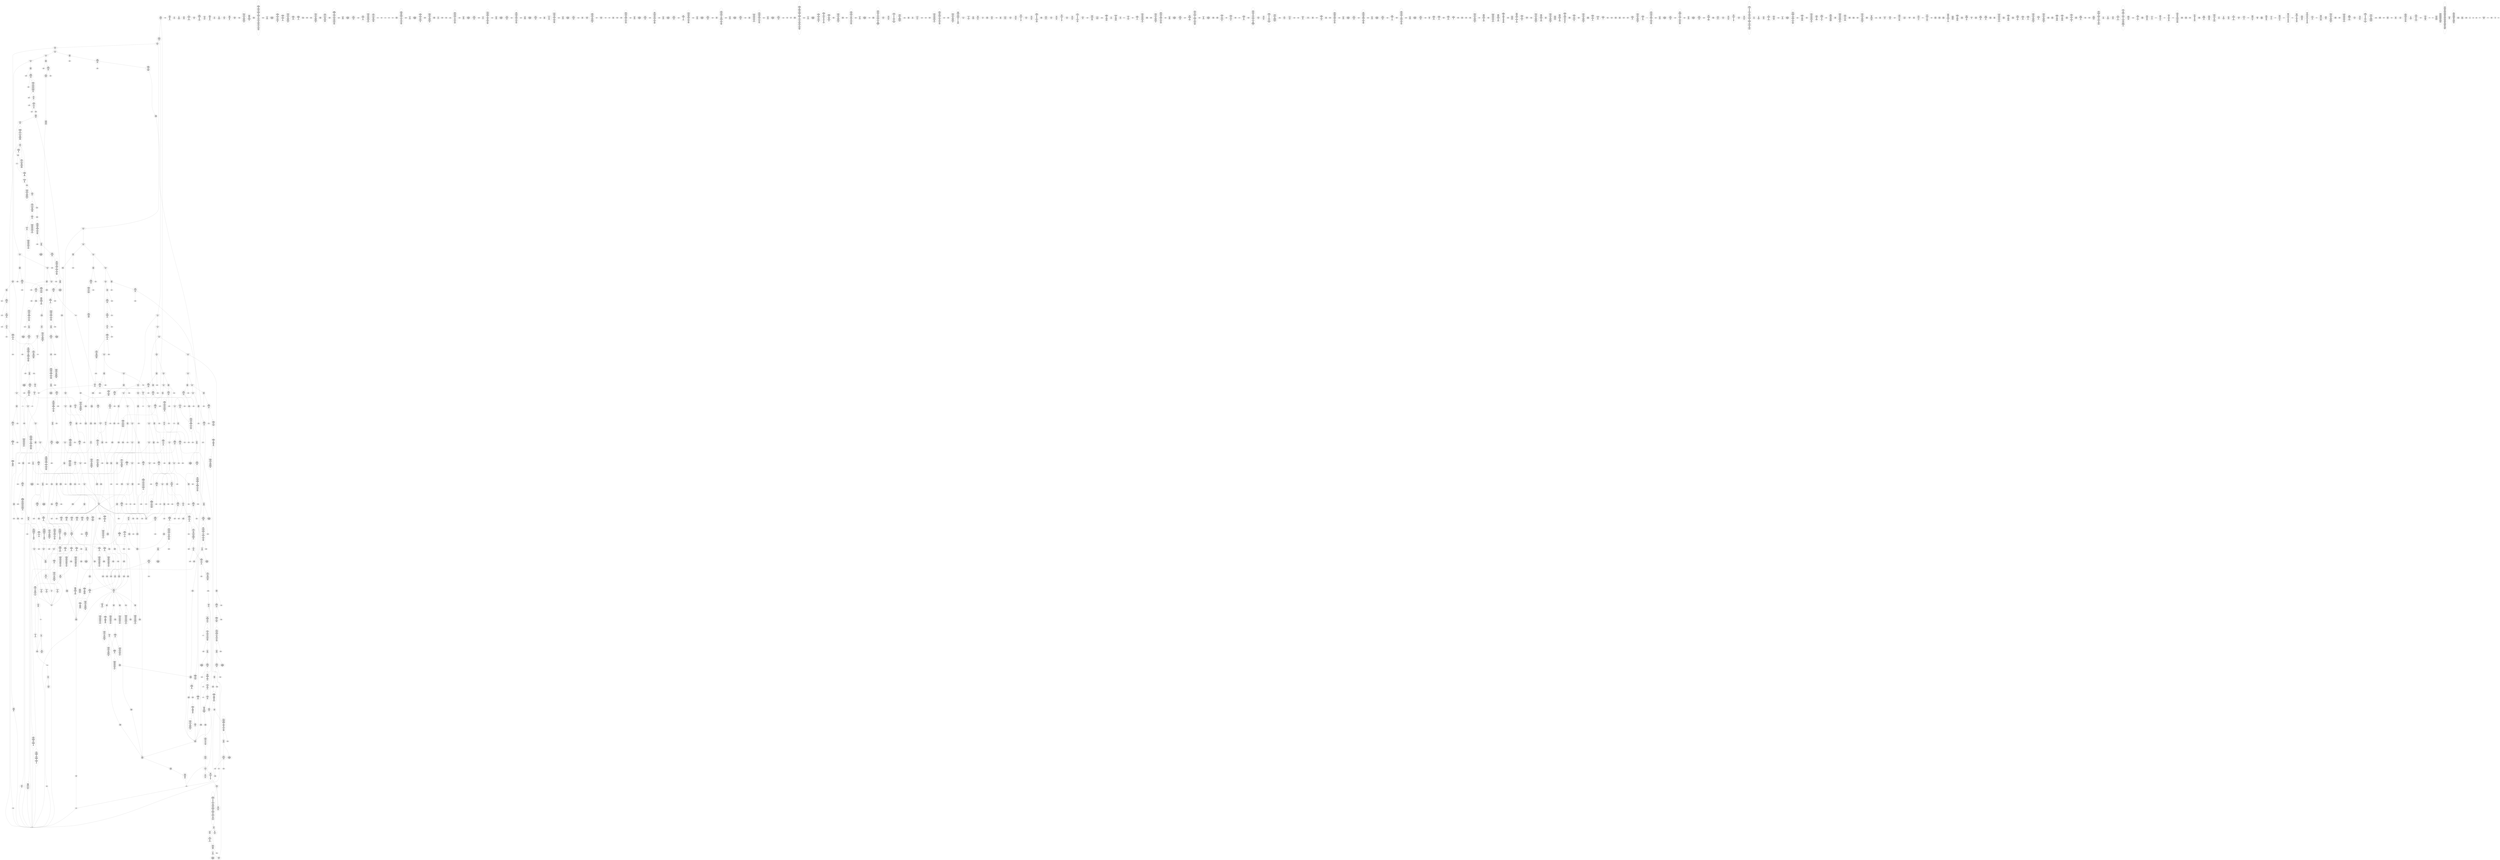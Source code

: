 /* Generated by GvGen v.1.0 (https://www.github.com/stricaud/gvgen) */

digraph G {
compound=true;
   node1 [label="[anywhere]"];
   node2 [label="# 0x0
PUSHX Data
PUSHX Data
MSTORE
PUSHX LogicData
CALLDATASIZE
LT
PUSHX Data
JUMPI
"];
   node3 [label="# 0xd
PUSHX Data
CALLDATALOAD
PUSHX BitData
SHR
PUSHX LogicData
GT
PUSHX Data
JUMPI
"];
   node4 [label="# 0x1e
PUSHX LogicData
GT
PUSHX Data
JUMPI
"];
   node5 [label="# 0x29
PUSHX LogicData
GT
PUSHX Data
JUMPI
"];
   node6 [label="# 0x34
PUSHX LogicData
EQ
PUSHX Data
JUMPI
"];
   node7 [label="# 0x3f
PUSHX LogicData
EQ
PUSHX Data
JUMPI
"];
   node8 [label="# 0x4a
PUSHX LogicData
EQ
PUSHX Data
JUMPI
"];
   node9 [label="# 0x55
PUSHX LogicData
EQ
PUSHX Data
JUMPI
"];
   node10 [label="# 0x60
PUSHX LogicData
EQ
PUSHX Data
JUMPI
"];
   node11 [label="# 0x6b
PUSHX LogicData
EQ
PUSHX Data
JUMPI
"];
   node12 [label="# 0x76
PUSHX Data
JUMP
"];
   node13 [label="# 0x7a
JUMPDEST
PUSHX LogicData
EQ
PUSHX Data
JUMPI
"];
   node14 [label="# 0x86
PUSHX LogicData
EQ
PUSHX Data
JUMPI
"];
   node15 [label="# 0x91
PUSHX LogicData
EQ
PUSHX Data
JUMPI
"];
   node16 [label="# 0x9c
PUSHX LogicData
EQ
PUSHX Data
JUMPI
"];
   node17 [label="# 0xa7
PUSHX LogicData
EQ
PUSHX Data
JUMPI
"];
   node18 [label="# 0xb2
PUSHX LogicData
EQ
PUSHX Data
JUMPI
"];
   node19 [label="# 0xbd
PUSHX Data
JUMP
"];
   node20 [label="# 0xc1
JUMPDEST
PUSHX LogicData
GT
PUSHX Data
JUMPI
"];
   node21 [label="# 0xcd
PUSHX LogicData
EQ
PUSHX Data
JUMPI
"];
   node22 [label="# 0xd8
PUSHX LogicData
EQ
PUSHX Data
JUMPI
"];
   node23 [label="# 0xe3
PUSHX LogicData
EQ
PUSHX Data
JUMPI
"];
   node24 [label="# 0xee
PUSHX LogicData
EQ
PUSHX Data
JUMPI
"];
   node25 [label="# 0xf9
PUSHX LogicData
EQ
PUSHX Data
JUMPI
"];
   node26 [label="# 0x104
PUSHX LogicData
EQ
PUSHX Data
JUMPI
"];
   node27 [label="# 0x10f
PUSHX Data
JUMP
"];
   node28 [label="# 0x113
JUMPDEST
PUSHX LogicData
EQ
PUSHX Data
JUMPI
"];
   node29 [label="# 0x11f
PUSHX LogicData
EQ
PUSHX Data
JUMPI
"];
   node30 [label="# 0x12a
PUSHX LogicData
EQ
PUSHX Data
JUMPI
"];
   node31 [label="# 0x135
PUSHX LogicData
EQ
PUSHX Data
JUMPI
"];
   node32 [label="# 0x140
PUSHX LogicData
EQ
PUSHX Data
JUMPI
"];
   node33 [label="# 0x14b
PUSHX Data
JUMP
"];
   node34 [label="# 0x14f
JUMPDEST
PUSHX LogicData
GT
PUSHX Data
JUMPI
"];
   node35 [label="# 0x15b
PUSHX LogicData
GT
PUSHX Data
JUMPI
"];
   node36 [label="# 0x166
PUSHX LogicData
EQ
PUSHX Data
JUMPI
"];
   node37 [label="# 0x171
PUSHX LogicData
EQ
PUSHX Data
JUMPI
"];
   node38 [label="# 0x17c
PUSHX LogicData
EQ
PUSHX Data
JUMPI
"];
   node39 [label="# 0x187
PUSHX LogicData
EQ
PUSHX Data
JUMPI
"];
   node40 [label="# 0x192
PUSHX LogicData
EQ
PUSHX Data
JUMPI
"];
   node41 [label="# 0x19d
PUSHX LogicData
EQ
PUSHX Data
JUMPI
"];
   node42 [label="# 0x1a8
PUSHX Data
JUMP
"];
   node43 [label="# 0x1ac
JUMPDEST
PUSHX LogicData
EQ
PUSHX Data
JUMPI
"];
   node44 [label="# 0x1b8
PUSHX LogicData
EQ
PUSHX Data
JUMPI
"];
   node45 [label="# 0x1c3
PUSHX LogicData
EQ
PUSHX Data
JUMPI
"];
   node46 [label="# 0x1ce
PUSHX LogicData
EQ
PUSHX Data
JUMPI
"];
   node47 [label="# 0x1d9
PUSHX LogicData
EQ
PUSHX Data
JUMPI
"];
   node48 [label="# 0x1e4
PUSHX Data
JUMP
"];
   node49 [label="# 0x1e8
JUMPDEST
PUSHX LogicData
GT
PUSHX Data
JUMPI
"];
   node50 [label="# 0x1f4
PUSHX LogicData
EQ
PUSHX Data
JUMPI
"];
   node51 [label="# 0x1ff
PUSHX LogicData
EQ
PUSHX Data
JUMPI
"];
   node52 [label="# 0x20a
PUSHX LogicData
EQ
PUSHX Data
JUMPI
"];
   node53 [label="# 0x215
PUSHX LogicData
EQ
PUSHX Data
JUMPI
"];
   node54 [label="# 0x220
PUSHX LogicData
EQ
PUSHX Data
JUMPI
"];
   node55 [label="# 0x22b
PUSHX LogicData
EQ
PUSHX Data
JUMPI
"];
   node56 [label="# 0x236
PUSHX Data
JUMP
"];
   node57 [label="# 0x23a
JUMPDEST
PUSHX LogicData
EQ
PUSHX Data
JUMPI
"];
   node58 [label="# 0x245
PUSHX LogicData
EQ
PUSHX Data
JUMPI
"];
   node59 [label="# 0x250
PUSHX LogicData
EQ
PUSHX Data
JUMPI
"];
   node60 [label="# 0x25b
PUSHX LogicData
EQ
PUSHX Data
JUMPI
"];
   node61 [label="# 0x266
PUSHX LogicData
EQ
PUSHX Data
JUMPI
"];
   node62 [label="# 0x271
JUMPDEST
PUSHX Data
REVERT
"];
   node63 [label="# 0x276
JUMPDEST
CALLVALUE
ISZERO
PUSHX Data
JUMPI
"];
   node64 [label="# 0x27e
PUSHX Data
REVERT
"];
   node65 [label="# 0x282
JUMPDEST
PUSHX Data
PUSHX ArithData
CALLDATASIZE
SUB
PUSHX LogicData
LT
ISZERO
PUSHX Data
JUMPI
"];
   node66 [label="# 0x295
PUSHX Data
REVERT
"];
   node67 [label="# 0x299
JUMPDEST
ADD
PUSHX ArithData
ADD
CALLDATALOAD
PUSHX BitData
PUSHX BitData
SHL
GT
ISZERO
PUSHX Data
JUMPI
"];
   node68 [label="# 0x2af
PUSHX Data
REVERT
"];
   node69 [label="# 0x2b3
JUMPDEST
ADD
PUSHX ArithData
ADD
GT
ISZERO
PUSHX Data
JUMPI
"];
   node70 [label="# 0x2c1
PUSHX Data
REVERT
"];
   node71 [label="# 0x2c5
JUMPDEST
CALLDATALOAD
PUSHX ArithData
ADD
PUSHX ArithData
MUL
ADD
GT
PUSHX BitData
PUSHX BitData
SHL
GT
OR
ISZERO
PUSHX Data
JUMPI
"];
   node72 [label="# 0x2e2
PUSHX Data
REVERT
"];
   node73 [label="# 0x2e6
JUMPDEST
PUSHX ArithData
MUL
PUSHX ArithData
ADD
PUSHX MemData
MLOAD
ADD
PUSHX Data
MSTORE
MSTORE
PUSHX ArithData
ADD
PUSHX ArithData
MUL
CALLDATACOPY
PUSHX Data
ADD
MSTORE
PUSHX Data
JUMP
"];
   node74 [label="# 0x324
JUMPDEST
STOP
"];
   node75 [label="# 0x326
JUMPDEST
CALLVALUE
ISZERO
PUSHX Data
JUMPI
"];
   node76 [label="# 0x32e
PUSHX Data
REVERT
"];
   node77 [label="# 0x332
JUMPDEST
PUSHX Data
PUSHX ArithData
CALLDATASIZE
SUB
PUSHX LogicData
LT
ISZERO
PUSHX Data
JUMPI
"];
   node78 [label="# 0x345
PUSHX Data
REVERT
"];
   node79 [label="# 0x349
JUMPDEST
CALLDATALOAD
PUSHX ArithData
PUSHX BitData
PUSHX BitData
SHL
SUB
NOT
AND
PUSHX Data
JUMP
"];
   node80 [label="# 0x35a
JUMPDEST
PUSHX MemData
MLOAD
ISZERO
ISZERO
MSTORE
MLOAD
SUB
PUSHX ArithData
ADD
RETURN
"];
   node81 [label="# 0x36e
JUMPDEST
CALLVALUE
ISZERO
PUSHX Data
JUMPI
"];
   node82 [label="# 0x376
PUSHX Data
REVERT
"];
   node83 [label="# 0x37a
JUMPDEST
PUSHX Data
PUSHX Data
JUMP
"];
   node84 [label="# 0x383
JUMPDEST
PUSHX Data
MLOAD
PUSHX ArithData
MSTORE
MLOAD
ADD
MSTORE
MLOAD
ADD
ADD
PUSHX Data
"];
   node85 [label="# 0x3a5
JUMPDEST
LT
ISZERO
PUSHX Data
JUMPI
"];
   node86 [label="# 0x3ae
ADD
MLOAD
ADD
MSTORE
PUSHX ArithData
ADD
PUSHX Data
JUMP
"];
   node87 [label="# 0x3bd
JUMPDEST
ADD
PUSHX BitData
AND
ISZERO
PUSHX Data
JUMPI
"];
   node88 [label="# 0x3d1
SUB
MLOAD
PUSHX ArithData
PUSHX ArithData
SUB
PUSHX ArithData
EXP
SUB
NOT
AND
MSTORE
PUSHX ArithData
ADD
"];
   node89 [label="# 0x3ea
JUMPDEST
PUSHX MemData
MLOAD
SUB
RETURN
"];
   node90 [label="# 0x3f8
JUMPDEST
CALLVALUE
ISZERO
PUSHX Data
JUMPI
"];
   node91 [label="# 0x400
PUSHX Data
REVERT
"];
   node92 [label="# 0x404
JUMPDEST
PUSHX Data
PUSHX ArithData
CALLDATASIZE
SUB
PUSHX LogicData
LT
ISZERO
PUSHX Data
JUMPI
"];
   node93 [label="# 0x417
PUSHX Data
REVERT
"];
   node94 [label="# 0x41b
JUMPDEST
CALLDATALOAD
PUSHX Data
JUMP
"];
   node95 [label="# 0x422
JUMPDEST
PUSHX MemData
MLOAD
PUSHX ArithData
PUSHX BitData
PUSHX BitData
SHL
SUB
AND
MSTORE
MLOAD
SUB
PUSHX ArithData
ADD
RETURN
"];
   node96 [label="# 0x43e
JUMPDEST
CALLVALUE
ISZERO
PUSHX Data
JUMPI
"];
   node97 [label="# 0x446
PUSHX Data
REVERT
"];
   node98 [label="# 0x44a
JUMPDEST
PUSHX Data
PUSHX ArithData
CALLDATASIZE
SUB
PUSHX LogicData
LT
ISZERO
PUSHX Data
JUMPI
"];
   node99 [label="# 0x45d
PUSHX Data
REVERT
"];
   node100 [label="# 0x461
JUMPDEST
CALLDATALOAD
PUSHX ArithData
PUSHX BitData
PUSHX BitData
SHL
SUB
PUSHX ArithData
ADD
CALLDATALOAD
AND
PUSHX ArithData
ADD
CALLDATALOAD
PUSHX ArithData
ADD
CALLDATALOAD
AND
PUSHX ArithData
ADD
CALLDATALOAD
ADD
PUSHX ArithData
ADD
PUSHX ArithData
ADD
CALLDATALOAD
PUSHX BitData
PUSHX BitData
SHL
GT
ISZERO
PUSHX Data
JUMPI
"];
   node101 [label="# 0x4a2
PUSHX Data
REVERT
"];
   node102 [label="# 0x4a6
JUMPDEST
ADD
PUSHX ArithData
ADD
GT
ISZERO
PUSHX Data
JUMPI
"];
   node103 [label="# 0x4b4
PUSHX Data
REVERT
"];
   node104 [label="# 0x4b8
JUMPDEST
CALLDATALOAD
PUSHX ArithData
ADD
PUSHX ArithData
MUL
ADD
GT
PUSHX BitData
PUSHX BitData
SHL
GT
OR
ISZERO
PUSHX Data
JUMPI
"];
   node105 [label="# 0x4d5
PUSHX Data
REVERT
"];
   node106 [label="# 0x4d9
JUMPDEST
PUSHX Data
JUMP
"];
   node107 [label="# 0x4e4
JUMPDEST
CALLVALUE
ISZERO
PUSHX Data
JUMPI
"];
   node108 [label="# 0x4ec
PUSHX Data
REVERT
"];
   node109 [label="# 0x4f0
JUMPDEST
PUSHX Data
PUSHX ArithData
CALLDATASIZE
SUB
PUSHX LogicData
LT
ISZERO
PUSHX Data
JUMPI
"];
   node110 [label="# 0x503
PUSHX Data
REVERT
"];
   node111 [label="# 0x507
JUMPDEST
PUSHX ArithData
PUSHX BitData
PUSHX BitData
SHL
SUB
CALLDATALOAD
AND
PUSHX ArithData
ADD
CALLDATALOAD
PUSHX Data
JUMP
"];
   node112 [label="# 0x51d
JUMPDEST
CALLVALUE
ISZERO
PUSHX Data
JUMPI
"];
   node113 [label="# 0x525
PUSHX Data
REVERT
"];
   node114 [label="# 0x529
JUMPDEST
PUSHX Data
PUSHX ArithData
CALLDATASIZE
SUB
PUSHX LogicData
LT
ISZERO
PUSHX Data
JUMPI
"];
   node115 [label="# 0x53c
PUSHX Data
REVERT
"];
   node116 [label="# 0x540
JUMPDEST
CALLDATALOAD
PUSHX ArithData
ADD
CALLDATALOAD
PUSHX Data
JUMP
"];
   node117 [label="# 0x54d
JUMPDEST
CALLVALUE
ISZERO
PUSHX Data
JUMPI
"];
   node118 [label="# 0x555
PUSHX Data
REVERT
"];
   node119 [label="# 0x559
JUMPDEST
PUSHX Data
PUSHX ArithData
CALLDATASIZE
SUB
PUSHX LogicData
LT
ISZERO
PUSHX Data
JUMPI
"];
   node120 [label="# 0x56c
PUSHX Data
REVERT
"];
   node121 [label="# 0x570
JUMPDEST
PUSHX ArithData
PUSHX BitData
PUSHX BitData
SHL
SUB
CALLDATALOAD
AND
PUSHX ArithData
ADD
CALLDATALOAD
AND
PUSHX ArithData
ADD
CALLDATALOAD
ADD
PUSHX ArithData
ADD
PUSHX ArithData
ADD
CALLDATALOAD
PUSHX BitData
PUSHX BitData
SHL
GT
ISZERO
PUSHX Data
JUMPI
"];
   node122 [label="# 0x5a6
PUSHX Data
REVERT
"];
   node123 [label="# 0x5aa
JUMPDEST
ADD
PUSHX ArithData
ADD
GT
ISZERO
PUSHX Data
JUMPI
"];
   node124 [label="# 0x5b8
PUSHX Data
REVERT
"];
   node125 [label="# 0x5bc
JUMPDEST
CALLDATALOAD
PUSHX ArithData
ADD
PUSHX ArithData
MUL
ADD
GT
PUSHX BitData
PUSHX BitData
SHL
GT
OR
ISZERO
PUSHX Data
JUMPI
"];
   node126 [label="# 0x5d9
PUSHX Data
REVERT
"];
   node127 [label="# 0x5dd
JUMPDEST
PUSHX Data
JUMP
"];
   node128 [label="# 0x5e8
JUMPDEST
PUSHX MemData
MLOAD
PUSHX ArithData
PUSHX BitData
PUSHX BitData
SHL
SUB
NOT
AND
MSTORE
MLOAD
SUB
PUSHX ArithData
ADD
RETURN
"];
   node129 [label="# 0x605
JUMPDEST
CALLVALUE
ISZERO
PUSHX Data
JUMPI
"];
   node130 [label="# 0x60d
PUSHX Data
REVERT
"];
   node131 [label="# 0x611
JUMPDEST
PUSHX Data
PUSHX ArithData
CALLDATASIZE
SUB
PUSHX LogicData
LT
ISZERO
PUSHX Data
JUMPI
"];
   node132 [label="# 0x624
PUSHX Data
REVERT
"];
   node133 [label="# 0x628
JUMPDEST
CALLDATALOAD
PUSHX ArithData
PUSHX BitData
PUSHX BitData
SHL
SUB
PUSHX ArithData
ADD
CALLDATALOAD
AND
PUSHX ArithData
ADD
CALLDATALOAD
PUSHX Data
JUMP
"];
   node134 [label="# 0x644
JUMPDEST
PUSHX MemData
MLOAD
MSTORE
MLOAD
SUB
PUSHX ArithData
ADD
RETURN
"];
   node135 [label="# 0x656
JUMPDEST
CALLVALUE
ISZERO
PUSHX Data
JUMPI
"];
   node136 [label="# 0x65e
PUSHX Data
REVERT
"];
   node137 [label="# 0x662
JUMPDEST
PUSHX Data
PUSHX Data
JUMP
"];
   node138 [label="# 0x66b
JUMPDEST
PUSHX Data
PUSHX ArithData
CALLDATASIZE
SUB
PUSHX LogicData
LT
ISZERO
PUSHX Data
JUMPI
"];
   node139 [label="# 0x67d
PUSHX Data
REVERT
"];
   node140 [label="# 0x681
JUMPDEST
CALLDATALOAD
PUSHX Data
JUMP
"];
   node141 [label="# 0x688
JUMPDEST
CALLVALUE
ISZERO
PUSHX Data
JUMPI
"];
   node142 [label="# 0x690
PUSHX Data
REVERT
"];
   node143 [label="# 0x694
JUMPDEST
PUSHX Data
PUSHX ArithData
CALLDATASIZE
SUB
PUSHX LogicData
LT
ISZERO
PUSHX Data
JUMPI
"];
   node144 [label="# 0x6a7
PUSHX Data
REVERT
"];
   node145 [label="# 0x6ab
JUMPDEST
CALLDATALOAD
PUSHX ArithData
PUSHX BitData
PUSHX BitData
SHL
SUB
PUSHX ArithData
ADD
CALLDATALOAD
AND
PUSHX ArithData
ADD
CALLDATALOAD
AND
PUSHX ArithData
ADD
CALLDATALOAD
PUSHX Data
JUMP
"];
   node146 [label="# 0x6d1
JUMPDEST
CALLVALUE
ISZERO
PUSHX Data
JUMPI
"];
   node147 [label="# 0x6d9
PUSHX Data
REVERT
"];
   node148 [label="# 0x6dd
JUMPDEST
PUSHX Data
PUSHX ArithData
CALLDATASIZE
SUB
PUSHX LogicData
LT
ISZERO
PUSHX Data
JUMPI
"];
   node149 [label="# 0x6f0
PUSHX Data
REVERT
"];
   node150 [label="# 0x6f4
JUMPDEST
PUSHX ArithData
PUSHX BitData
PUSHX BitData
SHL
SUB
CALLDATALOAD
AND
PUSHX ArithData
ADD
CALLDATALOAD
AND
PUSHX ArithData
ADD
CALLDATALOAD
PUSHX Data
JUMP
"];
   node151 [label="# 0x714
JUMPDEST
CALLVALUE
ISZERO
PUSHX Data
JUMPI
"];
   node152 [label="# 0x71c
PUSHX Data
REVERT
"];
   node153 [label="# 0x720
JUMPDEST
PUSHX Data
PUSHX Data
JUMP
"];
   node154 [label="# 0x729
JUMPDEST
CALLVALUE
ISZERO
PUSHX Data
JUMPI
"];
   node155 [label="# 0x731
PUSHX Data
REVERT
"];
   node156 [label="# 0x735
JUMPDEST
PUSHX Data
PUSHX ArithData
CALLDATASIZE
SUB
PUSHX LogicData
LT
ISZERO
PUSHX Data
JUMPI
"];
   node157 [label="# 0x748
PUSHX Data
REVERT
"];
   node158 [label="# 0x74c
JUMPDEST
PUSHX ArithData
PUSHX BitData
PUSHX BitData
SHL
SUB
CALLDATALOAD
AND
PUSHX ArithData
ADD
CALLDATALOAD
PUSHX Data
JUMP
"];
   node159 [label="# 0x762
JUMPDEST
CALLVALUE
ISZERO
PUSHX Data
JUMPI
"];
   node160 [label="# 0x76a
PUSHX Data
REVERT
"];
   node161 [label="# 0x76e
JUMPDEST
PUSHX Data
PUSHX ArithData
CALLDATASIZE
SUB
PUSHX LogicData
LT
ISZERO
PUSHX Data
JUMPI
"];
   node162 [label="# 0x781
PUSHX Data
REVERT
"];
   node163 [label="# 0x785
JUMPDEST
CALLDATALOAD
PUSHX ArithData
ADD
CALLDATALOAD
PUSHX ArithData
PUSHX BitData
PUSHX BitData
SHL
SUB
AND
PUSHX Data
JUMP
"];
   node164 [label="# 0x79b
JUMPDEST
CALLVALUE
ISZERO
PUSHX Data
JUMPI
"];
   node165 [label="# 0x7a3
PUSHX Data
REVERT
"];
   node166 [label="# 0x7a7
JUMPDEST
PUSHX Data
PUSHX Data
JUMP
"];
   node167 [label="# 0x7b0
JUMPDEST
CALLVALUE
ISZERO
PUSHX Data
JUMPI
"];
   node168 [label="# 0x7b8
PUSHX Data
REVERT
"];
   node169 [label="# 0x7bc
JUMPDEST
PUSHX Data
PUSHX ArithData
CALLDATASIZE
SUB
PUSHX LogicData
LT
ISZERO
PUSHX Data
JUMPI
"];
   node170 [label="# 0x7cf
PUSHX Data
REVERT
"];
   node171 [label="# 0x7d3
JUMPDEST
PUSHX ArithData
PUSHX BitData
PUSHX BitData
SHL
SUB
CALLDATALOAD
AND
PUSHX ArithData
ADD
CALLDATALOAD
AND
PUSHX ArithData
ADD
CALLDATALOAD
PUSHX Data
JUMP
"];
   node172 [label="# 0x7f3
JUMPDEST
CALLVALUE
ISZERO
PUSHX Data
JUMPI
"];
   node173 [label="# 0x7fb
PUSHX Data
REVERT
"];
   node174 [label="# 0x7ff
JUMPDEST
PUSHX Data
PUSHX ArithData
CALLDATASIZE
SUB
PUSHX LogicData
LT
ISZERO
PUSHX Data
JUMPI
"];
   node175 [label="# 0x812
PUSHX Data
REVERT
"];
   node176 [label="# 0x816
JUMPDEST
CALLDATALOAD
PUSHX Data
JUMP
"];
   node177 [label="# 0x81d
JUMPDEST
CALLVALUE
ISZERO
PUSHX Data
JUMPI
"];
   node178 [label="# 0x825
PUSHX Data
REVERT
"];
   node179 [label="# 0x829
JUMPDEST
PUSHX Data
PUSHX ArithData
CALLDATASIZE
SUB
PUSHX LogicData
LT
ISZERO
PUSHX Data
JUMPI
"];
   node180 [label="# 0x83c
PUSHX Data
REVERT
"];
   node181 [label="# 0x840
JUMPDEST
ADD
PUSHX ArithData
ADD
CALLDATALOAD
PUSHX BitData
PUSHX BitData
SHL
GT
ISZERO
PUSHX Data
JUMPI
"];
   node182 [label="# 0x856
PUSHX Data
REVERT
"];
   node183 [label="# 0x85a
JUMPDEST
ADD
PUSHX ArithData
ADD
GT
ISZERO
PUSHX Data
JUMPI
"];
   node184 [label="# 0x868
PUSHX Data
REVERT
"];
   node185 [label="# 0x86c
JUMPDEST
CALLDATALOAD
PUSHX ArithData
ADD
PUSHX ArithData
MUL
ADD
GT
PUSHX BitData
PUSHX BitData
SHL
GT
OR
ISZERO
PUSHX Data
JUMPI
"];
   node186 [label="# 0x889
PUSHX Data
REVERT
"];
   node187 [label="# 0x88d
JUMPDEST
PUSHX ArithData
MUL
PUSHX ArithData
ADD
PUSHX MemData
MLOAD
ADD
PUSHX Data
MSTORE
MSTORE
PUSHX ArithData
ADD
PUSHX ArithData
MUL
CALLDATACOPY
PUSHX Data
ADD
MSTORE
PUSHX Data
JUMP
"];
   node188 [label="# 0x8cb
JUMPDEST
CALLVALUE
ISZERO
PUSHX Data
JUMPI
"];
   node189 [label="# 0x8d3
PUSHX Data
REVERT
"];
   node190 [label="# 0x8d7
JUMPDEST
PUSHX Data
PUSHX ArithData
CALLDATASIZE
SUB
PUSHX LogicData
LT
ISZERO
PUSHX Data
JUMPI
"];
   node191 [label="# 0x8ea
PUSHX Data
REVERT
"];
   node192 [label="# 0x8ee
JUMPDEST
CALLDATALOAD
PUSHX Data
JUMP
"];
   node193 [label="# 0x8f5
JUMPDEST
CALLVALUE
ISZERO
PUSHX Data
JUMPI
"];
   node194 [label="# 0x8fd
PUSHX Data
REVERT
"];
   node195 [label="# 0x901
JUMPDEST
PUSHX Data
PUSHX ArithData
CALLDATASIZE
SUB
PUSHX LogicData
LT
ISZERO
PUSHX Data
JUMPI
"];
   node196 [label="# 0x914
PUSHX Data
REVERT
"];
   node197 [label="# 0x918
JUMPDEST
ADD
PUSHX ArithData
ADD
CALLDATALOAD
PUSHX BitData
PUSHX BitData
SHL
GT
ISZERO
PUSHX Data
JUMPI
"];
   node198 [label="# 0x92e
PUSHX Data
REVERT
"];
   node199 [label="# 0x932
JUMPDEST
ADD
PUSHX ArithData
ADD
GT
ISZERO
PUSHX Data
JUMPI
"];
   node200 [label="# 0x940
PUSHX Data
REVERT
"];
   node201 [label="# 0x944
JUMPDEST
CALLDATALOAD
PUSHX ArithData
ADD
PUSHX ArithData
MUL
ADD
GT
PUSHX BitData
PUSHX BitData
SHL
GT
OR
ISZERO
PUSHX Data
JUMPI
"];
   node202 [label="# 0x961
PUSHX Data
REVERT
"];
   node203 [label="# 0x965
JUMPDEST
PUSHX ArithData
ADD
PUSHX ArithData
DIV
MUL
PUSHX ArithData
ADD
PUSHX MemData
MLOAD
ADD
PUSHX Data
MSTORE
MSTORE
PUSHX ArithData
ADD
CALLDATACOPY
PUSHX Data
ADD
MSTORE
PUSHX Data
JUMP
"];
   node204 [label="# 0x9a6
JUMPDEST
CALLVALUE
ISZERO
PUSHX Data
JUMPI
"];
   node205 [label="# 0x9ae
PUSHX Data
REVERT
"];
   node206 [label="# 0x9b2
JUMPDEST
PUSHX Data
PUSHX Data
JUMP
"];
   node207 [label="# 0x9bb
JUMPDEST
CALLVALUE
ISZERO
PUSHX Data
JUMPI
"];
   node208 [label="# 0x9c3
PUSHX Data
REVERT
"];
   node209 [label="# 0x9c7
JUMPDEST
PUSHX Data
PUSHX ArithData
CALLDATASIZE
SUB
PUSHX LogicData
LT
ISZERO
PUSHX Data
JUMPI
"];
   node210 [label="# 0x9da
PUSHX Data
REVERT
"];
   node211 [label="# 0x9de
JUMPDEST
CALLDATALOAD
PUSHX Data
JUMP
"];
   node212 [label="# 0x9e5
JUMPDEST
CALLVALUE
ISZERO
PUSHX Data
JUMPI
"];
   node213 [label="# 0x9ed
PUSHX Data
REVERT
"];
   node214 [label="# 0x9f1
JUMPDEST
PUSHX Data
PUSHX ArithData
CALLDATASIZE
SUB
PUSHX LogicData
LT
ISZERO
PUSHX Data
JUMPI
"];
   node215 [label="# 0xa04
PUSHX Data
REVERT
"];
   node216 [label="# 0xa08
JUMPDEST
ADD
PUSHX ArithData
ADD
CALLDATALOAD
PUSHX BitData
PUSHX BitData
SHL
GT
ISZERO
PUSHX Data
JUMPI
"];
   node217 [label="# 0xa1e
PUSHX Data
REVERT
"];
   node218 [label="# 0xa22
JUMPDEST
ADD
PUSHX ArithData
ADD
GT
ISZERO
PUSHX Data
JUMPI
"];
   node219 [label="# 0xa30
PUSHX Data
REVERT
"];
   node220 [label="# 0xa34
JUMPDEST
CALLDATALOAD
PUSHX ArithData
ADD
PUSHX ArithData
MUL
ADD
GT
PUSHX BitData
PUSHX BitData
SHL
GT
OR
ISZERO
PUSHX Data
JUMPI
"];
   node221 [label="# 0xa51
PUSHX Data
REVERT
"];
   node222 [label="# 0xa55
JUMPDEST
PUSHX ArithData
MUL
PUSHX ArithData
ADD
PUSHX MemData
MLOAD
ADD
PUSHX Data
MSTORE
MSTORE
PUSHX ArithData
ADD
PUSHX ArithData
MUL
CALLDATACOPY
PUSHX Data
ADD
MSTORE
PUSHX ArithData
ADD
CALLDATALOAD
PUSHX BitData
PUSHX BitData
SHL
GT
ISZERO
PUSHX Data
JUMPI
"];
   node223 [label="# 0xaa0
PUSHX Data
REVERT
"];
   node224 [label="# 0xaa4
JUMPDEST
ADD
PUSHX ArithData
ADD
GT
ISZERO
PUSHX Data
JUMPI
"];
   node225 [label="# 0xab2
PUSHX Data
REVERT
"];
   node226 [label="# 0xab6
JUMPDEST
CALLDATALOAD
PUSHX ArithData
ADD
PUSHX ArithData
MUL
ADD
GT
PUSHX BitData
PUSHX BitData
SHL
GT
OR
ISZERO
PUSHX Data
JUMPI
"];
   node227 [label="# 0xad3
PUSHX Data
REVERT
"];
   node228 [label="# 0xad7
JUMPDEST
PUSHX ArithData
MUL
PUSHX ArithData
ADD
PUSHX MemData
MLOAD
ADD
PUSHX Data
MSTORE
MSTORE
PUSHX ArithData
ADD
PUSHX ArithData
MUL
CALLDATACOPY
PUSHX Data
ADD
MSTORE
PUSHX Data
JUMP
"];
   node229 [label="# 0xb15
JUMPDEST
CALLVALUE
ISZERO
PUSHX Data
JUMPI
"];
   node230 [label="# 0xb1d
PUSHX Data
REVERT
"];
   node231 [label="# 0xb21
JUMPDEST
PUSHX Data
PUSHX Data
JUMP
"];
   node232 [label="# 0xb2a
JUMPDEST
CALLVALUE
ISZERO
PUSHX Data
JUMPI
"];
   node233 [label="# 0xb32
PUSHX Data
REVERT
"];
   node234 [label="# 0xb36
JUMPDEST
PUSHX Data
PUSHX ArithData
CALLDATASIZE
SUB
PUSHX LogicData
LT
ISZERO
PUSHX Data
JUMPI
"];
   node235 [label="# 0xb49
PUSHX Data
REVERT
"];
   node236 [label="# 0xb4d
JUMPDEST
CALLDATALOAD
PUSHX ArithData
PUSHX BitData
PUSHX BitData
SHL
SUB
AND
PUSHX Data
JUMP
"];
   node237 [label="# 0xb5d
JUMPDEST
CALLVALUE
ISZERO
PUSHX Data
JUMPI
"];
   node238 [label="# 0xb65
PUSHX Data
REVERT
"];
   node239 [label="# 0xb69
JUMPDEST
PUSHX Data
PUSHX Data
JUMP
"];
   node240 [label="# 0xb72
JUMPDEST
CALLVALUE
ISZERO
PUSHX Data
JUMPI
"];
   node241 [label="# 0xb7a
PUSHX Data
REVERT
"];
   node242 [label="# 0xb7e
JUMPDEST
PUSHX Data
PUSHX Data
JUMP
"];
   node243 [label="# 0xb87
JUMPDEST
CALLVALUE
ISZERO
PUSHX Data
JUMPI
"];
   node244 [label="# 0xb8f
PUSHX Data
REVERT
"];
   node245 [label="# 0xb93
JUMPDEST
PUSHX Data
PUSHX ArithData
CALLDATASIZE
SUB
PUSHX LogicData
LT
ISZERO
PUSHX Data
JUMPI
"];
   node246 [label="# 0xba6
PUSHX Data
REVERT
"];
   node247 [label="# 0xbaa
JUMPDEST
CALLDATALOAD
PUSHX ArithData
PUSHX BitData
PUSHX BitData
SHL
SUB
PUSHX ArithData
ADD
CALLDATALOAD
AND
PUSHX ArithData
ADD
CALLDATALOAD
AND
PUSHX ArithData
ADD
CALLDATALOAD
ADD
PUSHX ArithData
ADD
PUSHX ArithData
ADD
CALLDATALOAD
PUSHX BitData
PUSHX BitData
SHL
GT
ISZERO
PUSHX Data
JUMPI
"];
   node248 [label="# 0xbe5
PUSHX Data
REVERT
"];
   node249 [label="# 0xbe9
JUMPDEST
ADD
PUSHX ArithData
ADD
GT
ISZERO
PUSHX Data
JUMPI
"];
   node250 [label="# 0xbf7
PUSHX Data
REVERT
"];
   node251 [label="# 0xbfb
JUMPDEST
CALLDATALOAD
PUSHX ArithData
ADD
PUSHX ArithData
MUL
ADD
GT
PUSHX BitData
PUSHX BitData
SHL
GT
OR
ISZERO
PUSHX Data
JUMPI
"];
   node252 [label="# 0xc18
PUSHX Data
REVERT
"];
   node253 [label="# 0xc1c
JUMPDEST
PUSHX Data
JUMP
"];
   node254 [label="# 0xc27
JUMPDEST
CALLVALUE
ISZERO
PUSHX Data
JUMPI
"];
   node255 [label="# 0xc2f
PUSHX Data
REVERT
"];
   node256 [label="# 0xc33
JUMPDEST
PUSHX Data
PUSHX Data
JUMP
"];
   node257 [label="# 0xc3c
JUMPDEST
CALLVALUE
ISZERO
PUSHX Data
JUMPI
"];
   node258 [label="# 0xc44
PUSHX Data
REVERT
"];
   node259 [label="# 0xc48
JUMPDEST
PUSHX Data
PUSHX ArithData
CALLDATASIZE
SUB
PUSHX LogicData
LT
ISZERO
PUSHX Data
JUMPI
"];
   node260 [label="# 0xc5b
PUSHX Data
REVERT
"];
   node261 [label="# 0xc5f
JUMPDEST
CALLDATALOAD
PUSHX Data
JUMP
"];
   node262 [label="# 0xc66
JUMPDEST
CALLVALUE
ISZERO
PUSHX Data
JUMPI
"];
   node263 [label="# 0xc6e
PUSHX Data
REVERT
"];
   node264 [label="# 0xc72
JUMPDEST
PUSHX Data
PUSHX Data
JUMP
"];
   node265 [label="# 0xc7b
JUMPDEST
CALLVALUE
ISZERO
PUSHX Data
JUMPI
"];
   node266 [label="# 0xc83
PUSHX Data
REVERT
"];
   node267 [label="# 0xc87
JUMPDEST
PUSHX Data
PUSHX ArithData
CALLDATASIZE
SUB
PUSHX LogicData
LT
ISZERO
PUSHX Data
JUMPI
"];
   node268 [label="# 0xc9a
PUSHX Data
REVERT
"];
   node269 [label="# 0xc9e
JUMPDEST
PUSHX ArithData
PUSHX BitData
PUSHX BitData
SHL
SUB
CALLDATALOAD
AND
PUSHX ArithData
ADD
CALLDATALOAD
ISZERO
ISZERO
PUSHX Data
JUMP
"];
   node270 [label="# 0xcb6
JUMPDEST
CALLVALUE
ISZERO
PUSHX Data
JUMPI
"];
   node271 [label="# 0xcbe
PUSHX Data
REVERT
"];
   node272 [label="# 0xcc2
JUMPDEST
PUSHX Data
PUSHX ArithData
CALLDATASIZE
SUB
PUSHX LogicData
LT
ISZERO
PUSHX Data
JUMPI
"];
   node273 [label="# 0xcd5
PUSHX Data
REVERT
"];
   node274 [label="# 0xcd9
JUMPDEST
PUSHX ArithData
PUSHX BitData
PUSHX BitData
SHL
SUB
CALLDATALOAD
AND
PUSHX ArithData
ADD
CALLDATALOAD
AND
PUSHX ArithData
ADD
CALLDATALOAD
ADD
PUSHX ArithData
ADD
PUSHX ArithData
ADD
CALLDATALOAD
PUSHX BitData
PUSHX BitData
SHL
GT
ISZERO
PUSHX Data
JUMPI
"];
   node275 [label="# 0xd0f
PUSHX Data
REVERT
"];
   node276 [label="# 0xd13
JUMPDEST
ADD
PUSHX ArithData
ADD
GT
ISZERO
PUSHX Data
JUMPI
"];
   node277 [label="# 0xd21
PUSHX Data
REVERT
"];
   node278 [label="# 0xd25
JUMPDEST
CALLDATALOAD
PUSHX ArithData
ADD
PUSHX ArithData
MUL
ADD
GT
PUSHX BitData
PUSHX BitData
SHL
GT
OR
ISZERO
PUSHX Data
JUMPI
"];
   node279 [label="# 0xd42
PUSHX Data
REVERT
"];
   node280 [label="# 0xd46
JUMPDEST
PUSHX ArithData
ADD
PUSHX ArithData
DIV
MUL
PUSHX ArithData
ADD
PUSHX MemData
MLOAD
ADD
PUSHX Data
MSTORE
MSTORE
PUSHX ArithData
ADD
CALLDATACOPY
PUSHX Data
ADD
MSTORE
PUSHX Data
JUMP
"];
   node281 [label="# 0xd87
JUMPDEST
CALLVALUE
ISZERO
PUSHX Data
JUMPI
"];
   node282 [label="# 0xd8f
PUSHX Data
REVERT
"];
   node283 [label="# 0xd93
JUMPDEST
PUSHX Data
PUSHX ArithData
CALLDATASIZE
SUB
PUSHX LogicData
LT
ISZERO
PUSHX Data
JUMPI
"];
   node284 [label="# 0xda6
PUSHX Data
REVERT
"];
   node285 [label="# 0xdaa
JUMPDEST
PUSHX ArithData
PUSHX BitData
PUSHX BitData
SHL
SUB
CALLDATALOAD
AND
PUSHX ArithData
ADD
CALLDATALOAD
PUSHX ArithData
ADD
CALLDATALOAD
AND
PUSHX ArithData
ADD
CALLDATALOAD
PUSHX Data
JUMP
"];
   node286 [label="# 0xdce
JUMPDEST
CALLVALUE
ISZERO
PUSHX Data
JUMPI
"];
   node287 [label="# 0xdd6
PUSHX Data
REVERT
"];
   node288 [label="# 0xdda
JUMPDEST
PUSHX Data
PUSHX ArithData
CALLDATASIZE
SUB
PUSHX LogicData
LT
ISZERO
PUSHX Data
JUMPI
"];
   node289 [label="# 0xded
PUSHX Data
REVERT
"];
   node290 [label="# 0xdf1
JUMPDEST
CALLDATALOAD
PUSHX ArithData
PUSHX BitData
PUSHX BitData
SHL
SUB
PUSHX ArithData
ADD
CALLDATALOAD
AND
PUSHX ArithData
ADD
CALLDATALOAD
AND
PUSHX ArithData
ADD
CALLDATALOAD
PUSHX Data
JUMP
"];
   node291 [label="# 0xe17
JUMPDEST
CALLVALUE
ISZERO
PUSHX Data
JUMPI
"];
   node292 [label="# 0xe1f
PUSHX Data
REVERT
"];
   node293 [label="# 0xe23
JUMPDEST
PUSHX Data
PUSHX ArithData
CALLDATASIZE
SUB
PUSHX LogicData
LT
ISZERO
PUSHX Data
JUMPI
"];
   node294 [label="# 0xe36
PUSHX Data
REVERT
"];
   node295 [label="# 0xe3a
JUMPDEST
CALLDATALOAD
PUSHX Data
JUMP
"];
   node296 [label="# 0xe41
JUMPDEST
CALLVALUE
ISZERO
PUSHX Data
JUMPI
"];
   node297 [label="# 0xe49
PUSHX Data
REVERT
"];
   node298 [label="# 0xe4d
JUMPDEST
PUSHX Data
PUSHX ArithData
CALLDATASIZE
SUB
PUSHX LogicData
LT
ISZERO
PUSHX Data
JUMPI
"];
   node299 [label="# 0xe60
PUSHX Data
REVERT
"];
   node300 [label="# 0xe64
JUMPDEST
CALLDATALOAD
PUSHX ArithData
PUSHX BitData
PUSHX BitData
SHL
SUB
AND
PUSHX Data
JUMP
"];
   node301 [label="# 0xe74
JUMPDEST
PUSHX Data
MLOAD
PUSHX ArithData
MSTORE
MLOAD
ADD
MSTORE
MLOAD
ADD
ADD
MUL
PUSHX Data
"];
   node302 [label="# 0xe98
JUMPDEST
LT
ISZERO
PUSHX Data
JUMPI
"];
   node303 [label="# 0xea1
ADD
MLOAD
ADD
MSTORE
PUSHX ArithData
ADD
PUSHX Data
JUMP
"];
   node304 [label="# 0xeb0
JUMPDEST
ADD
PUSHX MemData
MLOAD
SUB
RETURN
"];
   node305 [label="# 0xec4
JUMPDEST
CALLVALUE
ISZERO
PUSHX Data
JUMPI
"];
   node306 [label="# 0xecc
PUSHX Data
REVERT
"];
   node307 [label="# 0xed0
JUMPDEST
PUSHX Data
PUSHX ArithData
CALLDATASIZE
SUB
PUSHX LogicData
LT
ISZERO
PUSHX Data
JUMPI
"];
   node308 [label="# 0xee3
PUSHX Data
REVERT
"];
   node309 [label="# 0xee7
JUMPDEST
CALLDATALOAD
PUSHX Data
JUMP
"];
   node310 [label="# 0xeee
JUMPDEST
CALLVALUE
ISZERO
PUSHX Data
JUMPI
"];
   node311 [label="# 0xef6
PUSHX Data
REVERT
"];
   node312 [label="# 0xefa
JUMPDEST
PUSHX Data
PUSHX ArithData
CALLDATASIZE
SUB
PUSHX LogicData
LT
ISZERO
PUSHX Data
JUMPI
"];
   node313 [label="# 0xf0d
PUSHX Data
REVERT
"];
   node314 [label="# 0xf11
JUMPDEST
PUSHX ArithData
PUSHX BitData
PUSHX BitData
SHL
SUB
CALLDATALOAD
AND
PUSHX ArithData
ADD
CALLDATALOAD
AND
PUSHX Data
JUMP
"];
   node315 [label="# 0xf29
JUMPDEST
CALLVALUE
ISZERO
PUSHX Data
JUMPI
"];
   node316 [label="# 0xf31
PUSHX Data
REVERT
"];
   node317 [label="# 0xf35
JUMPDEST
PUSHX Data
PUSHX ArithData
CALLDATASIZE
SUB
PUSHX LogicData
LT
ISZERO
PUSHX Data
JUMPI
"];
   node318 [label="# 0xf48
PUSHX Data
REVERT
"];
   node319 [label="# 0xf4c
JUMPDEST
CALLDATALOAD
PUSHX Data
JUMP
"];
   node320 [label="# 0xf53
JUMPDEST
CALLVALUE
ISZERO
PUSHX Data
JUMPI
"];
   node321 [label="# 0xf5b
PUSHX Data
REVERT
"];
   node322 [label="# 0xf5f
JUMPDEST
PUSHX Data
PUSHX ArithData
CALLDATASIZE
SUB
PUSHX LogicData
LT
ISZERO
PUSHX Data
JUMPI
"];
   node323 [label="# 0xf72
PUSHX Data
REVERT
"];
   node324 [label="# 0xf76
JUMPDEST
PUSHX ArithData
PUSHX BitData
PUSHX BitData
SHL
SUB
CALLDATALOAD
AND
PUSHX ArithData
ADD
CALLDATALOAD
PUSHX Data
JUMP
"];
   node325 [label="# 0xf8c
JUMPDEST
PUSHX Data
MLOAD
MSTORE
PUSHX ArithData
ADD
MSTORE
MLOAD
SUB
ADD
RETURN
"];
   node326 [label="# 0xfa5
JUMPDEST
CALLVALUE
ISZERO
PUSHX Data
JUMPI
"];
   node327 [label="# 0xfad
PUSHX Data
REVERT
"];
   node328 [label="# 0xfb1
JUMPDEST
PUSHX Data
PUSHX ArithData
CALLDATASIZE
SUB
PUSHX LogicData
LT
ISZERO
PUSHX Data
JUMPI
"];
   node329 [label="# 0xfc4
PUSHX Data
REVERT
"];
   node330 [label="# 0xfc8
JUMPDEST
PUSHX ArithData
PUSHX BitData
PUSHX BitData
SHL
SUB
CALLDATALOAD
AND
PUSHX ArithData
ADD
CALLDATALOAD
PUSHX Data
JUMP
"];
   node331 [label="# 0xfde
JUMPDEST
CALLVALUE
ISZERO
PUSHX Data
JUMPI
"];
   node332 [label="# 0xfe6
PUSHX Data
REVERT
"];
   node333 [label="# 0xfea
JUMPDEST
PUSHX Data
PUSHX ArithData
CALLDATASIZE
SUB
PUSHX LogicData
LT
ISZERO
PUSHX Data
JUMPI
"];
   node334 [label="# 0xffd
PUSHX Data
REVERT
"];
   node335 [label="# 0x1001
JUMPDEST
CALLDATALOAD
PUSHX ArithData
PUSHX BitData
PUSHX BitData
SHL
SUB
AND
PUSHX Data
JUMP
"];
   node336 [label="# 0x1011
JUMPDEST
PUSHX Data
"];
   node337 [label="# 0x1014
JUMPDEST
MLOAD
PUSHX BitData
AND
LT
ISZERO
PUSHX Data
JUMPI
"];
   node338 [label="# 0x1022
PUSHX Data
PUSHX BitData
AND
MLOAD
LT
PUSHX Data
JUMPI
"];
   node339 [label="# 0x1033
INVALID
"];
   node340 [label="# 0x1034
JUMPDEST
PUSHX ArithData
MUL
PUSHX ArithData
ADD
ADD
MLOAD
PUSHX Data
JUMP
"];
   node341 [label="# 0x1041
JUMPDEST
PUSHX ArithData
ADD
PUSHX Data
JUMP
"];
   node342 [label="# 0x104a
JUMPDEST
JUMP
"];
   node343 [label="# 0x104e
JUMPDEST
PUSHX ArithData
PUSHX BitData
PUSHX BitData
SHL
SUB
NOT
AND
PUSHX Data
MSTORE
PUSHX Data
MSTORE
PUSHX Data
SHA3
SLOAD
PUSHX BitData
AND
"];
   node344 [label="# 0x106c
JUMPDEST
JUMP
"];
   node345 [label="# 0x1071
JUMPDEST
PUSHX StorData
SLOAD
PUSHX MemData
MLOAD
PUSHX ArithData
PUSHX ArithData
PUSHX Data
PUSHX BitData
NOT
PUSHX ArithData
PUSHX BitData
AND
ISZERO
MUL
ADD
AND
DIV
ADD
DIV
MUL
ADD
ADD
MSTORE
MSTORE
PUSHX Data
ADD
ISZERO
PUSHX Data
JUMPI
"];
   node346 [label="# 0x10b7
PUSHX LogicData
LT
PUSHX Data
JUMPI
"];
   node347 [label="# 0x10bf
PUSHX ArithData
SLOAD
DIV
MUL
MSTORE
PUSHX ArithData
ADD
PUSHX Data
JUMP
"];
   node348 [label="# 0x10d2
JUMPDEST
ADD
PUSHX Data
MSTORE
PUSHX Data
PUSHX Data
SHA3
"];
   node349 [label="# 0x10e0
JUMPDEST
SLOAD
MSTORE
PUSHX ArithData
ADD
PUSHX ArithData
ADD
GT
PUSHX Data
JUMPI
"];
   node350 [label="# 0x10f4
SUB
PUSHX BitData
AND
ADD
"];
   node351 [label="# 0x10fd
JUMPDEST
JUMP
"];
   node352 [label="# 0x1107
JUMPDEST
PUSHX Data
PUSHX Data
PUSHX Data
JUMP
"];
   node353 [label="# 0x1112
JUMPDEST
PUSHX Data
JUMPI
"];
   node354 [label="# 0x1117
PUSHX MemData
MLOAD
PUSHX BitData
PUSHX BitData
SHL
MSTORE
PUSHX ArithData
ADD
PUSHX ArithData
ADD
SUB
MSTORE
PUSHX Data
MSTORE
PUSHX ArithData
ADD
PUSHX Data
PUSHX Data
CODECOPY
PUSHX ArithData
ADD
PUSHX MemData
MLOAD
SUB
REVERT
"];
   node355 [label="# 0x114d
JUMPDEST
PUSHX Data
MSTORE
PUSHX Data
PUSHX Data
MSTORE
PUSHX Data
SHA3
SLOAD
PUSHX ArithData
PUSHX BitData
PUSHX BitData
SHL
SUB
AND
JUMP
"];
   node356 [label="# 0x1169
JUMPDEST
PUSHX Data
PUSHX Data
JUMP
"];
   node357 [label="# 0x1175
JUMPDEST
PUSHX Data
PUSHX Data
JUMP
"];
   node358 [label="# 0x1180
JUMPDEST
PUSHX ArithData
PUSHX BitData
PUSHX BitData
SHL
SUB
AND
PUSHX BitData
ADDRESS
PUSHX MemData
MLOAD
PUSHX BitData
AND
PUSHX BitData
SHL
MSTORE
PUSHX ArithData
ADD
PUSHX ArithData
PUSHX BitData
PUSHX BitData
SHL
SUB
AND
MSTORE
PUSHX ArithData
ADD
PUSHX ArithData
PUSHX BitData
PUSHX BitData
SHL
SUB
AND
MSTORE
PUSHX ArithData
ADD
MSTORE
PUSHX ArithData
ADD
MSTORE
PUSHX ArithData
ADD
PUSHX ArithData
ADD
SUB
MSTORE
MSTORE
PUSHX ArithData
ADD
CALLDATACOPY
PUSHX Data
ADD
MSTORE
PUSHX BitData
NOT
PUSHX ArithData
ADD
AND
ADD
PUSHX Data
PUSHX MemData
MLOAD
SUB
PUSHX Data
EXTCODESIZE
ISZERO
ISZERO
PUSHX Data
JUMPI
"];
   node359 [label="# 0x1220
PUSHX Data
REVERT
"];
   node360 [label="# 0x1224
JUMPDEST
GAS
CALL
ISZERO
ISZERO
PUSHX Data
JUMPI
"];
   node361 [label="# 0x122f
RETURNDATASIZE
PUSHX Data
RETURNDATACOPY
RETURNDATASIZE
PUSHX Data
REVERT
"];
   node362 [label="# 0x1238
JUMPDEST
PUSHX ArithData
PUSHX BitData
PUSHX BitData
SHL
SUB
AND
PUSHX ArithData
PUSHX BitData
PUSHX BitData
SHL
SUB
AND
PUSHX Data
PUSHX MemData
MLOAD
MSTORE
PUSHX ArithData
ADD
PUSHX MemData
MLOAD
SUB
LOGX
JUMP
"];
   node363 [label="# 0x1291
JUMPDEST
PUSHX Data
PUSHX Data
PUSHX Data
JUMP
"];
   node364 [label="# 0x129c
JUMPDEST
PUSHX ArithData
PUSHX BitData
PUSHX BitData
SHL
SUB
AND
PUSHX ArithData
PUSHX BitData
PUSHX BitData
SHL
SUB
AND
EQ
ISZERO
PUSHX Data
JUMPI
"];
   node365 [label="# 0x12b9
PUSHX MemData
MLOAD
PUSHX BitData
PUSHX BitData
SHL
MSTORE
PUSHX ArithData
ADD
PUSHX ArithData
ADD
SUB
MSTORE
PUSHX Data
MSTORE
PUSHX ArithData
ADD
PUSHX Data
PUSHX Data
CODECOPY
PUSHX ArithData
ADD
PUSHX MemData
MLOAD
SUB
REVERT
"];
   node366 [label="# 0x12ef
JUMPDEST
PUSHX ArithData
PUSHX BitData
PUSHX BitData
SHL
SUB
AND
PUSHX Data
PUSHX Data
JUMP
"];
   node367 [label="# 0x1301
JUMPDEST
PUSHX ArithData
PUSHX BitData
PUSHX BitData
SHL
SUB
AND
EQ
PUSHX Data
JUMPI
"];
   node368 [label="# 0x1311
PUSHX Data
PUSHX Data
PUSHX Data
JUMP
"];
   node369 [label="# 0x131d
JUMPDEST
PUSHX Data
JUMP
"];
   node370 [label="# 0x1322
JUMPDEST
PUSHX Data
JUMPI
"];
   node371 [label="# 0x1327
PUSHX MemData
MLOAD
PUSHX BitData
PUSHX BitData
SHL
MSTORE
PUSHX ArithData
ADD
PUSHX ArithData
ADD
SUB
MSTORE
PUSHX Data
MSTORE
PUSHX ArithData
ADD
PUSHX Data
PUSHX Data
CODECOPY
PUSHX ArithData
ADD
PUSHX MemData
MLOAD
SUB
REVERT
"];
   node372 [label="# 0x135d
JUMPDEST
PUSHX Data
PUSHX Data
JUMP
"];
   node373 [label="# 0x1367
JUMPDEST
JUMP
"];
   node374 [label="# 0x136c
JUMPDEST
PUSHX Data
MSTORE
PUSHX Data
PUSHX Data
MSTORE
PUSHX Data
SHA3
PUSHX Data
PUSHX Data
JUMP
"];
   node375 [label="# 0x1384
JUMPDEST
"];
   node376 [label="# 0x1387
JUMPDEST
JUMP
"];
   node377 [label="# 0x138d
JUMPDEST
PUSHX Data
CALLER
PUSHX LogicData
EQ
ISZERO
PUSHX Data
JUMPI
"];
   node378 [label="# 0x13ac
PUSHX Data
PUSHX LogicData
LT
ISZERO
PUSHX Data
JUMPI
"];
   node379 [label="# 0x13b9
PUSHX BitData
PUSHX ArithData
PUSHX BitData
PUSHX BitData
SHL
SUB
AND
PUSHX Data
PUSHX ArithData
ADD
PUSHX ArithData
DIV
MUL
PUSHX ArithData
ADD
PUSHX MemData
MLOAD
ADD
PUSHX Data
MSTORE
MSTORE
PUSHX ArithData
ADD
CALLDATACOPY
PUSHX Data
ADD
MSTORE
PUSHX Data
PUSHX Data
JUMP
"];
   node380 [label="# 0x1406
JUMPDEST
PUSHX ArithData
PUSHX BitData
PUSHX BitData
SHL
SUB
AND
EQ
ISZERO
"];
   node381 [label="# 0x1412
JUMPDEST
PUSHX Data
JUMPI
"];
   node382 [label="# 0x1417
PUSHX Data
JUMP
"];
   node383 [label="# 0x141c
JUMPDEST
PUSHX Data
PUSHX ArithData
ADD
PUSHX ArithData
DIV
MUL
PUSHX ArithData
ADD
PUSHX MemData
MLOAD
ADD
PUSHX Data
MSTORE
MSTORE
PUSHX ArithData
ADD
CALLDATACOPY
PUSHX Data
ADD
MSTORE
PUSHX Data
PUSHX Data
JUMP
"];
   node384 [label="# 0x145e
JUMPDEST
PUSHX ArithData
PUSHX BitData
PUSHX BitData
SHL
SUB
AND
ISZERO
ISZERO
PUSHX Data
JUMPI
"];
   node385 [label="# 0x1473
PUSHX ArithData
PUSHX BitData
PUSHX BitData
SHL
SUB
AND
ADDRESS
EQ
ISZERO
"];
   node386 [label="# 0x1481
JUMPDEST
PUSHX Data
JUMPI
"];
   node387 [label="# 0x1486
PUSHX MemData
MLOAD
PUSHX BitData
PUSHX BitData
SHL
MSTORE
PUSHX ArithData
ADD
PUSHX ArithData
ADD
SUB
MSTORE
PUSHX Data
MSTORE
PUSHX ArithData
ADD
PUSHX Data
PUSHX Data
CODECOPY
PUSHX ArithData
ADD
PUSHX MemData
MLOAD
SUB
REVERT
"];
   node388 [label="# 0x14bc
JUMPDEST
PUSHX Data
PUSHX LogicData
LT
ISZERO
PUSHX Data
JUMPI
"];
   node389 [label="# 0x14cb
PUSHX Data
PUSHX Data
JUMP
"];
   node390 [label="# 0x14d1
JUMPDEST
PUSHX Data
PUSHX ArithData
ADD
PUSHX ArithData
DIV
MUL
PUSHX ArithData
ADD
PUSHX MemData
MLOAD
ADD
PUSHX Data
MSTORE
MSTORE
PUSHX ArithData
ADD
CALLDATACOPY
PUSHX Data
ADD
MSTORE
PUSHX Data
JUMP
"];
   node391 [label="# 0x1510
JUMPDEST
PUSHX Data
JUMP
"];
   node392 [label="# 0x1515
JUMPDEST
PUSHX Data
PUSHX ArithData
ADD
PUSHX ArithData
DIV
MUL
PUSHX ArithData
ADD
PUSHX MemData
MLOAD
ADD
PUSHX Data
MSTORE
MSTORE
PUSHX ArithData
ADD
CALLDATACOPY
PUSHX Data
ADD
MSTORE
PUSHX Data
JUMP
"];
   node393 [label="# 0x1558
JUMPDEST
PUSHX Data
JUMP
"];
   node394 [label="# 0x1560
JUMPDEST
PUSHX Data
JUMPI
"];
   node395 [label="# 0x1566
PUSHX MemData
MLOAD
PUSHX BitData
PUSHX BitData
SHL
MSTORE
PUSHX ArithData
ADD
PUSHX ArithData
ADD
SUB
MSTORE
PUSHX Data
MSTORE
PUSHX ArithData
ADD
PUSHX Data
PUSHX Data
CODECOPY
PUSHX ArithData
ADD
PUSHX MemData
MLOAD
SUB
REVERT
"];
   node396 [label="# 0x159c
JUMPDEST
PUSHX Data
CALLDATALOAD
PUSHX LogicData
LT
ISZERO
PUSHX Data
JUMPI
"];
   node397 [label="# 0x15a9
PUSHX ArithData
MUL
PUSHX ArithData
SUB
SHR
"];
   node398 [label="# 0x15b2
JUMPDEST
PUSHX Data
CALLER
PUSHX Data
JUMP
"];
   node399 [label="# 0x15be
JUMPDEST
PUSHX BitData
PUSHX ArithData
PUSHX BitData
PUSHX BitData
SHL
SUB
AND
CALLER
PUSHX ArithData
PUSHX BitData
PUSHX BitData
SHL
SUB
AND
PUSHX BitData
PUSHX MemData
MLOAD
PUSHX BitData
AND
PUSHX BitData
SHL
MSTORE
PUSHX ArithData
ADD
MSTORE
PUSHX ArithData
ADD
PUSHX Data
PUSHX MemData
MLOAD
SUB
EXTCODESIZE
ISZERO
ISZERO
PUSHX Data
JUMPI
"];
   node400 [label="# 0x1609
PUSHX Data
REVERT
"];
   node401 [label="# 0x160d
JUMPDEST
GAS
STATICCALL
ISZERO
ISZERO
PUSHX Data
JUMPI
"];
   node402 [label="# 0x1618
RETURNDATASIZE
PUSHX Data
RETURNDATACOPY
RETURNDATASIZE
PUSHX Data
REVERT
"];
   node403 [label="# 0x1621
JUMPDEST
PUSHX MemData
MLOAD
RETURNDATASIZE
PUSHX LogicData
LT
ISZERO
PUSHX Data
JUMPI
"];
   node404 [label="# 0x1633
PUSHX Data
REVERT
"];
   node405 [label="# 0x1637
JUMPDEST
MLOAD
PUSHX ArithData
PUSHX BitData
PUSHX BitData
SHL
SUB
AND
EQ
ISZERO
PUSHX Data
JUMPI
"];
   node406 [label="# 0x1649
PUSHX MemData
MLOAD
PUSHX BitData
PUSHX BitData
SHL
MSTORE
PUSHX Data
PUSHX ArithData
ADD
MSTORE
PUSHX Data
PUSHX ArithData
ADD
MSTORE
PUSHX BitData
PUSHX BitData
SHL
PUSHX ArithData
ADD
MSTORE
MLOAD
SUB
PUSHX ArithData
ADD
REVERT
"];
   node407 [label="# 0x168d
JUMPDEST
PUSHX Data
PUSHX ArithData
ADD
PUSHX ArithData
DIV
MUL
PUSHX ArithData
ADD
PUSHX MemData
MLOAD
ADD
PUSHX Data
MSTORE
MSTORE
PUSHX ArithData
ADD
CALLDATACOPY
PUSHX Data
ADD
MSTORE
PUSHX Data
JUMP
"];
   node408 [label="# 0x16cf
JUMPDEST
"];
   node409 [label="# 0x16d3
JUMPDEST
JUMP
"];
   node410 [label="# 0x16dc
JUMPDEST
PUSHX Data
MSTORE
PUSHX Data
PUSHX Data
MSTORE
PUSHX Data
SHA3
PUSHX ArithData
PUSHX BitData
PUSHX BitData
SHL
SUB
AND
MSTORE
MSTORE
SHA3
PUSHX Data
PUSHX Data
JUMP
"];
   node411 [label="# 0x1708
JUMPDEST
"];
   node412 [label="# 0x170b
JUMPDEST
JUMP
"];
   node413 [label="# 0x1712
JUMPDEST
PUSHX Data
PUSHX Data
PUSHX Data
PUSHX Data
JUMP
"];
   node414 [label="# 0x171e
JUMPDEST
JUMP
"];
   node415 [label="# 0x1723
JUMPDEST
PUSHX StorData
SLOAD
PUSHX MemData
MLOAD
PUSHX BitData
PUSHX BitData
SHL
MSTORE
PUSHX ArithData
ADD
MSTORE
MLOAD
PUSHX Data
PUSHX ArithData
PUSHX BitData
PUSHX BitData
SHL
SUB
AND
PUSHX Data
PUSHX ArithData
ADD
PUSHX Data
SUB
ADD
EXTCODESIZE
ISZERO
ISZERO
PUSHX Data
JUMPI
"];
   node416 [label="# 0x1770
PUSHX Data
REVERT
"];
   node417 [label="# 0x1774
JUMPDEST
GAS
STATICCALL
ISZERO
ISZERO
PUSHX Data
JUMPI
"];
   node418 [label="# 0x177f
RETURNDATASIZE
PUSHX Data
RETURNDATACOPY
RETURNDATASIZE
PUSHX Data
REVERT
"];
   node419 [label="# 0x1788
JUMPDEST
PUSHX MemData
MLOAD
RETURNDATASIZE
PUSHX LogicData
LT
ISZERO
PUSHX Data
JUMPI
"];
   node420 [label="# 0x179a
PUSHX Data
REVERT
"];
   node421 [label="# 0x179e
JUMPDEST
MLOAD
PUSHX StorData
SLOAD
PUSHX MemData
MLOAD
PUSHX BitData
PUSHX BitData
SHL
MSTORE
PUSHX ArithData
PUSHX BitData
PUSHX BitData
SHL
SUB
NOT
AND
PUSHX ArithData
ADD
MSTORE
MLOAD
PUSHX Data
PUSHX ArithData
PUSHX BitData
PUSHX BitData
SHL
SUB
AND
PUSHX Data
PUSHX ArithData
ADD
PUSHX Data
SUB
ADD
EXTCODESIZE
ISZERO
ISZERO
PUSHX Data
JUMPI
"];
   node422 [label="# 0x17f6
PUSHX Data
REVERT
"];
   node423 [label="# 0x17fa
JUMPDEST
GAS
STATICCALL
ISZERO
ISZERO
PUSHX Data
JUMPI
"];
   node424 [label="# 0x1805
RETURNDATASIZE
PUSHX Data
RETURNDATACOPY
RETURNDATASIZE
PUSHX Data
REVERT
"];
   node425 [label="# 0x180e
JUMPDEST
PUSHX MemData
MLOAD
RETURNDATASIZE
PUSHX LogicData
LT
ISZERO
PUSHX Data
JUMPI
"];
   node426 [label="# 0x1820
PUSHX Data
REVERT
"];
   node427 [label="# 0x1824
JUMPDEST
MLOAD
PUSHX ArithData
ADD
MLOAD
PUSHX ArithData
PUSHX BitData
PUSHX BitData
SHL
SUB
AND
ISZERO
ISZERO
PUSHX Data
JUMPI
"];
   node428 [label="# 0x1844
"];
   node429 [label="# 0x1846
JUMPDEST
PUSHX Data
JUMPI
"];
   node430 [label="# 0x184b
PUSHX MemData
MLOAD
PUSHX BitData
PUSHX BitData
SHL
MSTORE
PUSHX Data
PUSHX ArithData
ADD
MSTORE
PUSHX Data
PUSHX ArithData
ADD
MSTORE
PUSHX Data
PUSHX ArithData
ADD
MSTORE
MLOAD
SUB
PUSHX ArithData
ADD
REVERT
"];
   node431 [label="# 0x1897
JUMPDEST
PUSHX StorData
SLOAD
PUSHX MemData
MLOAD
PUSHX BitData
PUSHX BitData
SHL
MSTORE
PUSHX ArithData
PUSHX BitData
PUSHX BitData
SHL
SUB
NOT
AND
PUSHX ArithData
ADD
MSTORE
MLOAD
PUSHX ArithData
PUSHX BitData
PUSHX BitData
SHL
SUB
AND
PUSHX Data
CALLVALUE
PUSHX ArithData
ADD
PUSHX Data
SUB
ADD
EXTCODESIZE
ISZERO
ISZERO
PUSHX Data
JUMPI
"];
   node432 [label="# 0x18ea
PUSHX Data
REVERT
"];
   node433 [label="# 0x18ee
JUMPDEST
GAS
CALL
ISZERO
ISZERO
PUSHX Data
JUMPI
"];
   node434 [label="# 0x18f9
RETURNDATASIZE
PUSHX Data
RETURNDATACOPY
RETURNDATASIZE
PUSHX Data
REVERT
"];
   node435 [label="# 0x1902
JUMPDEST
PUSHX Data
PUSHX Data
PUSHX Data
JUMP
"];
   node436 [label="# 0x1912
JUMPDEST
PUSHX Data
JUMP
"];
   node437 [label="# 0x1918
JUMPDEST
PUSHX Data
PUSHX Data
JUMP
"];
   node438 [label="# 0x1924
JUMPDEST
PUSHX Data
PUSHX Data
JUMP
"];
   node439 [label="# 0x192f
JUMPDEST
PUSHX MemData
MLOAD
PUSHX BitData
PUSHX BitData
SHL
MSTORE
ADDRESS
PUSHX ArithData
ADD
MSTORE
PUSHX ArithData
PUSHX BitData
PUSHX BitData
SHL
SUB
AND
PUSHX ArithData
ADD
MSTORE
PUSHX ArithData
ADD
MSTORE
MLOAD
AND
PUSHX Data
PUSHX ArithData
ADD
PUSHX Data
SUB
ADD
EXTCODESIZE
ISZERO
ISZERO
PUSHX Data
JUMPI
"];
   node440 [label="# 0x1983
PUSHX Data
REVERT
"];
   node441 [label="# 0x1987
JUMPDEST
GAS
CALL
ISZERO
ISZERO
PUSHX Data
JUMPI
"];
   node442 [label="# 0x1992
RETURNDATASIZE
PUSHX Data
RETURNDATACOPY
RETURNDATASIZE
PUSHX Data
REVERT
"];
   node443 [label="# 0x199b
JUMPDEST
PUSHX ArithData
PUSHX BitData
PUSHX BitData
SHL
SUB
AND
PUSHX ArithData
PUSHX BitData
PUSHX BitData
SHL
SUB
AND
PUSHX Data
PUSHX MemData
MLOAD
MSTORE
PUSHX ArithData
ADD
PUSHX MemData
MLOAD
SUB
LOGX
JUMP
"];
   node444 [label="# 0x19f1
JUMPDEST
PUSHX Data
PUSHX Data
PUSHX Data
JUMP
"];
   node445 [label="# 0x19fc
JUMPDEST
PUSHX Data
JUMP
"];
   node446 [label="# 0x1a02
JUMPDEST
PUSHX Data
JUMPI
"];
   node447 [label="# 0x1a07
PUSHX MemData
MLOAD
PUSHX BitData
PUSHX BitData
SHL
MSTORE
PUSHX ArithData
ADD
PUSHX ArithData
ADD
SUB
MSTORE
PUSHX Data
MSTORE
PUSHX ArithData
ADD
PUSHX Data
PUSHX Data
CODECOPY
PUSHX ArithData
ADD
PUSHX MemData
MLOAD
SUB
REVERT
"];
   node448 [label="# 0x1a3d
JUMPDEST
PUSHX Data
PUSHX Data
JUMP
"];
   node449 [label="# 0x1a48
JUMPDEST
PUSHX StorData
SLOAD
PUSHX ArithData
PUSHX BitData
PUSHX BitData
SHL
SUB
AND
JUMP
"];
   node450 [label="# 0x1a57
JUMPDEST
PUSHX Data
PUSHX Data
PUSHX Data
JUMP
"];
   node451 [label="# 0x1a63
JUMPDEST
LT
ISZERO
PUSHX Data
JUMPI
"];
   node452 [label="# 0x1a6e
PUSHX Data
PUSHX Data
JUMP
"];
   node453 [label="# 0x1a77
JUMPDEST
PUSHX Data
JUMP
"];
   node454 [label="# 0x1a7f
JUMPDEST
PUSHX Data
"];
   node455 [label="# 0x1a83
JUMPDEST
PUSHX StorData
SLOAD
PUSHX MemData
MLOAD
PUSHX BitData
PUSHX BitData
SHL
MSTORE
PUSHX ArithData
PUSHX BitData
PUSHX BitData
SHL
SUB
AND
PUSHX ArithData
ADD
MSTORE
MLOAD
AND
PUSHX Data
PUSHX ArithData
ADD
PUSHX Data
SUB
ADD
EXTCODESIZE
ISZERO
ISZERO
PUSHX Data
JUMPI
"];
   node456 [label="# 0x1acc
PUSHX Data
REVERT
"];
   node457 [label="# 0x1ad0
JUMPDEST
GAS
STATICCALL
ISZERO
ISZERO
PUSHX Data
JUMPI
"];
   node458 [label="# 0x1adb
RETURNDATASIZE
PUSHX Data
RETURNDATACOPY
RETURNDATASIZE
PUSHX Data
REVERT
"];
   node459 [label="# 0x1ae4
JUMPDEST
PUSHX MemData
MLOAD
RETURNDATASIZE
PUSHX LogicData
LT
ISZERO
PUSHX Data
JUMPI
"];
   node460 [label="# 0x1af6
PUSHX Data
REVERT
"];
   node461 [label="# 0x1afa
JUMPDEST
MLOAD
LT
ISZERO
PUSHX Data
JUMPI
"];
   node462 [label="# 0x1b04
PUSHX StorData
SLOAD
PUSHX MemData
MLOAD
PUSHX BitData
PUSHX BitData
SHL
MSTORE
PUSHX ArithData
PUSHX BitData
PUSHX BitData
SHL
SUB
AND
PUSHX ArithData
ADD
MSTORE
PUSHX ArithData
ADD
MSTORE
MLOAD
PUSHX Data
AND
PUSHX Data
PUSHX ArithData
ADD
PUSHX Data
SUB
ADD
EXTCODESIZE
ISZERO
ISZERO
PUSHX Data
JUMPI
"];
   node463 [label="# 0x1b57
PUSHX Data
REVERT
"];
   node464 [label="# 0x1b5b
JUMPDEST
GAS
STATICCALL
ISZERO
ISZERO
PUSHX Data
JUMPI
"];
   node465 [label="# 0x1b66
RETURNDATASIZE
PUSHX Data
RETURNDATACOPY
RETURNDATASIZE
PUSHX Data
REVERT
"];
   node466 [label="# 0x1b6f
JUMPDEST
PUSHX MemData
MLOAD
RETURNDATASIZE
PUSHX LogicData
LT
ISZERO
PUSHX Data
JUMPI
"];
   node467 [label="# 0x1b81
PUSHX Data
REVERT
"];
   node468 [label="# 0x1b85
JUMPDEST
MLOAD
PUSHX StorData
SLOAD
PUSHX MemData
MLOAD
PUSHX BitData
PUSHX BitData
SHL
MSTORE
PUSHX ArithData
ADD
MSTORE
MLOAD
PUSHX ArithData
PUSHX BitData
PUSHX BitData
SHL
SUB
AND
PUSHX Data
PUSHX ArithData
ADD
PUSHX Data
SUB
ADD
EXTCODESIZE
ISZERO
ISZERO
PUSHX Data
JUMPI
"];
   node469 [label="# 0x1bd2
PUSHX Data
REVERT
"];
   node470 [label="# 0x1bd6
JUMPDEST
GAS
STATICCALL
ISZERO
ISZERO
PUSHX Data
JUMPI
"];
   node471 [label="# 0x1be1
RETURNDATASIZE
PUSHX Data
RETURNDATACOPY
RETURNDATASIZE
PUSHX Data
REVERT
"];
   node472 [label="# 0x1bea
JUMPDEST
PUSHX MemData
MLOAD
RETURNDATASIZE
PUSHX LogicData
LT
ISZERO
PUSHX Data
JUMPI
"];
   node473 [label="# 0x1bfc
PUSHX Data
REVERT
"];
   node474 [label="# 0x1c00
JUMPDEST
MLOAD
ISZERO
PUSHX Data
JUMPI
"];
   node475 [label="# 0x1c08
PUSHX ArithData
ADD
SUB
ADD
PUSHX BitData
AND
EQ
ISZERO
PUSHX Data
JUMPI
"];
   node476 [label="# 0x1c1d
PUSHX StorData
SLOAD
PUSHX MemData
MLOAD
PUSHX BitData
PUSHX BitData
SHL
MSTORE
PUSHX ArithData
ADD
MSTORE
MLOAD
PUSHX ArithData
PUSHX BitData
PUSHX BitData
SHL
SUB
AND
PUSHX Data
PUSHX ArithData
ADD
PUSHX Data
SUB
ADD
EXTCODESIZE
ISZERO
ISZERO
PUSHX Data
JUMPI
"];
   node477 [label="# 0x1c64
PUSHX Data
REVERT
"];
   node478 [label="# 0x1c68
JUMPDEST
GAS
STATICCALL
ISZERO
ISZERO
PUSHX Data
JUMPI
"];
   node479 [label="# 0x1c73
RETURNDATASIZE
PUSHX Data
RETURNDATACOPY
RETURNDATASIZE
PUSHX Data
REVERT
"];
   node480 [label="# 0x1c7c
JUMPDEST
PUSHX MemData
MLOAD
RETURNDATASIZE
PUSHX LogicData
LT
ISZERO
PUSHX Data
JUMPI
"];
   node481 [label="# 0x1c8e
PUSHX Data
REVERT
"];
   node482 [label="# 0x1c92
JUMPDEST
MLOAD
PUSHX Data
JUMP
"];
   node483 [label="# 0x1ca0
JUMPDEST
PUSHX ArithData
ADD
PUSHX Data
JUMP
"];
   node484 [label="# 0x1ca9
JUMPDEST
PUSHX MemData
MLOAD
PUSHX BitData
PUSHX BitData
SHL
MSTORE
PUSHX ArithData
ADD
PUSHX ArithData
ADD
SUB
MSTORE
PUSHX Data
MSTORE
PUSHX ArithData
ADD
PUSHX Data
PUSHX Data
CODECOPY
PUSHX ArithData
ADD
PUSHX MemData
MLOAD
SUB
REVERT
"];
   node485 [label="# 0x1ce1
JUMPDEST
PUSHX Data
MSTORE
PUSHX Data
PUSHX Data
MSTORE
PUSHX Data
SHA3
PUSHX ArithData
PUSHX BitData
PUSHX BitData
SHL
SUB
AND
MSTORE
MSTORE
SHA3
PUSHX Data
PUSHX Data
JUMP
"];
   node486 [label="# 0x1d0c
JUMPDEST
PUSHX Data
PUSHX Data
JUMP
"];
   node487 [label="# 0x1d14
JUMPDEST
PUSHX Data
JUMPI
"];
   node488 [label="# 0x1d19
PUSHX MemData
MLOAD
PUSHX BitData
PUSHX BitData
SHL
MSTORE
PUSHX Data
PUSHX ArithData
ADD
MSTORE
PUSHX Data
PUSHX ArithData
ADD
MSTORE
PUSHX BitData
PUSHX BitData
SHL
PUSHX ArithData
ADD
MSTORE
MLOAD
SUB
PUSHX ArithData
ADD
REVERT
"];
   node489 [label="# 0x1d5c
JUMPDEST
PUSHX Data
PUSHX Data
JUMP
"];
   node490 [label="# 0x1d64
JUMPDEST
PUSHX ArithData
PUSHX BitData
PUSHX BitData
SHL
SUB
AND
PUSHX Data
PUSHX Data
JUMP
"];
   node491 [label="# 0x1d75
JUMPDEST
PUSHX ArithData
PUSHX BitData
PUSHX BitData
SHL
SUB
AND
EQ
PUSHX Data
JUMPI
"];
   node492 [label="# 0x1d84
PUSHX MemData
MLOAD
PUSHX BitData
PUSHX BitData
SHL
MSTORE
PUSHX Data
PUSHX ArithData
ADD
MSTORE
PUSHX ArithData
ADD
MSTORE
PUSHX MemData
MLOAD
PUSHX Data
PUSHX Data
CODECOPY
MLOAD
MSTORE
PUSHX ArithData
ADD
MSTORE
MLOAD
SUB
PUSHX ArithData
ADD
REVERT
"];
   node493 [label="# 0x1dbe
JUMPDEST
PUSHX Data
PUSHX Data
JUMP
"];
   node494 [label="# 0x1dc6
JUMPDEST
JUMP
"];
   node495 [label="# 0x1dc8
JUMPDEST
PUSHX Data
PUSHX MemData
MLOAD
PUSHX ArithData
ADD
PUSHX Data
MSTORE
PUSHX Data
MSTORE
PUSHX Data
JUMP
"];
   node496 [label="# 0x1de3
JUMPDEST
PUSHX Data
PUSHX Data
PUSHX Data
PUSHX Data
JUMP
"];
   node497 [label="# 0x1df0
JUMPDEST
PUSHX Data
"];
   node498 [label="# 0x1df3
JUMPDEST
MLOAD
PUSHX BitData
AND
LT
ISZERO
PUSHX Data
JUMPI
"];
   node499 [label="# 0x1e01
PUSHX Data
PUSHX BitData
AND
MLOAD
LT
PUSHX Data
JUMPI
"];
   node500 [label="# 0x1e12
INVALID
"];
   node501 [label="# 0x1e13
JUMPDEST
PUSHX ArithData
MUL
PUSHX ArithData
ADD
ADD
MLOAD
PUSHX Data
JUMP
"];
   node502 [label="# 0x1e20
JUMPDEST
PUSHX ArithData
ADD
PUSHX Data
JUMP
"];
   node503 [label="# 0x1e29
JUMPDEST
PUSHX Data
PUSHX Data
PUSHX Data
PUSHX Data
JUMP
"];
   node504 [label="# 0x1e37
JUMPDEST
JUMP
"];
   node505 [label="# 0x1e3f
JUMPDEST
PUSHX Data
PUSHX Data
JUMP
"];
   node506 [label="# 0x1e47
JUMPDEST
PUSHX ArithData
PUSHX BitData
PUSHX BitData
SHL
SUB
AND
PUSHX Data
PUSHX Data
JUMP
"];
   node507 [label="# 0x1e58
JUMPDEST
PUSHX ArithData
PUSHX BitData
PUSHX BitData
SHL
SUB
AND
EQ
PUSHX Data
JUMPI
"];
   node508 [label="# 0x1e67
PUSHX MemData
MLOAD
PUSHX BitData
PUSHX BitData
SHL
MSTORE
PUSHX Data
PUSHX ArithData
ADD
MSTORE
PUSHX ArithData
ADD
MSTORE
PUSHX MemData
MLOAD
PUSHX Data
PUSHX Data
CODECOPY
MLOAD
MSTORE
PUSHX ArithData
ADD
MSTORE
MLOAD
SUB
PUSHX ArithData
ADD
REVERT
"];
   node509 [label="# 0x1ea1
JUMPDEST
PUSHX Data
PUSHX Data
JUMP
"];
   node510 [label="# 0x1eaa
JUMPDEST
JUMP
"];
   node511 [label="# 0x1ead
JUMPDEST
PUSHX StorData
SLOAD
PUSHX BitData
PUSHX BitData
SHL
DIV
PUSHX BitData
AND
JUMP
"];
   node512 [label="# 0x1ebd
JUMPDEST
PUSHX Data
PUSHX Data
PUSHX Data
JUMP
"];
   node513 [label="# 0x1ec8
JUMPDEST
ISZERO
PUSHX Data
JUMPI
"];
   node514 [label="# 0x1ece
PUSHX Data
PUSHX Data
JUMP
"];
   node515 [label="# 0x1ed6
JUMPDEST
PUSHX Data
JUMP
"];
   node516 [label="# 0x1edd
JUMPDEST
PUSHX StorData
SLOAD
PUSHX MemData
MLOAD
PUSHX BitData
PUSHX BitData
SHL
MSTORE
PUSHX ArithData
ADD
MSTORE
MLOAD
PUSHX Data
PUSHX ArithData
PUSHX BitData
PUSHX BitData
SHL
SUB
AND
PUSHX Data
PUSHX ArithData
ADD
PUSHX Data
SUB
ADD
EXTCODESIZE
ISZERO
ISZERO
PUSHX Data
JUMPI
"];
   node517 [label="# 0x1f25
PUSHX Data
REVERT
"];
   node518 [label="# 0x1f29
JUMPDEST
GAS
STATICCALL
ISZERO
ISZERO
PUSHX Data
JUMPI
"];
   node519 [label="# 0x1f34
RETURNDATASIZE
PUSHX Data
RETURNDATACOPY
RETURNDATASIZE
PUSHX Data
REVERT
"];
   node520 [label="# 0x1f3d
JUMPDEST
PUSHX MemData
MLOAD
RETURNDATASIZE
PUSHX LogicData
LT
ISZERO
PUSHX Data
JUMPI
"];
   node521 [label="# 0x1f4f
PUSHX Data
REVERT
"];
   node522 [label="# 0x1f53
JUMPDEST
MLOAD
PUSHX StorData
SLOAD
PUSHX MemData
MLOAD
PUSHX BitData
PUSHX BitData
SHL
MSTORE
PUSHX Data
PUSHX ArithData
ADD
MSTORE
MLOAD
PUSHX ArithData
PUSHX BitData
PUSHX BitData
SHL
SUB
AND
PUSHX Data
PUSHX ArithData
ADD
PUSHX Data
SUB
ADD
EXTCODESIZE
ISZERO
ISZERO
PUSHX Data
JUMPI
"];
   node523 [label="# 0x1fa0
PUSHX Data
REVERT
"];
   node524 [label="# 0x1fa4
JUMPDEST
GAS
STATICCALL
ISZERO
ISZERO
PUSHX Data
JUMPI
"];
   node525 [label="# 0x1faf
RETURNDATASIZE
PUSHX Data
RETURNDATACOPY
RETURNDATASIZE
PUSHX Data
REVERT
"];
   node526 [label="# 0x1fb8
JUMPDEST
PUSHX MemData
MLOAD
RETURNDATASIZE
PUSHX LogicData
LT
ISZERO
PUSHX Data
JUMPI
"];
   node527 [label="# 0x1fca
PUSHX Data
REVERT
"];
   node528 [label="# 0x1fce
JUMPDEST
MLOAD
PUSHX ArithData
PUSHX BitData
PUSHX BitData
SHL
SUB
NOT
AND
AND
EQ
ISZERO
PUSHX Data
JUMPI
"];
   node529 [label="# 0x1fe5
PUSHX StorData
SLOAD
PUSHX MemData
MLOAD
PUSHX BitData
PUSHX BitData
SHL
MSTORE
PUSHX Data
PUSHX ArithData
ADD
MSTORE
MLOAD
PUSHX ArithData
PUSHX BitData
PUSHX BitData
SHL
SUB
AND
PUSHX Data
PUSHX ArithData
ADD
PUSHX Data
SUB
ADD
EXTCODESIZE
ISZERO
ISZERO
PUSHX Data
JUMPI
"];
   node530 [label="# 0x202c
PUSHX Data
REVERT
"];
   node531 [label="# 0x2030
JUMPDEST
GAS
STATICCALL
ISZERO
ISZERO
PUSHX Data
JUMPI
"];
   node532 [label="# 0x203b
RETURNDATASIZE
PUSHX Data
RETURNDATACOPY
RETURNDATASIZE
PUSHX Data
REVERT
"];
   node533 [label="# 0x2044
JUMPDEST
PUSHX MemData
MLOAD
RETURNDATASIZE
PUSHX LogicData
LT
ISZERO
PUSHX Data
JUMPI
"];
   node534 [label="# 0x2056
PUSHX Data
REVERT
"];
   node535 [label="# 0x205a
JUMPDEST
MLOAD
PUSHX Data
JUMP
"];
   node536 [label="# 0x2065
JUMPDEST
PUSHX StorData
SLOAD
PUSHX MemData
MLOAD
PUSHX BitData
PUSHX BitData
SHL
MSTORE
PUSHX ArithData
PUSHX BitData
PUSHX BitData
SHL
SUB
NOT
AND
PUSHX ArithData
ADD
MSTORE
MLOAD
PUSHX Data
PUSHX ArithData
PUSHX BitData
PUSHX BitData
SHL
SUB
AND
PUSHX Data
PUSHX ArithData
ADD
PUSHX Data
SUB
ADD
EXTCODESIZE
ISZERO
ISZERO
PUSHX Data
JUMPI
"];
   node537 [label="# 0x20b6
PUSHX Data
REVERT
"];
   node538 [label="# 0x20ba
JUMPDEST
GAS
STATICCALL
ISZERO
ISZERO
PUSHX Data
JUMPI
"];
   node539 [label="# 0x20c5
RETURNDATASIZE
PUSHX Data
RETURNDATACOPY
RETURNDATASIZE
PUSHX Data
REVERT
"];
   node540 [label="# 0x20ce
JUMPDEST
PUSHX MemData
MLOAD
RETURNDATASIZE
PUSHX LogicData
LT
ISZERO
PUSHX Data
JUMPI
"];
   node541 [label="# 0x20e0
PUSHX Data
REVERT
"];
   node542 [label="# 0x20e4
JUMPDEST
MLOAD
PUSHX Data
JUMPI
"];
   node543 [label="# 0x20ee
PUSHX MemData
MLOAD
PUSHX BitData
PUSHX BitData
SHL
MSTORE
PUSHX Data
PUSHX ArithData
ADD
MSTORE
PUSHX Data
PUSHX ArithData
ADD
MSTORE
PUSHX Data
PUSHX ArithData
ADD
MSTORE
MLOAD
SUB
PUSHX ArithData
ADD
REVERT
"];
   node544 [label="# 0x213a
JUMPDEST
PUSHX StorData
SLOAD
PUSHX MemData
MLOAD
PUSHX BitData
PUSHX BitData
SHL
MSTORE
PUSHX ArithData
ADD
MSTORE
MLOAD
PUSHX ArithData
PUSHX BitData
PUSHX BitData
SHL
SUB
AND
PUSHX Data
PUSHX ArithData
ADD
PUSHX Data
SUB
ADD
EXTCODESIZE
ISZERO
ISZERO
PUSHX Data
JUMPI
"];
   node545 [label="# 0x2182
PUSHX Data
REVERT
"];
   node546 [label="# 0x2186
JUMPDEST
GAS
STATICCALL
ISZERO
ISZERO
PUSHX Data
JUMPI
"];
   node547 [label="# 0x2191
RETURNDATASIZE
PUSHX Data
RETURNDATACOPY
RETURNDATASIZE
PUSHX Data
REVERT
"];
   node548 [label="# 0x219a
JUMPDEST
PUSHX MemData
MLOAD
RETURNDATASIZE
PUSHX LogicData
LT
ISZERO
PUSHX Data
JUMPI
"];
   node549 [label="# 0x21ac
PUSHX Data
REVERT
"];
   node550 [label="# 0x21b0
JUMPDEST
MLOAD
JUMP
"];
   node551 [label="# 0x21ba
JUMPDEST
PUSHX Data
"];
   node552 [label="# 0x21bd
JUMPDEST
MLOAD
PUSHX BitData
AND
LT
ISZERO
PUSHX Data
JUMPI
"];
   node553 [label="# 0x21cb
PUSHX StorData
SLOAD
MLOAD
PUSHX Data
PUSHX ArithData
PUSHX BitData
PUSHX BitData
SHL
SUB
AND
PUSHX Data
PUSHX BitData
AND
LT
PUSHX Data
JUMPI
"];
   node554 [label="# 0x21f1
INVALID
"];
   node555 [label="# 0x21f2
JUMPDEST
PUSHX ArithData
MUL
PUSHX ArithData
ADD
ADD
MLOAD
PUSHX MemData
MLOAD
PUSHX BitData
AND
PUSHX BitData
SHL
MSTORE
PUSHX ArithData
ADD
MSTORE
PUSHX ArithData
ADD
PUSHX Data
PUSHX MemData
MLOAD
SUB
EXTCODESIZE
ISZERO
ISZERO
PUSHX Data
JUMPI
"];
   node556 [label="# 0x222a
PUSHX Data
REVERT
"];
   node557 [label="# 0x222e
JUMPDEST
GAS
STATICCALL
ISZERO
ISZERO
PUSHX Data
JUMPI
"];
   node558 [label="# 0x2239
RETURNDATASIZE
PUSHX Data
RETURNDATACOPY
RETURNDATASIZE
PUSHX Data
REVERT
"];
   node559 [label="# 0x2242
JUMPDEST
PUSHX MemData
MLOAD
RETURNDATASIZE
PUSHX LogicData
LT
ISZERO
PUSHX Data
JUMPI
"];
   node560 [label="# 0x2254
PUSHX Data
REVERT
"];
   node561 [label="# 0x2258
JUMPDEST
MLOAD
PUSHX StorData
SLOAD
MLOAD
PUSHX ArithData
PUSHX BitData
PUSHX BitData
SHL
SUB
AND
PUSHX Data
ADDRESS
PUSHX BitData
AND
LT
PUSHX Data
JUMPI
"];
   node562 [label="# 0x2285
INVALID
"];
   node563 [label="# 0x2286
JUMPDEST
PUSHX ArithData
MUL
PUSHX ArithData
ADD
ADD
MLOAD
PUSHX Data
PUSHX BitData
AND
MLOAD
LT
PUSHX Data
JUMPI
"];
   node564 [label="# 0x22a0
INVALID
"];
   node565 [label="# 0x22a1
JUMPDEST
PUSHX ArithData
MUL
PUSHX ArithData
ADD
ADD
MLOAD
PUSHX Data
JUMP
"];
   node566 [label="# 0x22ae
JUMPDEST
PUSHX Data
PUSHX Data
JUMP
"];
   node567 [label="# 0x22b7
JUMPDEST
PUSHX MemData
MLOAD
PUSHX ArithData
ADD
MLOAD
PUSHX ArithData
ADD
"];
   node568 [label="# 0x22ca
JUMPDEST
PUSHX LogicData
LT
PUSHX Data
JUMPI
"];
   node569 [label="# 0x22d3
MLOAD
MSTORE
PUSHX BitData
NOT
ADD
PUSHX ArithData
ADD
ADD
PUSHX Data
JUMP
"];
   node570 [label="# 0x22e9
JUMPDEST
MLOAD
MLOAD
PUSHX ArithData
SUB
PUSHX ArithData
EXP
PUSHX BitData
NOT
ADD
NOT
AND
AND
OR
MSTORE
MLOAD
ADD
ADD
"];
   node571 [label="# 0x2312
JUMPDEST
PUSHX LogicData
LT
PUSHX Data
JUMPI
"];
   node572 [label="# 0x231b
MLOAD
MSTORE
PUSHX BitData
NOT
ADD
PUSHX ArithData
ADD
ADD
PUSHX Data
JUMP
"];
   node573 [label="# 0x2331
JUMPDEST
PUSHX ArithData
PUSHX ArithData
SUB
PUSHX ArithData
EXP
SUB
NOT
MLOAD
AND
MLOAD
AND
OR
MSTORE
ADD
PUSHX MemData
MLOAD
PUSHX ArithData
SUB
SUB
MSTORE
PUSHX Data
MSTORE
PUSHX MemData
MLOAD
PUSHX BitData
AND
PUSHX BitData
SHL
MSTORE
PUSHX ArithData
ADD
PUSHX ArithData
PUSHX BitData
PUSHX BitData
SHL
SUB
AND
MSTORE
PUSHX ArithData
ADD
PUSHX ArithData
PUSHX BitData
PUSHX BitData
SHL
SUB
AND
MSTORE
PUSHX ArithData
ADD
MSTORE
PUSHX ArithData
ADD
PUSHX ArithData
ADD
SUB
MSTORE
MLOAD
MSTORE
PUSHX ArithData
ADD
MLOAD
PUSHX ArithData
ADD
PUSHX Data
"];
   node574 [label="# 0x23be
JUMPDEST
LT
ISZERO
PUSHX Data
JUMPI
"];
   node575 [label="# 0x23c7
ADD
MLOAD
ADD
MSTORE
PUSHX ArithData
ADD
PUSHX Data
JUMP
"];
   node576 [label="# 0x23d6
JUMPDEST
ADD
PUSHX BitData
AND
ISZERO
PUSHX Data
JUMPI
"];
   node577 [label="# 0x23ea
SUB
MLOAD
PUSHX ArithData
PUSHX ArithData
SUB
PUSHX ArithData
EXP
SUB
NOT
AND
MSTORE
PUSHX ArithData
ADD
"];
   node578 [label="# 0x2403
JUMPDEST
PUSHX Data
PUSHX MemData
MLOAD
SUB
PUSHX Data
EXTCODESIZE
ISZERO
ISZERO
PUSHX Data
JUMPI
"];
   node579 [label="# 0x2421
PUSHX Data
REVERT
"];
   node580 [label="# 0x2425
JUMPDEST
GAS
CALL
ISZERO
ISZERO
PUSHX Data
JUMPI
"];
   node581 [label="# 0x2430
RETURNDATASIZE
PUSHX Data
RETURNDATACOPY
RETURNDATASIZE
PUSHX Data
REVERT
"];
   node582 [label="# 0x2439
JUMPDEST
PUSHX ArithData
ADD
PUSHX Data
JUMP
"];
   node583 [label="# 0x244a
JUMPDEST
PUSHX StorData
SLOAD
PUSHX MemData
MLOAD
PUSHX ArithData
PUSHX ArithData
PUSHX Data
PUSHX BitData
NOT
PUSHX ArithData
PUSHX BitData
AND
ISZERO
MUL
ADD
AND
DIV
ADD
DIV
MUL
ADD
ADD
MSTORE
MSTORE
PUSHX Data
ADD
ISZERO
PUSHX Data
JUMPI
"];
   node584 [label="# 0x2490
PUSHX LogicData
LT
PUSHX Data
JUMPI
"];
   node585 [label="# 0x2498
PUSHX ArithData
SLOAD
DIV
MUL
MSTORE
PUSHX ArithData
ADD
PUSHX Data
JUMP
"];
   node586 [label="# 0x24ab
JUMPDEST
PUSHX StorData
SLOAD
PUSHX MemData
MLOAD
PUSHX BitData
PUSHX BitData
SHL
MSTORE
PUSHX ArithData
PUSHX BitData
PUSHX BitData
SHL
SUB
AND
PUSHX ArithData
ADD
MSTORE
MLOAD
PUSHX Data
AND
PUSHX Data
PUSHX ArithData
ADD
PUSHX Data
SUB
ADD
EXTCODESIZE
ISZERO
ISZERO
PUSHX Data
JUMPI
"];
   node587 [label="# 0x24f8
PUSHX Data
REVERT
"];
   node588 [label="# 0x24fc
JUMPDEST
GAS
STATICCALL
ISZERO
ISZERO
PUSHX Data
JUMPI
"];
   node589 [label="# 0x2507
RETURNDATASIZE
PUSHX Data
RETURNDATACOPY
RETURNDATASIZE
PUSHX Data
REVERT
"];
   node590 [label="# 0x2510
JUMPDEST
PUSHX MemData
MLOAD
RETURNDATASIZE
PUSHX LogicData
LT
ISZERO
PUSHX Data
JUMPI
"];
   node591 [label="# 0x2522
PUSHX Data
REVERT
"];
   node592 [label="# 0x2526
JUMPDEST
MLOAD
PUSHX Data
PUSHX Data
JUMP
"];
   node593 [label="# 0x2531
JUMPDEST
ADD
JUMP
"];
   node594 [label="# 0x2538
JUMPDEST
PUSHX Data
PUSHX Data
JUMP
"];
   node595 [label="# 0x2540
JUMPDEST
PUSHX ArithData
PUSHX BitData
PUSHX BitData
SHL
SUB
AND
PUSHX Data
PUSHX Data
JUMP
"];
   node596 [label="# 0x2551
JUMPDEST
PUSHX ArithData
PUSHX BitData
PUSHX BitData
SHL
SUB
AND
EQ
PUSHX Data
JUMPI
"];
   node597 [label="# 0x2560
PUSHX MemData
MLOAD
PUSHX BitData
PUSHX BitData
SHL
MSTORE
PUSHX Data
PUSHX ArithData
ADD
MSTORE
PUSHX ArithData
ADD
MSTORE
PUSHX MemData
MLOAD
PUSHX Data
PUSHX Data
CODECOPY
MLOAD
MSTORE
PUSHX ArithData
ADD
MSTORE
MLOAD
SUB
PUSHX ArithData
ADD
REVERT
"];
   node598 [label="# 0x259a
JUMPDEST
PUSHX StorData
SLOAD
PUSHX MemData
MLOAD
PUSHX Data
PUSHX ArithData
PUSHX BitData
PUSHX BitData
SHL
SUB
AND
PUSHX Data
LOGX
PUSHX StorData
SLOAD
PUSHX ArithData
PUSHX BitData
PUSHX BitData
SHL
SUB
NOT
AND
SSTORE
JUMP
"];
   node599 [label="# 0x25e4
JUMPDEST
PUSHX Data
PUSHX Data
JUMP
"];
   node600 [label="# 0x25ec
JUMPDEST
ISZERO
PUSHX Data
JUMPI
"];
   node601 [label="# 0x25f2
PUSHX MemData
MLOAD
PUSHX BitData
PUSHX BitData
SHL
MSTORE
PUSHX Data
PUSHX ArithData
ADD
MSTORE
PUSHX Data
PUSHX ArithData
ADD
MSTORE
PUSHX BitData
PUSHX BitData
SHL
PUSHX ArithData
ADD
MSTORE
MLOAD
SUB
PUSHX ArithData
ADD
REVERT
"];
   node602 [label="# 0x2631
JUMPDEST
PUSHX Data
PUSHX Data
JUMP
"];
   node603 [label="# 0x2639
JUMPDEST
PUSHX ArithData
PUSHX BitData
PUSHX BitData
SHL
SUB
AND
PUSHX Data
PUSHX Data
JUMP
"];
   node604 [label="# 0x264a
JUMPDEST
PUSHX ArithData
PUSHX BitData
PUSHX BitData
SHL
SUB
AND
EQ
PUSHX Data
JUMPI
"];
   node605 [label="# 0x2659
PUSHX MemData
MLOAD
PUSHX BitData
PUSHX BitData
SHL
MSTORE
PUSHX Data
PUSHX ArithData
ADD
MSTORE
PUSHX ArithData
ADD
MSTORE
PUSHX MemData
MLOAD
PUSHX Data
PUSHX Data
CODECOPY
MLOAD
MSTORE
PUSHX ArithData
ADD
MSTORE
MLOAD
SUB
PUSHX ArithData
ADD
REVERT
"];
   node606 [label="# 0x2693
JUMPDEST
PUSHX Data
PUSHX Data
JUMP
"];
   node607 [label="# 0x269b
JUMPDEST
PUSHX Data
PUSHX Data
JUMP
"];
   node608 [label="# 0x26a7
JUMPDEST
PUSHX Data
PUSHX Data
JUMP
"];
   node609 [label="# 0x26b2
JUMPDEST
PUSHX ArithData
PUSHX BitData
PUSHX BitData
SHL
SUB
AND
PUSHX BitData
ADDRESS
PUSHX MemData
MLOAD
PUSHX BitData
AND
PUSHX BitData
SHL
MSTORE
PUSHX ArithData
ADD
PUSHX ArithData
PUSHX BitData
PUSHX BitData
SHL
SUB
AND
MSTORE
PUSHX ArithData
ADD
PUSHX ArithData
PUSHX BitData
PUSHX BitData
SHL
SUB
AND
MSTORE
PUSHX ArithData
ADD
MSTORE
PUSHX ArithData
ADD
PUSHX ArithData
ADD
SUB
MSTORE
MSTORE
PUSHX ArithData
ADD
CALLDATACOPY
PUSHX Data
ADD
MSTORE
PUSHX BitData
NOT
PUSHX ArithData
ADD
AND
ADD
PUSHX Data
PUSHX MemData
MLOAD
SUB
PUSHX Data
EXTCODESIZE
ISZERO
ISZERO
PUSHX Data
JUMPI
"];
   node610 [label="# 0x274a
PUSHX Data
REVERT
"];
   node611 [label="# 0x274e
JUMPDEST
GAS
CALL
ISZERO
ISZERO
PUSHX Data
JUMPI
"];
   node612 [label="# 0x2759
RETURNDATASIZE
PUSHX Data
RETURNDATACOPY
RETURNDATASIZE
PUSHX Data
REVERT
"];
   node613 [label="# 0x2762
JUMPDEST
PUSHX ArithData
PUSHX BitData
PUSHX BitData
SHL
SUB
AND
PUSHX ArithData
PUSHX BitData
PUSHX BitData
SHL
SUB
AND
PUSHX Data
PUSHX MemData
MLOAD
MSTORE
PUSHX ArithData
ADD
PUSHX MemData
MLOAD
SUB
LOGX
JUMP
"];
   node614 [label="# 0x27ba
JUMPDEST
PUSHX StorData
SLOAD
PUSHX ArithData
PUSHX BitData
PUSHX BitData
SHL
SUB
AND
JUMP
"];
   node615 [label="# 0x27c9
JUMPDEST
PUSHX Data
MSTORE
PUSHX Data
PUSHX Data
MSTORE
PUSHX Data
SHA3
PUSHX Data
PUSHX Data
JUMP
"];
   node616 [label="# 0x27e0
JUMPDEST
PUSHX StorData
SLOAD
PUSHX MemData
MLOAD
PUSHX ArithData
PUSHX ArithData
PUSHX Data
PUSHX BitData
NOT
PUSHX ArithData
PUSHX BitData
AND
ISZERO
MUL
ADD
AND
DIV
ADD
DIV
MUL
ADD
ADD
MSTORE
MSTORE
PUSHX Data
ADD
ISZERO
PUSHX Data
JUMPI
"];
   node617 [label="# 0x2826
PUSHX LogicData
LT
PUSHX Data
JUMPI
"];
   node618 [label="# 0x282e
PUSHX ArithData
SLOAD
DIV
MUL
MSTORE
PUSHX ArithData
ADD
PUSHX Data
JUMP
"];
   node619 [label="# 0x2841
JUMPDEST
PUSHX Data
PUSHX Data
JUMP
"];
   node620 [label="# 0x2849
JUMPDEST
PUSHX ArithData
PUSHX BitData
PUSHX BitData
SHL
SUB
AND
PUSHX ArithData
PUSHX BitData
PUSHX BitData
SHL
SUB
AND
EQ
ISZERO
PUSHX Data
JUMPI
"];
   node621 [label="# 0x2863
PUSHX MemData
MLOAD
PUSHX BitData
PUSHX BitData
SHL
MSTORE
PUSHX Data
PUSHX ArithData
ADD
MSTORE
PUSHX Data
PUSHX ArithData
ADD
MSTORE
PUSHX Data
PUSHX ArithData
ADD
MSTORE
MLOAD
SUB
PUSHX ArithData
ADD
REVERT
"];
   node622 [label="# 0x28af
JUMPDEST
PUSHX Data
PUSHX Data
PUSHX Data
PUSHX Data
JUMP
"];
   node623 [label="# 0x28bc
JUMPDEST
PUSHX ArithData
PUSHX BitData
PUSHX BitData
SHL
SUB
AND
MSTORE
PUSHX ArithData
ADD
MSTORE
PUSHX ArithData
ADD
PUSHX Data
SHA3
AND
MSTORE
MSTORE
SHA3
SLOAD
PUSHX BitData
NOT
AND
ISZERO
ISZERO
OR
SSTORE
PUSHX Data
PUSHX Data
JUMP
"];
   node624 [label="# 0x2900
JUMPDEST
PUSHX ArithData
PUSHX BitData
PUSHX BitData
SHL
SUB
AND
PUSHX Data
PUSHX MemData
MLOAD
ISZERO
ISZERO
MSTORE
PUSHX ArithData
ADD
PUSHX MemData
MLOAD
SUB
LOGX
JUMP
"];
   node625 [label="# 0x2946
JUMPDEST
PUSHX Data
PUSHX Data
PUSHX Data
JUMP
"];
   node626 [label="# 0x2951
JUMPDEST
PUSHX Data
JUMP
"];
   node627 [label="# 0x2957
JUMPDEST
PUSHX Data
JUMPI
"];
   node628 [label="# 0x295c
PUSHX MemData
MLOAD
PUSHX BitData
PUSHX BitData
SHL
MSTORE
PUSHX ArithData
ADD
PUSHX ArithData
ADD
SUB
MSTORE
PUSHX Data
MSTORE
PUSHX ArithData
ADD
PUSHX Data
PUSHX Data
CODECOPY
PUSHX ArithData
ADD
PUSHX MemData
MLOAD
SUB
REVERT
"];
   node629 [label="# 0x2992
JUMPDEST
PUSHX Data
PUSHX Data
JUMP
"];
   node630 [label="# 0x299e
JUMPDEST
JUMP
"];
   node631 [label="# 0x29a4
JUMPDEST
PUSHX Data
PUSHX Data
JUMP
"];
   node632 [label="# 0x29b0
JUMPDEST
PUSHX MemData
MLOAD
PUSHX BitData
PUSHX BitData
SHL
MSTORE
PUSHX ArithData
PUSHX BitData
PUSHX BitData
SHL
SUB
AND
PUSHX ArithData
ADD
MSTORE
ADDRESS
PUSHX ArithData
ADD
MSTORE
PUSHX ArithData
ADD
MSTORE
MLOAD
AND
PUSHX Data
PUSHX ArithData
ADD
PUSHX Data
SUB
ADD
EXTCODESIZE
ISZERO
ISZERO
PUSHX Data
JUMPI
"];
   node633 [label="# 0x2a04
PUSHX Data
REVERT
"];
   node634 [label="# 0x2a08
JUMPDEST
GAS
CALL
ISZERO
ISZERO
PUSHX Data
JUMPI
"];
   node635 [label="# 0x2a13
RETURNDATASIZE
PUSHX Data
RETURNDATACOPY
RETURNDATASIZE
PUSHX Data
REVERT
"];
   node636 [label="# 0x2a1c
JUMPDEST
JUMP
"];
   node637 [label="# 0x2a26
JUMPDEST
PUSHX Data
PUSHX Data
JUMP
"];
   node638 [label="# 0x2a32
JUMPDEST
PUSHX Data
PUSHX Data
JUMP
"];
   node639 [label="# 0x2a3d
JUMPDEST
PUSHX MemData
MLOAD
ADDRESS
PUSHX ArithData
ADD
MSTORE
PUSHX ArithData
ADD
MSTORE
MLOAD
SUB
ADD
MSTORE
PUSHX ArithData
ADD
MSTORE
PUSHX ArithData
ADD
MLOAD
PUSHX ArithData
PUSHX BitData
PUSHX BitData
SHL
SUB
AND
PUSHX BitData
PUSHX BitData
SHL
OR
MSTORE
MLOAD
MLOAD
PUSHX Data
PUSHX Data
PUSHX ArithData
PUSHX BitData
PUSHX BitData
SHL
SUB
AND
"];
   node640 [label="# 0x2a99
JUMPDEST
PUSHX LogicData
LT
PUSHX Data
JUMPI
"];
   node641 [label="# 0x2aa2
MLOAD
MSTORE
PUSHX BitData
NOT
ADD
PUSHX ArithData
ADD
ADD
PUSHX Data
JUMP
"];
   node642 [label="# 0x2ab8
JUMPDEST
PUSHX ArithData
PUSHX ArithData
SUB
PUSHX ArithData
EXP
SUB
NOT
MLOAD
AND
MLOAD
AND
OR
MSTORE
ADD
PUSHX Data
PUSHX MemData
MLOAD
SUB
PUSHX Data
GAS
CALL
RETURNDATASIZE
PUSHX LogicData
EQ
PUSHX Data
JUMPI
"];
   node643 [label="# 0x2af9
PUSHX MemData
MLOAD
PUSHX BitData
NOT
PUSHX ArithData
RETURNDATASIZE
ADD
AND
ADD
PUSHX Data
MSTORE
RETURNDATASIZE
MSTORE
RETURNDATASIZE
PUSHX Data
PUSHX ArithData
ADD
RETURNDATACOPY
PUSHX Data
JUMP
"];
   node644 [label="# 0x2b1a
JUMPDEST
PUSHX Data
"];
   node645 [label="# 0x2b1f
JUMPDEST
ISZERO
PUSHX Data
JUMPI
"];
   node646 [label="# 0x2b2c
MLOAD
ISZERO
PUSHX Data
JUMPI
"];
   node647 [label="# 0x2b35
PUSHX ArithData
ADD
MLOAD
PUSHX LogicData
LT
ISZERO
PUSHX Data
JUMPI
"];
   node648 [label="# 0x2b46
PUSHX Data
REVERT
"];
   node649 [label="# 0x2b4a
JUMPDEST
MLOAD
"];
   node650 [label="# 0x2b4d
JUMPDEST
PUSHX Data
JUMPI
"];
   node651 [label="# 0x2b52
PUSHX MemData
MLOAD
PUSHX BitData
PUSHX BitData
SHL
MSTORE
PUSHX Data
PUSHX ArithData
ADD
MSTORE
PUSHX Data
PUSHX ArithData
ADD
MSTORE
PUSHX BitData
PUSHX BitData
SHL
PUSHX ArithData
ADD
MSTORE
MLOAD
SUB
PUSHX ArithData
ADD
REVERT
"];
   node652 [label="# 0x2b92
JUMPDEST
PUSHX MemData
MLOAD
PUSHX BitData
PUSHX BitData
SHL
MSTORE
ADDRESS
PUSHX ArithData
ADD
MSTORE
PUSHX ArithData
PUSHX BitData
PUSHX BitData
SHL
SUB
AND
PUSHX ArithData
ADD
MSTORE
PUSHX ArithData
ADD
MSTORE
MLOAD
AND
PUSHX Data
PUSHX ArithData
ADD
PUSHX Data
SUB
ADD
EXTCODESIZE
ISZERO
ISZERO
PUSHX Data
JUMPI
"];
   node653 [label="# 0x2be6
PUSHX Data
REVERT
"];
   node654 [label="# 0x2bea
JUMPDEST
PUSHX Data
PUSHX Data
PUSHX Data
JUMP
"];
   node655 [label="# 0x2bf5
JUMPDEST
PUSHX Data
JUMPI
"];
   node656 [label="# 0x2bfa
PUSHX MemData
MLOAD
PUSHX BitData
PUSHX BitData
SHL
MSTORE
PUSHX ArithData
ADD
PUSHX ArithData
ADD
SUB
MSTORE
PUSHX Data
MSTORE
PUSHX ArithData
ADD
PUSHX Data
PUSHX Data
CODECOPY
PUSHX ArithData
ADD
PUSHX MemData
MLOAD
SUB
REVERT
"];
   node657 [label="# 0x2c30
JUMPDEST
PUSHX Data
MSTORE
PUSHX Data
PUSHX ArithData
MSTORE
PUSHX MemData
SHA3
SLOAD
MLOAD
PUSHX ArithData
PUSHX Data
PUSHX BitData
NOT
PUSHX ArithData
PUSHX BitData
AND
ISZERO
MUL
ADD
AND
DIV
ADD
DIV
MUL
ADD
ADD
MSTORE
MSTORE
PUSHX Data
ADD
ISZERO
PUSHX Data
JUMPI
"];
   node658 [label="# 0x2c7f
PUSHX LogicData
LT
PUSHX Data
JUMPI
"];
   node659 [label="# 0x2c87
PUSHX ArithData
SLOAD
DIV
MUL
MSTORE
PUSHX ArithData
ADD
PUSHX Data
JUMP
"];
   node660 [label="# 0x2c9a
JUMPDEST
ADD
PUSHX Data
MSTORE
PUSHX Data
PUSHX Data
SHA3
"];
   node661 [label="# 0x2ca8
JUMPDEST
SLOAD
MSTORE
PUSHX ArithData
ADD
PUSHX ArithData
ADD
GT
PUSHX Data
JUMPI
"];
   node662 [label="# 0x2cbc
SUB
PUSHX BitData
AND
ADD
"];
   node663 [label="# 0x2cc5
JUMPDEST
PUSHX Data
PUSHX Data
PUSHX Data
JUMP
"];
   node664 [label="# 0x2cd6
JUMPDEST
MLOAD
PUSHX LogicData
EQ
ISZERO
PUSHX Data
JUMPI
"];
   node665 [label="# 0x2ce3
PUSHX Data
JUMP
"];
   node666 [label="# 0x2cea
JUMPDEST
MLOAD
ISZERO
PUSHX Data
JUMPI
"];
   node667 [label="# 0x2cf2
PUSHX MemData
MLOAD
PUSHX ArithData
ADD
MLOAD
PUSHX ArithData
ADD
"];
   node668 [label="# 0x2d06
JUMPDEST
PUSHX LogicData
LT
PUSHX Data
JUMPI
"];
   node669 [label="# 0x2d0f
MLOAD
MSTORE
PUSHX BitData
NOT
ADD
PUSHX ArithData
ADD
ADD
PUSHX Data
JUMP
"];
   node670 [label="# 0x2d25
JUMPDEST
MLOAD
MLOAD
PUSHX ArithData
SUB
PUSHX ArithData
EXP
PUSHX BitData
NOT
ADD
NOT
AND
AND
OR
MSTORE
MLOAD
ADD
ADD
"];
   node671 [label="# 0x2d4e
JUMPDEST
PUSHX LogicData
LT
PUSHX Data
JUMPI
"];
   node672 [label="# 0x2d57
MLOAD
MSTORE
PUSHX BitData
NOT
ADD
PUSHX ArithData
ADD
ADD
PUSHX Data
JUMP
"];
   node673 [label="# 0x2d6d
JUMPDEST
PUSHX ArithData
PUSHX ArithData
SUB
PUSHX ArithData
EXP
SUB
NOT
MLOAD
AND
MLOAD
AND
OR
MSTORE
ADD
PUSHX MemData
MLOAD
PUSHX ArithData
SUB
SUB
MSTORE
PUSHX Data
MSTORE
PUSHX Data
JUMP
"];
   node674 [label="# 0x2dab
JUMPDEST
PUSHX Data
PUSHX Data
JUMP
"];
   node675 [label="# 0x2db5
JUMPDEST
PUSHX MemData
MLOAD
PUSHX ArithData
ADD
MLOAD
PUSHX ArithData
ADD
"];
   node676 [label="# 0x2dc8
JUMPDEST
PUSHX LogicData
LT
PUSHX Data
JUMPI
"];
   node677 [label="# 0x2dd1
MLOAD
MSTORE
PUSHX BitData
NOT
ADD
PUSHX ArithData
ADD
ADD
PUSHX Data
JUMP
"];
   node678 [label="# 0x2de7
JUMPDEST
MLOAD
MLOAD
PUSHX ArithData
SUB
PUSHX ArithData
EXP
PUSHX BitData
NOT
ADD
NOT
AND
AND
OR
MSTORE
MLOAD
ADD
ADD
"];
   node679 [label="# 0x2e10
JUMPDEST
PUSHX LogicData
LT
PUSHX Data
JUMPI
"];
   node680 [label="# 0x2e19
MLOAD
MSTORE
PUSHX BitData
NOT
ADD
PUSHX ArithData
ADD
ADD
PUSHX Data
JUMP
"];
   node681 [label="# 0x2e2f
JUMPDEST
PUSHX ArithData
PUSHX ArithData
SUB
PUSHX ArithData
EXP
SUB
NOT
MLOAD
AND
MLOAD
AND
OR
MSTORE
ADD
PUSHX MemData
MLOAD
PUSHX ArithData
SUB
SUB
MSTORE
PUSHX Data
MSTORE
JUMP
"];
   node682 [label="# 0x2e6d
JUMPDEST
PUSHX ArithData
PUSHX BitData
PUSHX BitData
SHL
SUB
AND
PUSHX Data
MSTORE
PUSHX Data
PUSHX Data
MSTORE
PUSHX Data
SHA3
PUSHX Data
PUSHX Data
PUSHX Data
JUMP
"];
   node683 [label="# 0x2e93
JUMPDEST
PUSHX LogicData
GT
ISZERO
PUSHX Data
JUMPI
"];
   node684 [label="# 0x2ea5
PUSHX Data
REVERT
"];
   node685 [label="# 0x2ea9
JUMPDEST
PUSHX MemData
MLOAD
MSTORE
PUSHX ArithData
MUL
PUSHX ArithData
ADD
ADD
PUSHX Data
MSTORE
ISZERO
PUSHX Data
JUMPI
"];
   node686 [label="# 0x2ec4
PUSHX ArithData
ADD
PUSHX ArithData
MUL
CALLDATASIZE
CALLDATACOPY
ADD
"];
   node687 [label="# 0x2ed3
JUMPDEST
PUSHX Data
"];
   node688 [label="# 0x2ed9
JUMPDEST
PUSHX ArithData
PUSHX BitData
PUSHX BitData
SHL
SUB
AND
PUSHX Data
MSTORE
PUSHX Data
PUSHX Data
MSTORE
PUSHX Data
SHA3
PUSHX Data
PUSHX Data
JUMP
"];
   node689 [label="# 0x2efa
JUMPDEST
LT
ISZERO
PUSHX Data
JUMPI
"];
   node690 [label="# 0x2f02
PUSHX ArithData
PUSHX BitData
PUSHX BitData
SHL
SUB
AND
PUSHX Data
MSTORE
PUSHX Data
PUSHX Data
MSTORE
PUSHX Data
SHA3
PUSHX Data
PUSHX Data
JUMP
"];
   node691 [label="# 0x2f23
JUMPDEST
MLOAD
LT
PUSHX Data
JUMPI
"];
   node692 [label="# 0x2f2e
INVALID
"];
   node693 [label="# 0x2f2f
JUMPDEST
PUSHX ArithData
MUL
ADD
ADD
MSTORE
PUSHX ArithData
ADD
PUSHX Data
JUMP
"];
   node694 [label="# 0x2f42
JUMPDEST
JUMP
"];
   node695 [label="# 0x2f49
JUMPDEST
PUSHX Data
PUSHX Data
PUSHX Data
JUMP
"];
   node696 [label="# 0x2f53
JUMPDEST
PUSHX ArithData
PUSHX BitData
PUSHX BitData
SHL
SUB
AND
PUSHX Data
PUSHX Data
JUMP
"];
   node697 [label="# 0x2f65
JUMPDEST
PUSHX ArithData
PUSHX BitData
PUSHX BitData
SHL
SUB
AND
EQ
PUSHX Data
JUMPI
"];
   node698 [label="# 0x2f74
PUSHX MemData
MLOAD
PUSHX BitData
PUSHX BitData
SHL
MSTORE
PUSHX Data
PUSHX ArithData
ADD
MSTORE
PUSHX Data
PUSHX ArithData
ADD
MSTORE
PUSHX BitData
PUSHX BitData
SHL
PUSHX ArithData
ADD
MSTORE
MLOAD
SUB
PUSHX ArithData
ADD
REVERT
"];
   node699 [label="# 0x2fb4
JUMPDEST
PUSHX Data
PUSHX Data
JUMP
"];
   node700 [label="# 0x2fbd
JUMPDEST
PUSHX Data
JUMPI
"];
   node701 [label="# 0x2fc2
PUSHX MemData
MLOAD
PUSHX BitData
PUSHX BitData
SHL
MSTORE
PUSHX ArithData
ADD
PUSHX ArithData
ADD
SUB
MSTORE
PUSHX Data
MSTORE
PUSHX ArithData
ADD
PUSHX Data
PUSHX Data
CODECOPY
PUSHX ArithData
ADD
PUSHX MemData
MLOAD
SUB
REVERT
"];
   node702 [label="# 0x2ff8
JUMPDEST
PUSHX StorData
SLOAD
PUSHX MemData
MLOAD
PUSHX BitData
PUSHX BitData
SHL
MSTORE
PUSHX ArithData
ADD
MSTORE
MLOAD
PUSHX Data
PUSHX ArithData
PUSHX BitData
PUSHX BitData
SHL
SUB
AND
PUSHX Data
PUSHX ArithData
ADD
PUSHX Data
SUB
ADD
EXTCODESIZE
ISZERO
ISZERO
PUSHX Data
JUMPI
"];
   node703 [label="# 0x3040
PUSHX Data
REVERT
"];
   node704 [label="# 0x3044
JUMPDEST
GAS
STATICCALL
ISZERO
ISZERO
PUSHX Data
JUMPI
"];
   node705 [label="# 0x304f
RETURNDATASIZE
PUSHX Data
RETURNDATACOPY
RETURNDATASIZE
PUSHX Data
REVERT
"];
   node706 [label="# 0x3058
JUMPDEST
PUSHX MemData
MLOAD
RETURNDATASIZE
PUSHX LogicData
LT
ISZERO
PUSHX Data
JUMPI
"];
   node707 [label="# 0x306a
PUSHX Data
REVERT
"];
   node708 [label="# 0x306e
JUMPDEST
MLOAD
PUSHX StorData
SLOAD
PUSHX ArithData
PUSHX BitData
PUSHX BitData
SHL
SUB
AND
PUSHX Data
PUSHX Data
PUSHX Data
JUMP
"];
   node709 [label="# 0x308e
JUMPDEST
PUSHX MemData
MLOAD
PUSHX BitData
AND
PUSHX BitData
SHL
MSTORE
PUSHX ArithData
ADD
PUSHX ArithData
PUSHX BitData
PUSHX BitData
SHL
SUB
NOT
AND
MSTORE
PUSHX ArithData
ADD
PUSHX ArithData
PUSHX BitData
PUSHX BitData
SHL
SUB
AND
MSTORE
PUSHX ArithData
ADD
PUSHX Data
PUSHX MemData
MLOAD
SUB
PUSHX Data
EXTCODESIZE
ISZERO
ISZERO
PUSHX Data
JUMPI
"];
   node710 [label="# 0x30da
PUSHX Data
REVERT
"];
   node711 [label="# 0x30de
JUMPDEST
GAS
CALL
ISZERO
ISZERO
PUSHX Data
JUMPI
"];
   node712 [label="# 0x30e9
RETURNDATASIZE
PUSHX Data
RETURNDATACOPY
RETURNDATASIZE
PUSHX Data
REVERT
"];
   node713 [label="# 0x30f2
JUMPDEST
PUSHX Data
PUSHX Data
JUMP
"];
   node714 [label="# 0x30ff
JUMPDEST
PUSHX Data
PUSHX Data
JUMP
"];
   node715 [label="# 0x3107
JUMPDEST
PUSHX ArithData
PUSHX BitData
PUSHX BitData
SHL
SUB
AND
PUSHX Data
PUSHX MemData
MLOAD
MSTORE
PUSHX ArithData
ADD
PUSHX MemData
MLOAD
SUB
LOGX
JUMP
"];
   node716 [label="# 0x314e
JUMPDEST
PUSHX StorData
SLOAD
PUSHX MemData
MLOAD
PUSHX BitData
PUSHX BitData
SHL
MSTORE
PUSHX ArithData
PUSHX BitData
PUSHX BitData
SHL
SUB
AND
PUSHX ArithData
ADD
MSTORE
MLOAD
PUSHX Data
AND
PUSHX Data
PUSHX ArithData
ADD
PUSHX Data
SUB
ADD
EXTCODESIZE
ISZERO
ISZERO
PUSHX Data
JUMPI
"];
   node717 [label="# 0x319b
PUSHX Data
REVERT
"];
   node718 [label="# 0x319f
JUMPDEST
GAS
STATICCALL
ISZERO
ISZERO
PUSHX Data
JUMPI
"];
   node719 [label="# 0x31aa
RETURNDATASIZE
PUSHX Data
RETURNDATACOPY
RETURNDATASIZE
PUSHX Data
REVERT
"];
   node720 [label="# 0x31b3
JUMPDEST
PUSHX MemData
MLOAD
RETURNDATASIZE
PUSHX LogicData
LT
ISZERO
PUSHX Data
JUMPI
"];
   node721 [label="# 0x31c5
PUSHX Data
REVERT
"];
   node722 [label="# 0x31c9
JUMPDEST
MLOAD
ISZERO
PUSHX Data
JUMPI
"];
   node723 [label="# 0x31d1
PUSHX Data
PUSHX Data
JUMP
"];
   node724 [label="# 0x31da
JUMPDEST
ISZERO
PUSHX Data
JUMPI
"];
   node725 [label="# 0x31e1
PUSHX StorData
SLOAD
PUSHX MemData
MLOAD
PUSHX BitData
PUSHX BitData
SHL
MSTORE
PUSHX ArithData
PUSHX BitData
PUSHX BitData
SHL
SUB
AND
PUSHX ArithData
ADD
MSTORE
ADDRESS
PUSHX ArithData
ADD
MSTORE
MLOAD
AND
PUSHX Data
PUSHX ArithData
ADD
PUSHX Data
SUB
ADD
EXTCODESIZE
ISZERO
ISZERO
PUSHX Data
JUMPI
"];
   node726 [label="# 0x3230
PUSHX Data
REVERT
"];
   node727 [label="# 0x3234
JUMPDEST
GAS
STATICCALL
ISZERO
ISZERO
PUSHX Data
JUMPI
"];
   node728 [label="# 0x323f
RETURNDATASIZE
PUSHX Data
RETURNDATACOPY
RETURNDATASIZE
PUSHX Data
REVERT
"];
   node729 [label="# 0x3248
JUMPDEST
PUSHX MemData
MLOAD
RETURNDATASIZE
PUSHX LogicData
LT
ISZERO
PUSHX Data
JUMPI
"];
   node730 [label="# 0x325a
PUSHX Data
REVERT
"];
   node731 [label="# 0x325e
JUMPDEST
MLOAD
"];
   node732 [label="# 0x3261
JUMPDEST
PUSHX Data
JUMP
"];
   node733 [label="# 0x3266
JUMPDEST
PUSHX Data
PUSHX Data
JUMP
"];
   node734 [label="# 0x3270
JUMPDEST
PUSHX StorData
SLOAD
PUSHX MemData
MLOAD
PUSHX BitData
PUSHX BitData
SHL
MSTORE
PUSHX ArithData
ADD
MSTORE
MLOAD
PUSHX Data
PUSHX ArithData
PUSHX BitData
PUSHX BitData
SHL
SUB
AND
PUSHX Data
PUSHX ArithData
ADD
PUSHX Data
SUB
ADD
EXTCODESIZE
ISZERO
ISZERO
PUSHX Data
JUMPI
"];
   node735 [label="# 0x32bd
PUSHX Data
REVERT
"];
   node736 [label="# 0x32c1
JUMPDEST
GAS
STATICCALL
ISZERO
ISZERO
PUSHX Data
JUMPI
"];
   node737 [label="# 0x32cc
RETURNDATASIZE
PUSHX Data
RETURNDATACOPY
RETURNDATASIZE
PUSHX Data
REVERT
"];
   node738 [label="# 0x32d5
JUMPDEST
PUSHX MemData
MLOAD
RETURNDATASIZE
PUSHX LogicData
LT
ISZERO
PUSHX Data
JUMPI
"];
   node739 [label="# 0x32e7
PUSHX Data
REVERT
"];
   node740 [label="# 0x32eb
JUMPDEST
MLOAD
PUSHX StorData
SLOAD
PUSHX MemData
MLOAD
PUSHX BitData
PUSHX BitData
SHL
MSTORE
PUSHX ArithData
PUSHX BitData
PUSHX BitData
SHL
SUB
NOT
AND
PUSHX ArithData
ADD
MSTORE
MLOAD
PUSHX Data
PUSHX ArithData
PUSHX BitData
PUSHX BitData
SHL
SUB
AND
PUSHX Data
PUSHX ArithData
ADD
PUSHX Data
SUB
ADD
EXTCODESIZE
ISZERO
ISZERO
PUSHX Data
JUMPI
"];
   node741 [label="# 0x3344
PUSHX Data
REVERT
"];
   node742 [label="# 0x3348
JUMPDEST
GAS
STATICCALL
ISZERO
ISZERO
PUSHX Data
JUMPI
"];
   node743 [label="# 0x3353
RETURNDATASIZE
PUSHX Data
RETURNDATACOPY
RETURNDATASIZE
PUSHX Data
REVERT
"];
   node744 [label="# 0x335c
JUMPDEST
PUSHX MemData
MLOAD
RETURNDATASIZE
PUSHX LogicData
LT
ISZERO
PUSHX Data
JUMPI
"];
   node745 [label="# 0x336e
PUSHX Data
REVERT
"];
   node746 [label="# 0x3372
JUMPDEST
MLOAD
PUSHX StorData
SLOAD
PUSHX MemData
MLOAD
PUSHX BitData
PUSHX BitData
SHL
MSTORE
PUSHX ArithData
PUSHX BitData
PUSHX BitData
SHL
SUB
NOT
AND
PUSHX ArithData
ADD
MSTORE
MLOAD
PUSHX ArithData
PUSHX BitData
PUSHX BitData
SHL
SUB
AND
PUSHX Data
PUSHX ArithData
ADD
PUSHX Data
SUB
ADD
EXTCODESIZE
ISZERO
ISZERO
PUSHX Data
JUMPI
"];
   node747 [label="# 0x33c9
PUSHX Data
REVERT
"];
   node748 [label="# 0x33cd
JUMPDEST
GAS
CALL
ISZERO
ISZERO
PUSHX Data
JUMPI
"];
   node749 [label="# 0x33d8
RETURNDATASIZE
PUSHX Data
RETURNDATACOPY
RETURNDATASIZE
PUSHX Data
REVERT
"];
   node750 [label="# 0x33e1
JUMPDEST
PUSHX Data
PUSHX Data
JUMP
"];
   node751 [label="# 0x33ef
JUMPDEST
JUMP
"];
   node752 [label="# 0x33f7
JUMPDEST
PUSHX ArithData
PUSHX BitData
PUSHX BitData
SHL
SUB
AND
PUSHX Data
MSTORE
PUSHX Data
PUSHX Data
MSTORE
PUSHX Data
SHA3
MSTORE
MSTORE
SHA3
SLOAD
PUSHX Data
JUMPI
"];
   node753 [label="# 0x3421
PUSHX MemData
MLOAD
PUSHX BitData
PUSHX BitData
SHL
MSTORE
PUSHX ArithData
ADD
PUSHX ArithData
ADD
SUB
MSTORE
PUSHX Data
MSTORE
PUSHX ArithData
ADD
PUSHX Data
PUSHX Data
CODECOPY
PUSHX ArithData
ADD
PUSHX MemData
MLOAD
SUB
REVERT
"];
   node754 [label="# 0x3457
JUMPDEST
PUSHX Data
PUSHX BitData
NOT
ADD
PUSHX Data
JUMP
"];
   node755 [label="# 0x3464
JUMPDEST
PUSHX ArithData
PUSHX BitData
PUSHX BitData
SHL
SUB
AND
PUSHX BitData
PUSHX BitData
SHL
OR
PUSHX BitData
NOT
ADD
JUMP
"];
   node756 [label="# 0x3485
JUMPDEST
PUSHX Data
PUSHX ArithData
PUSHX BitData
PUSHX BitData
SHL
SUB
AND
ISZERO
PUSHX Data
JUMPI
"];
   node757 [label="# 0x3498
PUSHX Data
PUSHX Data
JUMP
"];
   node758 [label="# 0x34a1
JUMPDEST
PUSHX Data
JUMP
"];
   node759 [label="# 0x34aa
JUMPDEST
PUSHX Data
PUSHX Data
JUMP
"];
   node760 [label="# 0x34b3
JUMPDEST
"];
   node761 [label="# 0x34b6
JUMPDEST
PUSHX ArithData
PUSHX BitData
PUSHX BitData
SHL
SUB
AND
ADDRESS
EQ
ISZERO
PUSHX Data
JUMPI
"];
   node762 [label="# 0x34c8
PUSHX Data
PUSHX Data
JUMP
"];
   node763 [label="# 0x34d1
JUMPDEST
PUSHX MemData
MLOAD
ADDRESS
PUSHX ArithData
ADD
MSTORE
PUSHX ArithData
ADD
MSTORE
MLOAD
SUB
ADD
MSTORE
PUSHX ArithData
ADD
MSTORE
PUSHX ArithData
ADD
MLOAD
PUSHX ArithData
PUSHX BitData
PUSHX BitData
SHL
SUB
AND
PUSHX BitData
PUSHX BitData
SHL
OR
MSTORE
MLOAD
MLOAD
PUSHX Data
PUSHX Data
PUSHX ArithData
PUSHX BitData
PUSHX BitData
SHL
SUB
AND
"];
   node764 [label="# 0x352d
JUMPDEST
PUSHX LogicData
LT
PUSHX Data
JUMPI
"];
   node765 [label="# 0x3536
MLOAD
MSTORE
PUSHX BitData
NOT
ADD
PUSHX ArithData
ADD
ADD
PUSHX Data
JUMP
"];
   node766 [label="# 0x354c
JUMPDEST
PUSHX ArithData
PUSHX ArithData
SUB
PUSHX ArithData
EXP
SUB
NOT
MLOAD
AND
MLOAD
AND
OR
MSTORE
ADD
PUSHX Data
PUSHX MemData
MLOAD
SUB
GAS
STATICCALL
RETURNDATASIZE
PUSHX LogicData
EQ
PUSHX Data
JUMPI
"];
   node767 [label="# 0x358b
PUSHX MemData
MLOAD
PUSHX BitData
NOT
PUSHX ArithData
RETURNDATASIZE
ADD
AND
ADD
PUSHX Data
MSTORE
RETURNDATASIZE
MSTORE
RETURNDATASIZE
PUSHX Data
PUSHX ArithData
ADD
RETURNDATACOPY
PUSHX Data
JUMP
"];
   node768 [label="# 0x35ac
JUMPDEST
PUSHX Data
"];
   node769 [label="# 0x35b1
JUMPDEST
MLOAD
PUSHX LogicData
EQ
PUSHX Data
JUMPI
"];
   node770 [label="# 0x35c0
PUSHX ArithData
ADD
MLOAD
PUSHX LogicData
LT
ISZERO
PUSHX Data
JUMPI
"];
   node771 [label="# 0x35d0
PUSHX Data
REVERT
"];
   node772 [label="# 0x35d4
JUMPDEST
MLOAD
"];
   node773 [label="# 0x35d9
JUMPDEST
PUSHX LogicData
ISZERO
ISZERO
EQ
ISZERO
PUSHX Data
JUMPI
"];
   node774 [label="# 0x35e6
PUSHX BitData
SHR
PUSHX LogicData
EQ
"];
   node775 [label="# 0x35f2
JUMPDEST
ISZERO
PUSHX Data
JUMPI
"];
   node776 [label="# 0x35f8
PUSHX Data
JUMP
"];
   node777 [label="# 0x35ff
JUMPDEST
PUSHX ArithData
PUSHX BitData
PUSHX BitData
SHL
SUB
AND
PUSHX BitData
PUSHX BitData
SHL
OR
PUSHX Data
JUMP
"];
   node778 [label="# 0x361a
JUMPDEST
PUSHX Data
PUSHX Data
JUMP
"];
   node779 [label="# 0x3622
JUMPDEST
PUSHX ArithData
PUSHX BitData
PUSHX BitData
SHL
SUB
AND
PUSHX Data
PUSHX Data
JUMP
"];
   node780 [label="# 0x3633
JUMPDEST
PUSHX ArithData
PUSHX BitData
PUSHX BitData
SHL
SUB
AND
EQ
PUSHX Data
JUMPI
"];
   node781 [label="# 0x3642
PUSHX MemData
MLOAD
PUSHX BitData
PUSHX BitData
SHL
MSTORE
PUSHX Data
PUSHX ArithData
ADD
MSTORE
PUSHX ArithData
ADD
MSTORE
PUSHX MemData
MLOAD
PUSHX Data
PUSHX Data
CODECOPY
MLOAD
MSTORE
PUSHX ArithData
ADD
MSTORE
MLOAD
SUB
PUSHX ArithData
ADD
REVERT
"];
   node782 [label="# 0x367c
JUMPDEST
PUSHX ArithData
PUSHX BitData
PUSHX BitData
SHL
SUB
AND
PUSHX Data
JUMPI
"];
   node783 [label="# 0x368b
PUSHX MemData
MLOAD
PUSHX BitData
PUSHX BitData
SHL
MSTORE
PUSHX ArithData
ADD
PUSHX ArithData
ADD
SUB
MSTORE
PUSHX Data
MSTORE
PUSHX ArithData
ADD
PUSHX Data
PUSHX Data
CODECOPY
PUSHX ArithData
ADD
PUSHX MemData
MLOAD
SUB
REVERT
"];
   node784 [label="# 0x36c1
JUMPDEST
PUSHX StorData
SLOAD
PUSHX MemData
MLOAD
PUSHX ArithData
PUSHX BitData
PUSHX BitData
SHL
SUB
AND
AND
PUSHX Data
PUSHX Data
LOGX
PUSHX StorData
SLOAD
PUSHX ArithData
PUSHX BitData
PUSHX BitData
SHL
SUB
NOT
AND
PUSHX ArithData
PUSHX BitData
PUSHX BitData
SHL
SUB
AND
OR
SSTORE
JUMP
"];
   node785 [label="# 0x371d
JUMPDEST
PUSHX Data
PUSHX Data
PUSHX Data
JUMP
"];
   node786 [label="# 0x3728
JUMPDEST
ISZERO
PUSHX Data
JUMPI
"];
   node787 [label="# 0x372e
PUSHX Data
PUSHX Data
JUMP
"];
   node788 [label="# 0x3735
JUMPDEST
PUSHX StorData
SLOAD
PUSHX MemData
MLOAD
PUSHX BitData
PUSHX BitData
SHL
MSTORE
PUSHX Data
PUSHX ArithData
ADD
MSTORE
MLOAD
PUSHX ArithData
PUSHX BitData
PUSHX BitData
SHL
SUB
AND
PUSHX Data
PUSHX ArithData
ADD
PUSHX Data
SUB
ADD
EXTCODESIZE
ISZERO
ISZERO
PUSHX Data
JUMPI
"];
   node789 [label="# 0x377f
PUSHX Data
REVERT
"];
   node790 [label="# 0x3783
JUMPDEST
GAS
STATICCALL
ISZERO
ISZERO
PUSHX Data
JUMPI
"];
   node791 [label="# 0x378e
RETURNDATASIZE
PUSHX Data
RETURNDATACOPY
RETURNDATASIZE
PUSHX Data
REVERT
"];
   node792 [label="# 0x3797
JUMPDEST
PUSHX MemData
MLOAD
RETURNDATASIZE
PUSHX LogicData
LT
ISZERO
PUSHX Data
JUMPI
"];
   node793 [label="# 0x37a9
PUSHX Data
REVERT
"];
   node794 [label="# 0x37ad
JUMPDEST
MLOAD
PUSHX StorData
SLOAD
PUSHX MemData
MLOAD
PUSHX BitData
PUSHX BitData
SHL
MSTORE
PUSHX ArithData
ADD
MSTORE
MLOAD
PUSHX Data
PUSHX ArithData
PUSHX BitData
PUSHX BitData
SHL
SUB
AND
PUSHX Data
PUSHX ArithData
ADD
PUSHX Data
SUB
ADD
EXTCODESIZE
ISZERO
ISZERO
PUSHX Data
JUMPI
"];
   node795 [label="# 0x37fd
PUSHX Data
REVERT
"];
   node796 [label="# 0x3801
JUMPDEST
GAS
STATICCALL
ISZERO
ISZERO
PUSHX Data
JUMPI
"];
   node797 [label="# 0x380c
RETURNDATASIZE
PUSHX Data
RETURNDATACOPY
RETURNDATASIZE
PUSHX Data
REVERT
"];
   node798 [label="# 0x3815
JUMPDEST
PUSHX MemData
MLOAD
RETURNDATASIZE
PUSHX LogicData
LT
ISZERO
PUSHX Data
JUMPI
"];
   node799 [label="# 0x3827
PUSHX Data
REVERT
"];
   node800 [label="# 0x382b
JUMPDEST
MLOAD
PUSHX ArithData
PUSHX BitData
PUSHX BitData
SHL
SUB
NOT
AND
AND
EQ
ISZERO
PUSHX Data
JUMPI
"];
   node801 [label="# 0x3845
PUSHX Data
PUSHX Data
JUMP
"];
   node802 [label="# 0x384f
JUMPDEST
PUSHX StorData
SLOAD
PUSHX MemData
MLOAD
PUSHX BitData
PUSHX BitData
SHL
MSTORE
PUSHX ArithData
PUSHX BitData
PUSHX BitData
SHL
SUB
NOT
AND
PUSHX ArithData
ADD
MSTORE
MLOAD
PUSHX ArithData
PUSHX BitData
PUSHX BitData
SHL
SUB
AND
PUSHX Data
PUSHX ArithData
ADD
PUSHX Data
SUB
ADD
EXTCODESIZE
ISZERO
ISZERO
PUSHX Data
JUMPI
"];
   node803 [label="# 0x38a0
PUSHX Data
REVERT
"];
   node804 [label="# 0x38a4
JUMPDEST
GAS
STATICCALL
ISZERO
ISZERO
PUSHX Data
JUMPI
"];
   node805 [label="# 0x38af
RETURNDATASIZE
PUSHX Data
RETURNDATACOPY
RETURNDATASIZE
PUSHX Data
REVERT
"];
   node806 [label="# 0x38b8
JUMPDEST
PUSHX MemData
MLOAD
RETURNDATASIZE
PUSHX LogicData
LT
ISZERO
PUSHX Data
JUMPI
"];
   node807 [label="# 0x38ca
PUSHX Data
REVERT
"];
   node808 [label="# 0x38ce
JUMPDEST
MLOAD
ISZERO
ISZERO
JUMP
"];
   node809 [label="# 0x38da
JUMPDEST
PUSHX Data
PUSHX Data
JUMP
"];
   node810 [label="# 0x38e2
JUMPDEST
ISZERO
PUSHX Data
JUMPI
"];
   node811 [label="# 0x38e8
PUSHX MemData
MLOAD
PUSHX BitData
PUSHX BitData
SHL
MSTORE
PUSHX Data
PUSHX ArithData
ADD
MSTORE
PUSHX Data
PUSHX ArithData
ADD
MSTORE
PUSHX Data
PUSHX ArithData
ADD
MSTORE
MLOAD
SUB
PUSHX ArithData
ADD
REVERT
"];
   node812 [label="# 0x3934
JUMPDEST
PUSHX ArithData
PUSHX BitData
PUSHX BitData
SHL
SUB
AND
PUSHX Data
MSTORE
PUSHX Data
PUSHX Data
MSTORE
PUSHX Data
SHA3
MSTORE
MSTORE
SHA3
SLOAD
PUSHX Data
JUMPI
"];
   node813 [label="# 0x395e
PUSHX MemData
MLOAD
PUSHX BitData
PUSHX BitData
SHL
MSTORE
PUSHX ArithData
ADD
PUSHX ArithData
ADD
SUB
MSTORE
PUSHX Data
MSTORE
PUSHX ArithData
ADD
PUSHX Data
PUSHX Data
CODECOPY
PUSHX ArithData
ADD
PUSHX MemData
MLOAD
SUB
REVERT
"];
   node814 [label="# 0x3994
JUMPDEST
PUSHX BitData
NOT
ADD
EQ
PUSHX Data
JUMPI
"];
   node815 [label="# 0x39a0
PUSHX MemData
MLOAD
PUSHX BitData
PUSHX BitData
SHL
MSTORE
PUSHX ArithData
ADD
PUSHX ArithData
ADD
SUB
MSTORE
PUSHX Data
MSTORE
PUSHX ArithData
ADD
PUSHX Data
PUSHX Data
CODECOPY
PUSHX ArithData
ADD
PUSHX MemData
MLOAD
SUB
REVERT
"];
   node816 [label="# 0x39d6
JUMPDEST
PUSHX ArithData
PUSHX BitData
PUSHX BitData
SHL
SUB
AND
PUSHX Data
JUMPI
"];
   node817 [label="# 0x39e5
PUSHX MemData
MLOAD
PUSHX BitData
PUSHX BitData
SHL
MSTORE
PUSHX Data
PUSHX ArithData
ADD
MSTORE
PUSHX Data
PUSHX ArithData
ADD
MSTORE
PUSHX Data
PUSHX ArithData
ADD
MSTORE
MLOAD
SUB
PUSHX ArithData
ADD
REVERT
"];
   node818 [label="# 0x3a31
JUMPDEST
PUSHX Data
PUSHX Data
PUSHX Data
JUMP
"];
   node819 [label="# 0x3a3c
JUMPDEST
PUSHX ArithData
PUSHX BitData
PUSHX BitData
SHL
SUB
AND
PUSHX Data
PUSHX Data
JUMP
"];
   node820 [label="# 0x3a50
JUMPDEST
PUSHX ArithData
PUSHX BitData
PUSHX BitData
SHL
SUB
AND
EQ
PUSHX Data
JUMPI
"];
   node821 [label="# 0x3a60
PUSHX Data
PUSHX Data
JUMP
"];
   node822 [label="# 0x3a68
JUMPDEST
PUSHX ArithData
PUSHX BitData
PUSHX BitData
SHL
SUB
AND
PUSHX Data
PUSHX Data
JUMP
"];
   node823 [label="# 0x3a7a
JUMPDEST
PUSHX ArithData
PUSHX BitData
PUSHX BitData
SHL
SUB
AND
EQ
"];
   node824 [label="# 0x3a85
JUMPDEST
PUSHX Data
JUMPI
"];
   node825 [label="# 0x3a8b
PUSHX Data
PUSHX Data
PUSHX Data
JUMP
"];
   node826 [label="# 0x3a97
JUMPDEST
PUSHX Data
JUMP
"];
   node827 [label="# 0x3a9c
JUMPDEST
PUSHX Data
JUMPI
"];
   node828 [label="# 0x3aa1
PUSHX MemData
MLOAD
PUSHX BitData
PUSHX BitData
SHL
MSTORE
PUSHX ArithData
ADD
PUSHX ArithData
ADD
SUB
MSTORE
PUSHX Data
MSTORE
PUSHX ArithData
ADD
PUSHX Data
PUSHX Data
CODECOPY
PUSHX ArithData
ADD
PUSHX MemData
MLOAD
SUB
REVERT
"];
   node829 [label="# 0x3ad7
JUMPDEST
JUMP
"];
   node830 [label="# 0x3adf
JUMPDEST
PUSHX Data
MSTORE
PUSHX Data
PUSHX Data
MSTORE
PUSHX Data
SHA3
PUSHX ArithData
PUSHX BitData
PUSHX BitData
SHL
SUB
AND
MSTORE
MSTORE
SHA3
PUSHX Data
PUSHX Data
JUMP
"];
   node831 [label="# 0x3b0b
JUMPDEST
PUSHX Data
JUMPI
"];
   node832 [label="# 0x3b10
PUSHX MemData
MLOAD
PUSHX BitData
PUSHX BitData
SHL
MSTORE
PUSHX Data
PUSHX ArithData
ADD
MSTORE
PUSHX Data
PUSHX ArithData
ADD
MSTORE
PUSHX Data
PUSHX ArithData
ADD
MSTORE
MLOAD
SUB
PUSHX ArithData
ADD
REVERT
"];
   node833 [label="# 0x3b5c
JUMPDEST
PUSHX Data
MSTORE
PUSHX Data
PUSHX Data
MSTORE
PUSHX Data
SHA3
PUSHX ArithData
PUSHX BitData
PUSHX BitData
SHL
SUB
AND
MSTORE
MSTORE
SHA3
PUSHX Data
PUSHX Data
JUMP
"];
   node834 [label="# 0x3b88
JUMPDEST
PUSHX ArithData
PUSHX BitData
PUSHX BitData
SHL
SUB
AND
PUSHX Data
MSTORE
PUSHX Data
PUSHX Data
MSTORE
PUSHX Data
SHA3
MSTORE
MSTORE
SHA3
SSTORE
MSTORE
PUSHX Data
MSTORE
SHA3
MSTORE
MSTORE
SHA3
PUSHX Data
PUSHX Data
JUMP
"];
   node835 [label="# 0x3bc9
JUMPDEST
PUSHX Data
JUMPI
"];
   node836 [label="# 0x3bce
PUSHX Data
MSTORE
PUSHX Data
PUSHX Data
MSTORE
PUSHX Data
SHA3
PUSHX Data
PUSHX Data
JUMP
"];
   node837 [label="# 0x3be5
JUMPDEST
CALLER
JUMP
"];
   node838 [label="# 0x3be9
JUMPDEST
PUSHX Data
MSTORE
PUSHX Data
PUSHX Data
MSTORE
PUSHX Data
SHA3
SLOAD
PUSHX ArithData
PUSHX BitData
PUSHX BitData
SHL
SUB
NOT
AND
PUSHX ArithData
PUSHX BitData
PUSHX BitData
SHL
SUB
AND
OR
SSTORE
PUSHX Data
PUSHX Data
JUMP
"];
   node839 [label="# 0x3c1e
JUMPDEST
PUSHX ArithData
PUSHX BitData
PUSHX BitData
SHL
SUB
AND
PUSHX Data
PUSHX MemData
MLOAD
PUSHX MemData
MLOAD
SUB
LOGX
JUMP
"];
   node840 [label="# 0x3c57
JUMPDEST
PUSHX Data
PUSHX Data
PUSHX Data
JUMP
"];
   node841 [label="# 0x3c63
JUMPDEST
ADD
PUSHX ArithData
ADD
MLOAD
JUMP
"];
   node842 [label="# 0x3c6b
JUMPDEST
PUSHX Data
PUSHX ArithData
ADD
LT
ISZERO
PUSHX Data
JUMPI
"];
   node843 [label="# 0x3c79
PUSHX MemData
MLOAD
PUSHX BitData
PUSHX BitData
SHL
MSTORE
PUSHX Data
PUSHX ArithData
ADD
MSTORE
PUSHX Data
PUSHX ArithData
ADD
MSTORE
PUSHX BitData
PUSHX BitData
SHL
PUSHX ArithData
ADD
MSTORE
MLOAD
SUB
PUSHX ArithData
ADD
REVERT
"];
   node844 [label="# 0x3cba
JUMPDEST
PUSHX ArithData
ADD
MLOAD
LT
ISZERO
PUSHX Data
JUMPI
"];
   node845 [label="# 0x3cc7
PUSHX MemData
MLOAD
PUSHX BitData
PUSHX BitData
SHL
MSTORE
PUSHX Data
PUSHX ArithData
ADD
MSTORE
PUSHX Data
PUSHX ArithData
ADD
MSTORE
PUSHX BitData
PUSHX BitData
SHL
PUSHX ArithData
ADD
MSTORE
MLOAD
SUB
PUSHX ArithData
ADD
REVERT
"];
   node846 [label="# 0x3d0b
JUMPDEST
ADD
PUSHX ArithData
ADD
MLOAD
JUMP
"];
   node847 [label="# 0x3d14
JUMPDEST
PUSHX StorData
SLOAD
PUSHX MemData
MLOAD
PUSHX BitData
PUSHX BitData
SHL
MSTORE
PUSHX ArithData
ADD
MSTORE
MLOAD
PUSHX Data
PUSHX ArithData
PUSHX BitData
PUSHX BitData
SHL
SUB
AND
PUSHX Data
PUSHX ArithData
ADD
PUSHX Data
SUB
ADD
EXTCODESIZE
ISZERO
ISZERO
PUSHX Data
JUMPI
"];
   node848 [label="# 0x3d5c
PUSHX Data
REVERT
"];
   node849 [label="# 0x3d60
JUMPDEST
GAS
STATICCALL
ISZERO
ISZERO
PUSHX Data
JUMPI
"];
   node850 [label="# 0x3d6b
RETURNDATASIZE
PUSHX Data
RETURNDATACOPY
RETURNDATASIZE
PUSHX Data
REVERT
"];
   node851 [label="# 0x3d74
JUMPDEST
PUSHX MemData
MLOAD
RETURNDATASIZE
PUSHX LogicData
LT
ISZERO
PUSHX Data
JUMPI
"];
   node852 [label="# 0x3d86
PUSHX Data
REVERT
"];
   node853 [label="# 0x3d8a
JUMPDEST
MLOAD
PUSHX StorData
SLOAD
PUSHX MemData
MLOAD
PUSHX BitData
PUSHX BitData
SHL
MSTORE
PUSHX ArithData
ADD
MSTORE
MLOAD
PUSHX ArithData
PUSHX BitData
PUSHX BitData
SHL
SUB
NOT
AND
PUSHX ArithData
PUSHX BitData
PUSHX BitData
SHL
SUB
AND
PUSHX Data
PUSHX ArithData
ADD
PUSHX Data
SUB
ADD
EXTCODESIZE
ISZERO
ISZERO
PUSHX Data
JUMPI
"];
   node854 [label="# 0x3de1
PUSHX Data
REVERT
"];
   node855 [label="# 0x3de5
JUMPDEST
GAS
STATICCALL
ISZERO
ISZERO
PUSHX Data
JUMPI
"];
   node856 [label="# 0x3df0
RETURNDATASIZE
PUSHX Data
RETURNDATACOPY
RETURNDATASIZE
PUSHX Data
REVERT
"];
   node857 [label="# 0x3df9
JUMPDEST
PUSHX MemData
MLOAD
RETURNDATASIZE
PUSHX LogicData
LT
ISZERO
PUSHX Data
JUMPI
"];
   node858 [label="# 0x3e0b
PUSHX Data
REVERT
"];
   node859 [label="# 0x3e0f
JUMPDEST
MLOAD
PUSHX ArithData
PUSHX BitData
PUSHX BitData
SHL
SUB
NOT
AND
EQ
PUSHX Data
JUMPI
"];
   node860 [label="# 0x3e21
PUSHX StorData
SLOAD
PUSHX MemData
MLOAD
PUSHX BitData
PUSHX BitData
SHL
MSTORE
PUSHX ArithData
ADD
MSTORE
MLOAD
PUSHX ArithData
PUSHX BitData
PUSHX BitData
SHL
SUB
AND
PUSHX Data
PUSHX ArithData
ADD
PUSHX Data
SUB
ADD
EXTCODESIZE
ISZERO
ISZERO
PUSHX Data
JUMPI
"];
   node861 [label="# 0x3e68
PUSHX Data
REVERT
"];
   node862 [label="# 0x3e6c
JUMPDEST
GAS
STATICCALL
ISZERO
ISZERO
PUSHX Data
JUMPI
"];
   node863 [label="# 0x3e77
RETURNDATASIZE
PUSHX Data
RETURNDATACOPY
RETURNDATASIZE
PUSHX Data
REVERT
"];
   node864 [label="# 0x3e80
JUMPDEST
PUSHX MemData
MLOAD
RETURNDATASIZE
PUSHX LogicData
LT
ISZERO
PUSHX Data
JUMPI
"];
   node865 [label="# 0x3e92
PUSHX Data
REVERT
"];
   node866 [label="# 0x3e96
JUMPDEST
MLOAD
PUSHX Data
JUMPI
"];
   node867 [label="# 0x3e9d
PUSHX MemData
MLOAD
PUSHX BitData
PUSHX BitData
SHL
MSTORE
PUSHX ArithData
ADD
PUSHX ArithData
ADD
SUB
MSTORE
PUSHX Data
MSTORE
PUSHX ArithData
ADD
PUSHX Data
PUSHX Data
CODECOPY
PUSHX ArithData
ADD
PUSHX MemData
MLOAD
SUB
REVERT
"];
   node868 [label="# 0x3ed3
JUMPDEST
PUSHX StorData
SLOAD
PUSHX MemData
MLOAD
PUSHX BitData
PUSHX BitData
SHL
MSTORE
PUSHX ArithData
ADD
MSTORE
MLOAD
PUSHX ArithData
PUSHX BitData
PUSHX BitData
SHL
SUB
AND
PUSHX Data
PUSHX ArithData
ADD
PUSHX Data
SUB
ADD
EXTCODESIZE
ISZERO
ISZERO
PUSHX Data
JUMPI
"];
   node869 [label="# 0x3f1b
PUSHX Data
REVERT
"];
   node870 [label="# 0x3f1f
JUMPDEST
GAS
STATICCALL
ISZERO
ISZERO
PUSHX Data
JUMPI
"];
   node871 [label="# 0x3f2a
RETURNDATASIZE
PUSHX Data
RETURNDATACOPY
RETURNDATASIZE
PUSHX Data
REVERT
"];
   node872 [label="# 0x3f33
JUMPDEST
PUSHX MemData
MLOAD
RETURNDATASIZE
PUSHX LogicData
LT
ISZERO
PUSHX Data
JUMPI
"];
   node873 [label="# 0x3f45
PUSHX Data
REVERT
"];
   node874 [label="# 0x3f49
JUMPDEST
MLOAD
PUSHX StorData
SLOAD
PUSHX MemData
MLOAD
PUSHX BitData
PUSHX BitData
SHL
MSTORE
PUSHX ArithData
ADD
MSTORE
MLOAD
PUSHX ArithData
PUSHX BitData
PUSHX BitData
SHL
SUB
AND
PUSHX Data
PUSHX ArithData
ADD
PUSHX Data
SUB
ADD
EXTCODESIZE
ISZERO
ISZERO
PUSHX Data
JUMPI
"];
   node875 [label="# 0x3f96
PUSHX Data
REVERT
"];
   node876 [label="# 0x3f9a
JUMPDEST
GAS
STATICCALL
ISZERO
ISZERO
PUSHX Data
JUMPI
"];
   node877 [label="# 0x3fa5
RETURNDATASIZE
PUSHX Data
RETURNDATACOPY
RETURNDATASIZE
PUSHX Data
REVERT
"];
   node878 [label="# 0x3fae
JUMPDEST
PUSHX MemData
MLOAD
RETURNDATASIZE
PUSHX LogicData
LT
ISZERO
PUSHX Data
JUMPI
"];
   node879 [label="# 0x3fc0
PUSHX Data
REVERT
"];
   node880 [label="# 0x3fc4
JUMPDEST
MLOAD
PUSHX StorData
SLOAD
PUSHX MemData
MLOAD
PUSHX BitData
PUSHX BitData
SHL
MSTORE
PUSHX ArithData
ADD
MSTORE
MLOAD
PUSHX ArithData
PUSHX BitData
PUSHX BitData
SHL
SUB
NOT
AND
PUSHX ArithData
PUSHX BitData
PUSHX BitData
SHL
SUB
AND
PUSHX Data
PUSHX ArithData
ADD
PUSHX Data
SUB
ADD
EXTCODESIZE
ISZERO
ISZERO
PUSHX Data
JUMPI
"];
   node881 [label="# 0x401b
PUSHX Data
REVERT
"];
   node882 [label="# 0x401f
JUMPDEST
GAS
STATICCALL
ISZERO
ISZERO
PUSHX Data
JUMPI
"];
   node883 [label="# 0x402a
RETURNDATASIZE
PUSHX Data
RETURNDATACOPY
RETURNDATASIZE
PUSHX Data
REVERT
"];
   node884 [label="# 0x4033
JUMPDEST
PUSHX MemData
MLOAD
RETURNDATASIZE
PUSHX LogicData
LT
ISZERO
PUSHX Data
JUMPI
"];
   node885 [label="# 0x4045
PUSHX Data
REVERT
"];
   node886 [label="# 0x4049
JUMPDEST
MLOAD
PUSHX ArithData
PUSHX BitData
PUSHX BitData
SHL
SUB
NOT
AND
EQ
PUSHX Data
JUMPI
"];
   node887 [label="# 0x405b
PUSHX MemData
MLOAD
PUSHX BitData
PUSHX BitData
SHL
MSTORE
PUSHX ArithData
ADD
PUSHX ArithData
ADD
SUB
MSTORE
PUSHX Data
MSTORE
PUSHX ArithData
ADD
PUSHX Data
PUSHX Data
CODECOPY
PUSHX ArithData
ADD
PUSHX MemData
MLOAD
SUB
REVERT
"];
   node888 [label="# 0x4091
JUMPDEST
PUSHX StorData
SLOAD
PUSHX MemData
MLOAD
PUSHX BitData
PUSHX BitData
SHL
MSTORE
PUSHX ArithData
ADD
MSTORE
MLOAD
PUSHX ArithData
PUSHX BitData
PUSHX BitData
SHL
SUB
AND
PUSHX Data
PUSHX ArithData
ADD
PUSHX Data
SUB
ADD
EXTCODESIZE
ISZERO
ISZERO
PUSHX Data
JUMPI
"];
   node889 [label="# 0x40da
PUSHX Data
REVERT
"];
   node890 [label="# 0x40de
JUMPDEST
GAS
CALL
ISZERO
ISZERO
PUSHX Data
JUMPI
"];
   node891 [label="# 0x40e9
RETURNDATASIZE
PUSHX Data
RETURNDATACOPY
RETURNDATASIZE
PUSHX Data
REVERT
"];
   node892 [label="# 0x40f2
JUMPDEST
PUSHX Data
PUSHX Data
JUMP
"];
   node893 [label="# 0x4100
JUMPDEST
PUSHX BitData
PUSHX BitData
SHL
JUMP
"];
   node894 [label="# 0x4110
JUMPDEST
PUSHX Data
PUSHX Data
JUMP
"];
   node895 [label="# 0x4118
JUMPDEST
ISZERO
PUSHX Data
JUMPI
"];
   node896 [label="# 0x411e
PUSHX MemData
MLOAD
PUSHX BitData
PUSHX BitData
SHL
MSTORE
PUSHX Data
PUSHX ArithData
ADD
MSTORE
PUSHX Data
PUSHX ArithData
ADD
MSTORE
PUSHX Data
PUSHX ArithData
ADD
MSTORE
MLOAD
SUB
PUSHX ArithData
ADD
REVERT
"];
   node897 [label="# 0x416a
JUMPDEST
PUSHX Data
PUSHX Data
JUMP
"];
   node898 [label="# 0x4173
JUMPDEST
PUSHX Data
JUMPI
"];
   node899 [label="# 0x4178
PUSHX MemData
MLOAD
PUSHX BitData
PUSHX BitData
SHL
MSTORE
PUSHX ArithData
ADD
PUSHX ArithData
ADD
SUB
MSTORE
PUSHX Data
MSTORE
PUSHX ArithData
ADD
PUSHX Data
PUSHX Data
CODECOPY
PUSHX ArithData
ADD
PUSHX MemData
MLOAD
SUB
REVERT
"];
   node900 [label="# 0x41ae
JUMPDEST
PUSHX Data
MSTORE
PUSHX Data
PUSHX Data
MSTORE
PUSHX Data
SHA3
PUSHX ArithData
PUSHX BitData
PUSHX BitData
SHL
SUB
AND
MSTORE
MSTORE
SHA3
PUSHX Data
PUSHX Data
JUMP
"];
   node901 [label="# 0x41da
JUMPDEST
ISZERO
PUSHX Data
JUMPI
"];
   node902 [label="# 0x41e0
PUSHX MemData
MLOAD
PUSHX BitData
PUSHX BitData
SHL
MSTORE
PUSHX ArithData
ADD
PUSHX ArithData
ADD
SUB
MSTORE
PUSHX Data
MSTORE
PUSHX ArithData
ADD
PUSHX Data
PUSHX Data
CODECOPY
PUSHX ArithData
ADD
PUSHX MemData
MLOAD
SUB
REVERT
"];
   node903 [label="# 0x4216
JUMPDEST
PUSHX Data
MSTORE
PUSHX Data
PUSHX Data
MSTORE
PUSHX Data
SHA3
PUSHX Data
PUSHX Data
JUMP
"];
   node904 [label="# 0x422e
JUMPDEST
PUSHX Data
MSTORE
PUSHX Data
PUSHX Data
MSTORE
PUSHX Data
SHA3
PUSHX ArithData
PUSHX BitData
PUSHX BitData
SHL
SUB
AND
MSTORE
MSTORE
SHA3
PUSHX Data
PUSHX Data
JUMP
"];
   node905 [label="# 0x425b
JUMPDEST
PUSHX ArithData
PUSHX BitData
PUSHX BitData
SHL
SUB
AND
PUSHX Data
MSTORE
PUSHX Data
PUSHX ArithData
MSTORE
PUSHX MemData
SHA3
MSTORE
MSTORE
SHA3
PUSHX ArithData
ADD
SSTORE
MLOAD
MSTORE
MLOAD
AND
PUSHX Data
SUB
ADD
LOGX
JUMP
"];
   node906 [label="# 0x42c5
JUMPDEST
PUSHX Data
PUSHX Data
PUSHX Data
JUMP
"];
   node907 [label="# 0x42d0
JUMPDEST
PUSHX Data
PUSHX Data
PUSHX Data
JUMP
"];
   node908 [label="# 0x42da
JUMPDEST
ISZERO
PUSHX Data
JUMPI
"];
   node909 [label="# 0x42e0
PUSHX MemData
MLOAD
PUSHX BitData
PUSHX BitData
SHL
MSTORE
PUSHX Data
PUSHX ArithData
ADD
MSTORE
PUSHX Data
PUSHX ArithData
ADD
MSTORE
PUSHX Data
PUSHX ArithData
ADD
MSTORE
MLOAD
SUB
PUSHX ArithData
ADD
REVERT
"];
   node910 [label="# 0x432c
JUMPDEST
PUSHX Data
PUSHX Data
JUMP
"];
   node911 [label="# 0x4336
JUMPDEST
PUSHX Data
PUSHX Data
JUMP
"];
   node912 [label="# 0x433e
JUMPDEST
PUSHX ArithData
PUSHX BitData
PUSHX BitData
SHL
SUB
AND
PUSHX Data
PUSHX MemData
MLOAD
MSTORE
PUSHX ArithData
ADD
PUSHX MemData
MLOAD
SUB
LOGX
JUMP
"];
   node913 [label="# 0x4384
JUMPDEST
PUSHX Data
PUSHX Data
PUSHX Data
JUMP
"];
   node914 [label="# 0x438f
JUMPDEST
PUSHX Data
JUMPI
"];
   node915 [label="# 0x4394
PUSHX MemData
MLOAD
PUSHX BitData
PUSHX BitData
SHL
MSTORE
PUSHX ArithData
ADD
PUSHX ArithData
ADD
SUB
MSTORE
PUSHX Data
MSTORE
PUSHX ArithData
ADD
PUSHX Data
PUSHX Data
CODECOPY
PUSHX ArithData
ADD
PUSHX MemData
MLOAD
SUB
REVERT
"];
   node916 [label="# 0x43ca
JUMPDEST
PUSHX Data
PUSHX Data
PUSHX Data
JUMP
"];
   node917 [label="# 0x43d5
JUMPDEST
PUSHX ArithData
PUSHX BitData
PUSHX BitData
SHL
SUB
AND
PUSHX ArithData
PUSHX BitData
PUSHX BitData
SHL
SUB
AND
EQ
PUSHX Data
JUMPI
"];
   node918 [label="# 0x43f2
PUSHX ArithData
PUSHX BitData
PUSHX BitData
SHL
SUB
AND
PUSHX Data
PUSHX Data
JUMP
"];
   node919 [label="# 0x4405
JUMPDEST
PUSHX ArithData
PUSHX BitData
PUSHX BitData
SHL
SUB
AND
EQ
"];
   node920 [label="# 0x4410
JUMPDEST
PUSHX Data
JUMPI
"];
   node921 [label="# 0x4416
PUSHX Data
PUSHX Data
JUMP
"];
   node922 [label="# 0x4420
JUMPDEST
PUSHX Data
PUSHX Data
JUMP
"];
   node923 [label="# 0x4429
JUMPDEST
ISZERO
PUSHX Data
JUMPI
"];
   node924 [label="# 0x442f
PUSHX Data
PUSHX Data
JUMP
"];
   node925 [label="# 0x4439
JUMPDEST
PUSHX Data
JUMP
"];
   node926 [label="# 0x443e
JUMPDEST
PUSHX ArithData
PUSHX BitData
PUSHX BitData
SHL
SUB
AND
PUSHX Data
JUMPI
"];
   node927 [label="# 0x444d
PUSHX MemData
MLOAD
PUSHX BitData
PUSHX BitData
SHL
MSTORE
PUSHX ArithData
ADD
PUSHX ArithData
ADD
SUB
MSTORE
PUSHX Data
MSTORE
PUSHX ArithData
ADD
PUSHX Data
PUSHX Data
CODECOPY
PUSHX ArithData
ADD
PUSHX MemData
MLOAD
SUB
REVERT
"];
   node928 [label="# 0x4483
JUMPDEST
PUSHX ArithData
PUSHX BitData
PUSHX BitData
SHL
SUB
AND
ADDRESS
EQ
ISZERO
PUSHX Data
JUMPI
"];
   node929 [label="# 0x4495
"];
   node930 [label="# 0x4498
JUMPDEST
PUSHX StorData
SLOAD
PUSHX StorData
SLOAD
PUSHX MemData
MLOAD
PUSHX BitData
PUSHX BitData
SHL
MSTORE
PUSHX ArithData
ADD
MSTORE
MLOAD
PUSHX Data
PUSHX ArithData
PUSHX BitData
PUSHX BitData
SHL
SUB
AND
PUSHX Data
AND
PUSHX Data
PUSHX ArithData
ADD
PUSHX Data
SUB
ADD
EXTCODESIZE
ISZERO
ISZERO
PUSHX Data
JUMPI
"];
   node931 [label="# 0x44ef
PUSHX Data
REVERT
"];
   node932 [label="# 0x44f3
JUMPDEST
GAS
STATICCALL
ISZERO
ISZERO
PUSHX Data
JUMPI
"];
   node933 [label="# 0x44fe
RETURNDATASIZE
PUSHX Data
RETURNDATACOPY
RETURNDATASIZE
PUSHX Data
REVERT
"];
   node934 [label="# 0x4507
JUMPDEST
PUSHX MemData
MLOAD
RETURNDATASIZE
PUSHX LogicData
LT
ISZERO
PUSHX Data
JUMPI
"];
   node935 [label="# 0x4519
PUSHX Data
REVERT
"];
   node936 [label="# 0x451d
JUMPDEST
MLOAD
PUSHX MemData
MLOAD
PUSHX ArithData
PUSHX BitData
PUSHX BitData
SHL
SUB
NOT
PUSHX BitData
SHL
AND
MSTORE
PUSHX ArithData
PUSHX BitData
PUSHX BitData
SHL
SUB
NOT
AND
PUSHX ArithData
ADD
MSTORE
MLOAD
PUSHX ArithData
ADD
PUSHX Data
SUB
ADD
EXTCODESIZE
ISZERO
ISZERO
PUSHX Data
JUMPI
"];
   node937 [label="# 0x4561
PUSHX Data
REVERT
"];
   node938 [label="# 0x4565
JUMPDEST
GAS
STATICCALL
ISZERO
ISZERO
PUSHX Data
JUMPI
"];
   node939 [label="# 0x4570
RETURNDATASIZE
PUSHX Data
RETURNDATACOPY
RETURNDATASIZE
PUSHX Data
REVERT
"];
   node940 [label="# 0x4579
JUMPDEST
PUSHX MemData
MLOAD
RETURNDATASIZE
PUSHX LogicData
LT
ISZERO
PUSHX Data
JUMPI
"];
   node941 [label="# 0x458b
PUSHX Data
REVERT
"];
   node942 [label="# 0x458f
JUMPDEST
MLOAD
PUSHX StorData
SLOAD
PUSHX ArithData
PUSHX BitData
PUSHX BitData
SHL
SUB
AND
PUSHX Data
ADDRESS
PUSHX Data
PUSHX Data
JUMP
"];
   node943 [label="# 0x45b1
JUMPDEST
PUSHX Data
PUSHX Data
JUMP
"];
   node944 [label="# 0x45ba
JUMPDEST
PUSHX MemData
MLOAD
PUSHX ArithData
ADD
MLOAD
PUSHX ArithData
ADD
"];
   node945 [label="# 0x45cd
JUMPDEST
PUSHX LogicData
LT
PUSHX Data
JUMPI
"];
   node946 [label="# 0x45d6
MLOAD
MSTORE
PUSHX BitData
NOT
ADD
PUSHX ArithData
ADD
ADD
PUSHX Data
JUMP
"];
   node947 [label="# 0x45ec
JUMPDEST
MLOAD
MLOAD
PUSHX ArithData
SUB
PUSHX ArithData
EXP
PUSHX BitData
NOT
ADD
NOT
AND
AND
OR
MSTORE
MLOAD
ADD
ADD
"];
   node948 [label="# 0x4615
JUMPDEST
PUSHX LogicData
LT
PUSHX Data
JUMPI
"];
   node949 [label="# 0x461e
MLOAD
MSTORE
PUSHX BitData
NOT
ADD
PUSHX ArithData
ADD
ADD
PUSHX Data
JUMP
"];
   node950 [label="# 0x4634
JUMPDEST
PUSHX ArithData
PUSHX ArithData
SUB
PUSHX ArithData
EXP
SUB
NOT
MLOAD
AND
MLOAD
AND
OR
MSTORE
ADD
PUSHX MemData
MLOAD
PUSHX ArithData
SUB
SUB
MSTORE
PUSHX Data
MSTORE
PUSHX MemData
MLOAD
PUSHX BitData
AND
PUSHX BitData
SHL
MSTORE
PUSHX ArithData
ADD
PUSHX ArithData
PUSHX BitData
PUSHX BitData
SHL
SUB
AND
MSTORE
PUSHX ArithData
ADD
PUSHX ArithData
PUSHX BitData
PUSHX BitData
SHL
SUB
AND
MSTORE
PUSHX ArithData
ADD
MSTORE
PUSHX ArithData
ADD
PUSHX ArithData
ADD
SUB
MSTORE
MLOAD
MSTORE
PUSHX ArithData
ADD
MLOAD
PUSHX ArithData
ADD
PUSHX Data
"];
   node951 [label="# 0x46c1
JUMPDEST
LT
ISZERO
PUSHX Data
JUMPI
"];
   node952 [label="# 0x46ca
ADD
MLOAD
ADD
MSTORE
PUSHX ArithData
ADD
PUSHX Data
JUMP
"];
   node953 [label="# 0x46d9
JUMPDEST
ADD
PUSHX BitData
AND
ISZERO
PUSHX Data
JUMPI
"];
   node954 [label="# 0x46ed
SUB
MLOAD
PUSHX ArithData
PUSHX ArithData
SUB
PUSHX ArithData
EXP
SUB
NOT
AND
MSTORE
PUSHX ArithData
ADD
"];
   node955 [label="# 0x4706
JUMPDEST
PUSHX Data
PUSHX MemData
MLOAD
SUB
PUSHX Data
EXTCODESIZE
ISZERO
ISZERO
PUSHX Data
JUMPI
"];
   node956 [label="# 0x4724
PUSHX Data
REVERT
"];
   node957 [label="# 0x4728
JUMPDEST
GAS
CALL
ISZERO
ISZERO
PUSHX Data
JUMPI
"];
   node958 [label="# 0x4733
RETURNDATASIZE
PUSHX Data
RETURNDATACOPY
RETURNDATASIZE
PUSHX Data
REVERT
"];
   node959 [label="# 0x473c
JUMPDEST
PUSHX StorData
SLOAD
PUSHX MemData
MLOAD
PUSHX ArithData
PUSHX BitData
PUSHX BitData
SHL
SUB
NOT
MSTORE
PUSHX ArithData
ADD
MSTORE
MLOAD
PUSHX ArithData
PUSHX BitData
PUSHX BitData
SHL
SUB
AND
PUSHX Data
PUSHX ArithData
ADD
PUSHX Data
SUB
ADD
EXTCODESIZE
ISZERO
ISZERO
PUSHX Data
JUMPI
"];
   node960 [label="# 0x478c
PUSHX Data
REVERT
"];
   node961 [label="# 0x4790
JUMPDEST
PUSHX Data
PUSHX ArithData
PUSHX BitData
PUSHX BitData
SHL
SUB
AND
PUSHX Data
JUMPI
"];
   node962 [label="# 0x47a1
PUSHX MemData
MLOAD
PUSHX BitData
PUSHX BitData
SHL
MSTORE
PUSHX ArithData
ADD
PUSHX ArithData
ADD
SUB
MSTORE
PUSHX Data
MSTORE
PUSHX ArithData
ADD
PUSHX Data
PUSHX Data
CODECOPY
PUSHX ArithData
ADD
PUSHX MemData
MLOAD
SUB
REVERT
"];
   node963 [label="# 0x47d7
JUMPDEST
PUSHX ArithData
PUSHX BitData
PUSHX BitData
SHL
SUB
AND
PUSHX Data
MSTORE
PUSHX Data
PUSHX Data
MSTORE
PUSHX Data
SHA3
PUSHX Data
PUSHX Data
JUMP
"];
   node964 [label="# 0x47f8
JUMPDEST
PUSHX ArithData
PUSHX BitData
PUSHX BitData
SHL
SUB
AND
PUSHX Data
MSTORE
PUSHX Data
PUSHX Data
MSTORE
PUSHX Data
SHA3
PUSHX Data
PUSHX Data
JUMP
"];
   node965 [label="# 0x481a
JUMPDEST
PUSHX Data
PUSHX Data
JUMP
"];
   node966 [label="# 0x4822
JUMPDEST
PUSHX Data
JUMPI
"];
   node967 [label="# 0x4827
PUSHX MemData
MLOAD
PUSHX BitData
PUSHX BitData
SHL
MSTORE
PUSHX Data
PUSHX ArithData
ADD
MSTORE
PUSHX Data
PUSHX ArithData
ADD
MSTORE
PUSHX BitData
PUSHX BitData
SHL
PUSHX ArithData
ADD
MSTORE
MLOAD
SUB
PUSHX ArithData
ADD
REVERT
"];
   node968 [label="# 0x486a
JUMPDEST
PUSHX StorData
SLOAD
PUSHX BitData
PUSHX BitData
SHL
NOT
AND
SSTORE
PUSHX Data
PUSHX Data
PUSHX Data
JUMP
"];
   node969 [label="# 0x48a0
JUMPDEST
PUSHX MemData
MLOAD
PUSHX ArithData
PUSHX BitData
PUSHX BitData
SHL
SUB
AND
MSTORE
MLOAD
SUB
PUSHX ArithData
ADD
LOGX
JUMP
"];
   node970 [label="# 0x48bd
JUMPDEST
PUSHX Data
PUSHX Data
PUSHX Data
JUMP
"];
   node971 [label="# 0x48cc
JUMPDEST
JUMP
"];
   node972 [label="# 0x48d9
JUMPDEST
MLOAD
PUSHX Data
PUSHX Data
PUSHX ArithData
ADD
PUSHX Data
JUMP
"];
   node973 [label="# 0x48ec
JUMPDEST
PUSHX Data
PUSHX Data
PUSHX Data
PUSHX Data
JUMP
"];
   node974 [label="# 0x48f9
JUMPDEST
PUSHX Data
PUSHX Data
PUSHX MemData
MLOAD
PUSHX ArithData
ADD
PUSHX Data
MSTORE
PUSHX Data
MSTORE
PUSHX ArithData
ADD
PUSHX Data
PUSHX Data
CODECOPY
PUSHX Data
PUSHX Data
JUMP
"];
   node975 [label="# 0x4921
JUMPDEST
PUSHX Data
MLOAD
PUSHX Data
MSTORE
ADD
MSTORE
PUSHX Data
PUSHX ArithData
ADD
CALLDATASIZE
CALLDATACOPY
PUSHX ArithData
ADD
MSTORE
JUMP
"];
   node976 [label="# 0x494b
JUMPDEST
PUSHX MemData
MLOAD
PUSHX BitData
SHL
PUSHX BitData
NOT
AND
PUSHX ArithData
ADD
MSTORE
MLOAD
PUSHX ArithData
SUB
ADD
MSTORE
PUSHX ArithData
ADD
MSTORE
JUMP
"];
   node977 [label="# 0x497d
JUMPDEST
PUSHX Data
PUSHX Data
JUMP
"];
   node978 [label="# 0x4985
JUMPDEST
ISZERO
PUSHX Data
JUMPI
"];
   node979 [label="# 0x498b
PUSHX MemData
MLOAD
PUSHX BitData
PUSHX BitData
SHL
MSTORE
PUSHX Data
PUSHX ArithData
ADD
MSTORE
PUSHX Data
PUSHX ArithData
ADD
MSTORE
PUSHX BitData
PUSHX BitData
SHL
PUSHX ArithData
ADD
MSTORE
MLOAD
SUB
PUSHX ArithData
ADD
REVERT
"];
   node980 [label="# 0x49ca
JUMPDEST
PUSHX StorData
SLOAD
PUSHX BitData
PUSHX BitData
SHL
NOT
AND
PUSHX BitData
PUSHX BitData
SHL
OR
SSTORE
PUSHX Data
PUSHX Data
PUSHX Data
JUMP
"];
   node981 [label="# 0x4a06
JUMPDEST
PUSHX Data
PUSHX Data
JUMP
"];
   node982 [label="# 0x4a11
JUMPDEST
PUSHX Data
PUSHX Data
JUMP
"];
   node983 [label="# 0x4a1d
JUMPDEST
PUSHX Data
JUMPI
"];
   node984 [label="# 0x4a22
PUSHX MemData
MLOAD
PUSHX BitData
PUSHX BitData
SHL
MSTORE
PUSHX ArithData
ADD
PUSHX ArithData
ADD
SUB
MSTORE
PUSHX Data
MSTORE
PUSHX ArithData
ADD
PUSHX Data
PUSHX Data
CODECOPY
PUSHX ArithData
ADD
PUSHX MemData
MLOAD
SUB
REVERT
"];
   node985 [label="# 0x4a58
JUMPDEST
PUSHX Data
PUSHX Data
JUMPI
"];
   node986 [label="# 0x4a60
PUSHX Data
MLOAD
ADD
MSTORE
PUSHX Data
MSTORE
PUSHX BitData
PUSHX BitData
SHL
PUSHX ArithData
ADD
MSTORE
PUSHX Data
JUMP
"];
   node987 [label="# 0x4a7d
JUMPDEST
PUSHX Data
"];
   node988 [label="# 0x4a81
JUMPDEST
ISZERO
PUSHX Data
JUMPI
"];
   node989 [label="# 0x4a88
PUSHX ArithData
ADD
PUSHX Data
DIV
PUSHX Data
JUMP
"];
   node990 [label="# 0x4a95
JUMPDEST
PUSHX Data
PUSHX LogicData
GT
ISZERO
PUSHX Data
JUMPI
"];
   node991 [label="# 0x4aaa
PUSHX Data
REVERT
"];
   node992 [label="# 0x4aae
JUMPDEST
PUSHX MemData
MLOAD
MSTORE
PUSHX ArithData
ADD
PUSHX BitData
NOT
AND
PUSHX ArithData
ADD
ADD
PUSHX Data
MSTORE
ISZERO
PUSHX Data
JUMPI
"];
   node993 [label="# 0x4acd
PUSHX ArithData
ADD
CALLDATASIZE
CALLDATACOPY
ADD
"];
   node994 [label="# 0x4ad9
JUMPDEST
PUSHX BitData
NOT
ADD
"];
   node995 [label="# 0x4ae5
JUMPDEST
ISZERO
PUSHX Data
JUMPI
"];
   node996 [label="# 0x4aec
PUSHX Data
MOD
PUSHX ArithData
ADD
PUSHX BitData
SHL
PUSHX ArithData
SUB
MLOAD
LT
PUSHX Data
JUMPI
"];
   node997 [label="# 0x4b07
INVALID
"];
   node998 [label="# 0x4b08
JUMPDEST
PUSHX ArithData
ADD
ADD
PUSHX ArithData
PUSHX BitData
PUSHX BitData
SHL
SUB
NOT
AND
PUSHX BitData
BYTE
MSTORE8
PUSHX Data
DIV
PUSHX Data
JUMP
"];
   node999 [label="# 0x4b2a
JUMPDEST
JUMP
"];
   node1000 [label="# 0x4b33
JUMPDEST
PUSHX Data
PUSHX Data
PUSHX Data
JUMP
"];
   node1001 [label="# 0x4b3e
JUMPDEST
PUSHX Data
PUSHX Data
PUSHX Data
JUMP
"];
   node1002 [label="# 0x4b4c
JUMPDEST
PUSHX Data
PUSHX Data
PUSHX Data
JUMP
"];
   node1003 [label="# 0x4b57
JUMPDEST
PUSHX Data
MSTORE
PUSHX Data
PUSHX Data
MSTORE
PUSHX Data
SHA3
SLOAD
PUSHX Data
PUSHX BitData
NOT
PUSHX ArithData
PUSHX BitData
AND
ISZERO
MUL
ADD
AND
DIV
ISZERO
PUSHX Data
JUMPI
"];
   node1004 [label="# 0x4b7f
PUSHX Data
MSTORE
PUSHX Data
PUSHX Data
MSTORE
PUSHX Data
SHA3
PUSHX Data
PUSHX Data
JUMP
"];
   node1005 [label="# 0x4b95
JUMPDEST
PUSHX ArithData
PUSHX BitData
PUSHX BitData
SHL
SUB
AND
PUSHX Data
MSTORE
PUSHX Data
PUSHX Data
MSTORE
PUSHX Data
SHA3
PUSHX Data
PUSHX Data
JUMP
"];
   node1006 [label="# 0x4bb7
JUMPDEST
PUSHX Data
PUSHX Data
PUSHX Data
JUMP
"];
   node1007 [label="# 0x4bc3
JUMPDEST
PUSHX MemData
MLOAD
PUSHX Data
PUSHX ArithData
PUSHX BitData
PUSHX BitData
SHL
SUB
AND
PUSHX Data
LOGX
JUMP
"];
   node1008 [label="# 0x4c00
JUMPDEST
PUSHX ArithData
PUSHX BitData
PUSHX BitData
SHL
SUB
AND
PUSHX Data
MSTORE
PUSHX Data
PUSHX Data
MSTORE
PUSHX Data
SHA3
AND
MSTORE
MSTORE
SHA3
SLOAD
PUSHX BitData
AND
JUMP
"];
   node1009 [label="# 0x4c2e
JUMPDEST
PUSHX ArithData
PUSHX BitData
PUSHX BitData
SHL
SUB
AND
PUSHX Data
MSTORE
PUSHX Data
PUSHX Data
MSTORE
PUSHX Data
SHA3
MSTORE
MSTORE
SHA3
SLOAD
PUSHX Data
JUMPI
"];
   node1010 [label="# 0x4c58
PUSHX MemData
MLOAD
PUSHX BitData
PUSHX BitData
SHL
MSTORE
PUSHX ArithData
ADD
PUSHX ArithData
ADD
SUB
MSTORE
PUSHX Data
MSTORE
PUSHX ArithData
ADD
PUSHX Data
PUSHX Data
CODECOPY
PUSHX ArithData
ADD
PUSHX MemData
MLOAD
SUB
REVERT
"];
   node1011 [label="# 0x4c8e
JUMPDEST
PUSHX Data
PUSHX BitData
NOT
ADD
PUSHX Data
JUMP
"];
   node1012 [label="# 0x4c9b
JUMPDEST
PUSHX BitData
NOT
ADD
JUMP
"];
   node1013 [label="# 0x4ca8
JUMPDEST
PUSHX Data
PUSHX Data
PUSHX Data
JUMP
"];
   node1014 [label="# 0x4cb4
JUMPDEST
PUSHX Data
PUSHX Data
PUSHX Data
JUMP
"];
   node1015 [label="# 0x4cc0
JUMPDEST
PUSHX Data
PUSHX Data
PUSHX ArithData
PUSHX BitData
PUSHX BitData
SHL
SUB
AND
PUSHX Data
JUMP
"];
   node1016 [label="# 0x4cd5
JUMPDEST
SLOAD
PUSHX Data
LT
PUSHX Data
JUMPI
"];
   node1017 [label="# 0x4ce1
PUSHX MemData
MLOAD
PUSHX BitData
PUSHX BitData
SHL
MSTORE
PUSHX ArithData
ADD
PUSHX ArithData
ADD
SUB
MSTORE
PUSHX Data
MSTORE
PUSHX ArithData
ADD
PUSHX Data
PUSHX Data
CODECOPY
PUSHX ArithData
ADD
PUSHX MemData
MLOAD
SUB
REVERT
"];
   node1018 [label="# 0x4d17
JUMPDEST
PUSHX ArithData
ADD
SLOAD
LT
PUSHX Data
JUMPI
"];
   node1019 [label="# 0x4d25
INVALID
"];
   node1020 [label="# 0x4d26
JUMPDEST
PUSHX Data
MSTORE
PUSHX Data
PUSHX Data
SHA3
ADD
SLOAD
JUMP
"];
   node1021 [label="# 0x4d39
JUMPDEST
PUSHX Data
PUSHX Data
PUSHX ArithData
PUSHX BitData
PUSHX BitData
SHL
SUB
AND
PUSHX Data
JUMP
"];
   node1022 [label="# 0x4d4e
JUMPDEST
PUSHX Data
PUSHX Data
PUSHX Data
JUMP
"];
   node1023 [label="# 0x4d5a
JUMPDEST
SLOAD
JUMP
"];
   node1024 [label="# 0x4d5e
JUMPDEST
PUSHX ArithData
PUSHX BitData
PUSHX BitData
SHL
SUB
AND
PUSHX Data
JUMPI
"];
   node1025 [label="# 0x4d6d
PUSHX MemData
MLOAD
PUSHX BitData
PUSHX BitData
SHL
MSTORE
PUSHX Data
PUSHX ArithData
ADD
MSTORE
PUSHX ArithData
ADD
MSTORE
PUSHX Data
PUSHX ArithData
ADD
MSTORE
MLOAD
SUB
PUSHX ArithData
ADD
REVERT
"];
   node1026 [label="# 0x4db9
JUMPDEST
PUSHX Data
PUSHX Data
JUMP
"];
   node1027 [label="# 0x4dc2
JUMPDEST
ISZERO
PUSHX Data
JUMPI
"];
   node1028 [label="# 0x4dc8
PUSHX MemData
MLOAD
PUSHX BitData
PUSHX BitData
SHL
MSTORE
PUSHX Data
PUSHX ArithData
ADD
MSTORE
PUSHX Data
PUSHX ArithData
ADD
MSTORE
PUSHX Data
PUSHX ArithData
ADD
MSTORE
MLOAD
SUB
PUSHX ArithData
ADD
REVERT
"];
   node1029 [label="# 0x4e14
JUMPDEST
PUSHX Data
PUSHX Data
PUSHX Data
JUMP
"];
   node1030 [label="# 0x4e20
JUMPDEST
PUSHX ArithData
PUSHX BitData
PUSHX BitData
SHL
SUB
AND
PUSHX Data
MSTORE
PUSHX Data
PUSHX Data
MSTORE
PUSHX Data
SHA3
PUSHX Data
PUSHX Data
JUMP
"];
   node1031 [label="# 0x4e42
JUMPDEST
PUSHX Data
PUSHX Data
PUSHX Data
JUMP
"];
   node1032 [label="# 0x4e4f
JUMPDEST
PUSHX MemData
MLOAD
PUSHX ArithData
PUSHX BitData
PUSHX BitData
SHL
SUB
AND
PUSHX Data
PUSHX Data
LOGX
JUMP
"];
   node1033 [label="# 0x4e8c
JUMPDEST
PUSHX ArithData
PUSHX BitData
PUSHX BitData
SHL
SUB
AND
PUSHX Data
PUSHX Data
JUMP
"];
   node1034 [label="# 0x4e9f
JUMPDEST
PUSHX ArithData
PUSHX BitData
PUSHX BitData
SHL
SUB
AND
EQ
PUSHX Data
JUMPI
"];
   node1035 [label="# 0x4eae
PUSHX MemData
MLOAD
PUSHX BitData
PUSHX BitData
SHL
MSTORE
PUSHX ArithData
ADD
PUSHX ArithData
ADD
SUB
MSTORE
PUSHX Data
MSTORE
PUSHX ArithData
ADD
PUSHX Data
PUSHX Data
CODECOPY
PUSHX ArithData
ADD
PUSHX MemData
MLOAD
SUB
REVERT
"];
   node1036 [label="# 0x4ee4
JUMPDEST
PUSHX ArithData
PUSHX BitData
PUSHX BitData
SHL
SUB
AND
PUSHX Data
JUMPI
"];
   node1037 [label="# 0x4ef3
PUSHX MemData
MLOAD
PUSHX BitData
PUSHX BitData
SHL
MSTORE
PUSHX ArithData
ADD
PUSHX ArithData
ADD
SUB
MSTORE
PUSHX Data
MSTORE
PUSHX ArithData
ADD
PUSHX Data
PUSHX Data
CODECOPY
PUSHX ArithData
ADD
PUSHX MemData
MLOAD
SUB
REVERT
"];
   node1038 [label="# 0x4f29
JUMPDEST
PUSHX Data
PUSHX Data
JUMP
"];
   node1039 [label="# 0x4f34
JUMPDEST
PUSHX Data
PUSHX Data
PUSHX Data
JUMP
"];
   node1040 [label="# 0x4f3f
JUMPDEST
PUSHX ArithData
PUSHX BitData
PUSHX BitData
SHL
SUB
AND
PUSHX Data
MSTORE
PUSHX Data
PUSHX Data
MSTORE
PUSHX Data
SHA3
PUSHX Data
PUSHX Data
JUMP
"];
   node1041 [label="# 0x4f61
JUMPDEST
PUSHX ArithData
PUSHX BitData
PUSHX BitData
SHL
SUB
AND
PUSHX Data
MSTORE
PUSHX Data
PUSHX Data
MSTORE
PUSHX Data
SHA3
PUSHX Data
PUSHX Data
JUMP
"];
   node1042 [label="# 0x4f84
JUMPDEST
PUSHX Data
PUSHX Data
PUSHX Data
JUMP
"];
   node1043 [label="# 0x4f91
JUMPDEST
PUSHX ArithData
PUSHX BitData
PUSHX BitData
SHL
SUB
AND
PUSHX ArithData
PUSHX BitData
PUSHX BitData
SHL
SUB
AND
PUSHX Data
PUSHX MemData
MLOAD
PUSHX MemData
MLOAD
SUB
LOGX
JUMP
"];
   node1044 [label="# 0x4fd8
JUMPDEST
SLOAD
PUSHX Data
LT
PUSHX Data
JUMPI
"];
   node1045 [label="# 0x4fe6
PUSHX MemData
MLOAD
PUSHX BitData
PUSHX BitData
SHL
MSTORE
PUSHX ArithData
ADD
PUSHX ArithData
ADD
SUB
MSTORE
PUSHX Data
MSTORE
PUSHX ArithData
ADD
PUSHX Data
PUSHX Data
CODECOPY
PUSHX ArithData
ADD
PUSHX MemData
MLOAD
SUB
REVERT
"];
   node1046 [label="# 0x501c
JUMPDEST
PUSHX Data
PUSHX ArithData
ADD
SLOAD
LT
PUSHX Data
JUMPI
"];
   node1047 [label="# 0x502c
INVALID
"];
   node1048 [label="# 0x502d
JUMPDEST
PUSHX Data
MSTORE
PUSHX Data
PUSHX Data
SHA3
PUSHX ArithData
MUL
ADD
PUSHX ArithData
ADD
SLOAD
PUSHX ArithData
ADD
SLOAD
JUMP
"];
   node1049 [label="# 0x5053
JUMPDEST
PUSHX Data
PUSHX Data
PUSHX Data
JUMP
"];
   node1050 [label="# 0x5060
JUMPDEST
PUSHX Data
PUSHX Data
PUSHX ArithData
PUSHX BitData
PUSHX BitData
SHL
SUB
AND
PUSHX Data
JUMP
"];
   node1051 [label="# 0x5074
JUMPDEST
PUSHX Data
JUMPI
"];
   node1052 [label="# 0x5079
PUSHX Data
PUSHX Data
JUMP
"];
   node1053 [label="# 0x5080
JUMPDEST
PUSHX Data
PUSHX Data
PUSHX BitData
PUSHX BitData
SHL
PUSHX Data
PUSHX Data
JUMP
"];
   node1054 [label="# 0x5095
JUMPDEST
PUSHX MemData
MLOAD
PUSHX ArithData
ADD
PUSHX ArithData
PUSHX BitData
PUSHX BitData
SHL
SUB
AND
MSTORE
PUSHX ArithData
ADD
PUSHX ArithData
PUSHX BitData
PUSHX BitData
SHL
SUB
AND
MSTORE
PUSHX ArithData
ADD
MSTORE
PUSHX ArithData
ADD
PUSHX ArithData
ADD
SUB
MSTORE
MLOAD
MSTORE
PUSHX ArithData
ADD
MLOAD
PUSHX ArithData
ADD
PUSHX Data
"];
   node1055 [label="# 0x50e4
JUMPDEST
LT
ISZERO
PUSHX Data
JUMPI
"];
   node1056 [label="# 0x50ed
ADD
MLOAD
ADD
MSTORE
PUSHX ArithData
ADD
PUSHX Data
JUMP
"];
   node1057 [label="# 0x50fc
JUMPDEST
ADD
PUSHX BitData
AND
ISZERO
PUSHX Data
JUMPI
"];
   node1058 [label="# 0x5110
SUB
MLOAD
PUSHX ArithData
PUSHX ArithData
SUB
PUSHX ArithData
EXP
SUB
NOT
AND
MSTORE
PUSHX ArithData
ADD
"];
   node1059 [label="# 0x5129
JUMPDEST
PUSHX MemData
MLOAD
PUSHX ArithData
SUB
SUB
MSTORE
PUSHX Data
MSTORE
PUSHX ArithData
PUSHX BitData
PUSHX BitData
SHL
SUB
NOT
AND
PUSHX ArithData
ADD
MLOAD
PUSHX ArithData
PUSHX BitData
PUSHX BitData
SHL
SUB
AND
OR
MSTORE
PUSHX MemData
MLOAD
PUSHX ArithData
ADD
PUSHX Data
MSTORE
PUSHX Data
MSTORE
PUSHX ArithData
ADD
PUSHX Data
PUSHX Data
CODECOPY
PUSHX ArithData
PUSHX BitData
PUSHX BitData
SHL
SUB
AND
PUSHX Data
JUMP
"];
   node1060 [label="# 0x518e
JUMPDEST
PUSHX Data
PUSHX ArithData
ADD
MLOAD
PUSHX LogicData
LT
ISZERO
PUSHX Data
JUMPI
"];
   node1061 [label="# 0x51a3
PUSHX Data
REVERT
"];
   node1062 [label="# 0x51a7
JUMPDEST
MLOAD
PUSHX ArithData
PUSHX BitData
PUSHX BitData
SHL
SUB
NOT
AND
PUSHX BitData
PUSHX BitData
SHL
EQ
JUMP
"];
   node1063 [label="# 0x51c8
JUMPDEST
PUSHX Data
PUSHX Data
PUSHX Data
JUMP
"];
   node1064 [label="# 0x51d4
JUMPDEST
PUSHX Data
MSTORE
PUSHX ArithData
ADD
PUSHX Data
MSTORE
PUSHX Data
SHA3
SLOAD
ISZERO
ISZERO
JUMP
"];
   node1065 [label="# 0x51ec
JUMPDEST
PUSHX Data
MSTORE
PUSHX ArithData
ADD
PUSHX Data
MSTORE
PUSHX Data
SHA3
SLOAD
ISZERO
PUSHX Data
JUMPI
"];
   node1066 [label="# 0x5204
SLOAD
PUSHX BitData
NOT
ADD
ADD
PUSHX Data
LT
PUSHX Data
JUMPI
"];
   node1067 [label="# 0x521e
INVALID
"];
   node1068 [label="# 0x521f
JUMPDEST
PUSHX Data
MSTORE
PUSHX Data
PUSHX Data
SHA3
ADD
SLOAD
PUSHX ArithData
ADD
SLOAD
LT
PUSHX Data
JUMPI
"];
   node1069 [label="# 0x523b
INVALID
"];
   node1070 [label="# 0x523c
JUMPDEST
PUSHX Data
MSTORE
PUSHX Data
SHA3
ADD
SSTORE
MSTORE
PUSHX ArithData
ADD
MSTORE
PUSHX Data
SHA3
ADD
SSTORE
SLOAD
PUSHX Data
JUMPI
"];
   node1071 [label="# 0x526b
INVALID
"];
   node1072 [label="# 0x526c
JUMPDEST
PUSHX ArithData
SUB
PUSHX Data
MSTORE
PUSHX Data
PUSHX Data
SHA3
ADD
PUSHX Data
SSTORE
SSTORE
PUSHX ArithData
ADD
PUSHX ArithData
MSTORE
PUSHX ArithData
ADD
MSTORE
PUSHX ArithData
ADD
PUSHX Data
SHA3
PUSHX Data
SSTORE
PUSHX Data
PUSHX Data
JUMP
"];
   node1073 [label="# 0x52a8
JUMPDEST
PUSHX Data
PUSHX Data
JUMP
"];
   node1074 [label="# 0x52b2
JUMPDEST
PUSHX Data
PUSHX Data
PUSHX Data
JUMP
"];
   node1075 [label="# 0x52be
JUMPDEST
PUSHX Data
JUMPI
"];
   node1076 [label="# 0x52c3
SLOAD
PUSHX ArithData
ADD
SSTORE
PUSHX Data
MSTORE
PUSHX Data
SHA3
ADD
SSTORE
SLOAD
MSTORE
ADD
MSTORE
PUSHX Data
SHA3
SSTORE
PUSHX Data
JUMP
"];
   node1077 [label="# 0x52f4
JUMPDEST
PUSHX Data
PUSHX Data
JUMP
"];
   node1078 [label="# 0x52fc
JUMPDEST
PUSHX Data
PUSHX Data
PUSHX ArithData
PUSHX BitData
PUSHX BitData
SHL
SUB
AND
PUSHX Data
JUMP
"];
   node1079 [label="# 0x5312
JUMPDEST
PUSHX Data
MSTORE
PUSHX ArithData
ADD
PUSHX Data
MSTORE
PUSHX Data
SHA3
SLOAD
PUSHX Data
JUMPI
"];
   node1080 [label="# 0x532a
PUSHX MemData
MLOAD
PUSHX BitData
PUSHX BitData
SHL
MSTORE
PUSHX ArithData
ADD
PUSHX ArithData
ADD
SUB
MSTORE
MLOAD
MSTORE
PUSHX ArithData
ADD
MLOAD
PUSHX ArithData
ADD
PUSHX Data
"];
   node1081 [label="# 0x535a
JUMPDEST
LT
ISZERO
PUSHX Data
JUMPI
"];
   node1082 [label="# 0x5363
ADD
MLOAD
ADD
MSTORE
PUSHX ArithData
ADD
PUSHX Data
JUMP
"];
   node1083 [label="# 0x5372
JUMPDEST
ADD
PUSHX BitData
AND
ISZERO
PUSHX Data
JUMPI
"];
   node1084 [label="# 0x5386
SUB
MLOAD
PUSHX ArithData
PUSHX ArithData
SUB
PUSHX ArithData
EXP
SUB
NOT
AND
MSTORE
PUSHX ArithData
ADD
"];
   node1085 [label="# 0x539f
JUMPDEST
PUSHX MemData
MLOAD
SUB
REVERT
"];
   node1086 [label="# 0x53ad
JUMPDEST
PUSHX ArithData
ADD
PUSHX ArithData
SUB
SLOAD
LT
PUSHX Data
JUMPI
"];
   node1087 [label="# 0x53bf
INVALID
"];
   node1088 [label="# 0x53c0
JUMPDEST
PUSHX Data
MSTORE
PUSHX Data
PUSHX Data
SHA3
PUSHX ArithData
MUL
ADD
PUSHX ArithData
ADD
SLOAD
JUMP
"];
   node1089 [label="# 0x53dc
JUMPDEST
EXTCODESIZE
ISZERO
ISZERO
JUMP
"];
   node1090 [label="# 0x53e2
JUMPDEST
PUSHX Data
PUSHX Data
PUSHX Data
PUSHX Data
JUMP
"];
   node1091 [label="# 0x53f1
JUMPDEST
PUSHX Data
MSTORE
PUSHX ArithData
ADD
PUSHX Data
MSTORE
PUSHX Data
SHA3
SLOAD
ISZERO
PUSHX Data
JUMPI
"];
   node1092 [label="# 0x5409
SLOAD
PUSHX BitData
NOT
ADD
ADD
PUSHX Data
LT
PUSHX Data
JUMPI
"];
   node1093 [label="# 0x5423
INVALID
"];
   node1094 [label="# 0x5424
JUMPDEST
PUSHX Data
MSTORE
PUSHX Data
PUSHX Data
SHA3
PUSHX ArithData
MUL
ADD
PUSHX ArithData
ADD
SLOAD
LT
PUSHX Data
JUMPI
"];
   node1095 [label="# 0x5443
INVALID
"];
   node1096 [label="# 0x5444
JUMPDEST
PUSHX Data
MSTORE
PUSHX Data
SHA3
SLOAD
PUSHX ArithData
MUL
ADD
SSTORE
PUSHX ArithData
ADD
SLOAD
ADD
SSTORE
SLOAD
MSTORE
ADD
MSTORE
PUSHX Data
SHA3
ADD
SSTORE
SLOAD
PUSHX Data
JUMPI
"];
   node1097 [label="# 0x5482
INVALID
"];
   node1098 [label="# 0x5483
JUMPDEST
PUSHX Data
MSTORE
PUSHX Data
SHA3
PUSHX ArithData
PUSHX BitData
NOT
ADD
MUL
ADD
SSTORE
PUSHX ArithData
ADD
SSTORE
SSTORE
MSTORE
ADD
MSTORE
PUSHX Data
SHA3
SSTORE
PUSHX Data
JUMP
"];
   node1099 [label="# 0x54c5
JUMPDEST
PUSHX Data
MSTORE
PUSHX ArithData
ADD
PUSHX Data
MSTORE
PUSHX Data
SHA3
SLOAD
PUSHX Data
JUMPI
"];
   node1100 [label="# 0x54dc
PUSHX Data
MLOAD
ADD
MSTORE
MSTORE
PUSHX ArithData
ADD
MSTORE
SLOAD
PUSHX ArithData
ADD
SSTORE
PUSHX Data
MSTORE
SHA3
MLOAD
PUSHX ArithData
MUL
ADD
SSTORE
MLOAD
ADD
SSTORE
SLOAD
MSTORE
ADD
MSTORE
SHA3
SSTORE
PUSHX Data
JUMP
"];
   node1101 [label="# 0x552a
JUMPDEST
PUSHX ArithData
ADD
PUSHX ArithData
SUB
SLOAD
LT
PUSHX Data
JUMPI
"];
   node1102 [label="# 0x553c
INVALID
"];
   node1103 [label="# 0x553d
JUMPDEST
PUSHX Data
MSTORE
PUSHX Data
PUSHX Data
SHA3
PUSHX ArithData
MUL
ADD
PUSHX ArithData
ADD
SSTORE
PUSHX Data
PUSHX Data
JUMP
"];
   node1104 [label="# 0x555c
JUMPDEST
PUSHX Data
SELFBALANCE
LT
ISZERO
PUSHX Data
JUMPI
"];
   node1105 [label="# 0x5567
PUSHX MemData
MLOAD
PUSHX BitData
PUSHX BitData
SHL
MSTORE
PUSHX ArithData
ADD
PUSHX ArithData
ADD
SUB
MSTORE
PUSHX Data
MSTORE
PUSHX ArithData
ADD
PUSHX Data
PUSHX Data
CODECOPY
PUSHX ArithData
ADD
PUSHX MemData
MLOAD
SUB
REVERT
"];
   node1106 [label="# 0x559d
JUMPDEST
PUSHX Data
PUSHX Data
JUMP
"];
   node1107 [label="# 0x55a6
JUMPDEST
PUSHX Data
JUMPI
"];
   node1108 [label="# 0x55ab
PUSHX MemData
MLOAD
PUSHX BitData
PUSHX BitData
SHL
MSTORE
PUSHX Data
PUSHX ArithData
ADD
MSTORE
PUSHX Data
PUSHX ArithData
ADD
MSTORE
PUSHX Data
PUSHX ArithData
ADD
MSTORE
MLOAD
SUB
PUSHX ArithData
ADD
REVERT
"];
   node1109 [label="# 0x55f7
JUMPDEST
PUSHX Data
PUSHX Data
PUSHX ArithData
PUSHX BitData
PUSHX BitData
SHL
SUB
AND
PUSHX MemData
MLOAD
MLOAD
PUSHX ArithData
ADD
"];
   node1110 [label="# 0x5617
JUMPDEST
PUSHX LogicData
LT
PUSHX Data
JUMPI
"];
   node1111 [label="# 0x5620
MLOAD
MSTORE
PUSHX BitData
NOT
ADD
PUSHX ArithData
ADD
ADD
PUSHX Data
JUMP
"];
   node1112 [label="# 0x5636
JUMPDEST
PUSHX ArithData
PUSHX ArithData
SUB
PUSHX ArithData
EXP
SUB
NOT
MLOAD
AND
MLOAD
AND
OR
MSTORE
ADD
PUSHX Data
PUSHX MemData
MLOAD
SUB
GAS
CALL
RETURNDATASIZE
PUSHX LogicData
EQ
PUSHX Data
JUMPI
"];
   node1113 [label="# 0x5677
PUSHX MemData
MLOAD
PUSHX BitData
NOT
PUSHX ArithData
RETURNDATASIZE
ADD
AND
ADD
PUSHX Data
MSTORE
RETURNDATASIZE
MSTORE
RETURNDATASIZE
PUSHX Data
PUSHX ArithData
ADD
RETURNDATACOPY
PUSHX Data
JUMP
"];
   node1114 [label="# 0x5698
JUMPDEST
PUSHX Data
"];
   node1115 [label="# 0x569d
JUMPDEST
PUSHX Data
PUSHX Data
JUMP
"];
   node1116 [label="# 0x56ad
JUMPDEST
JUMP
"];
   node1117 [label="# 0x56b8
JUMPDEST
PUSHX Data
ISZERO
PUSHX Data
JUMPI
"];
   node1118 [label="# 0x56c1
PUSHX Data
JUMP
"];
   node1119 [label="# 0x56c7
JUMPDEST
MLOAD
ISZERO
PUSHX Data
JUMPI
"];
   node1120 [label="# 0x56cf
MLOAD
PUSHX ArithData
ADD
REVERT
"];
   node1121 [label="# 0x56d7
JUMPDEST
PUSHX MemData
MLOAD
PUSHX BitData
PUSHX BitData
SHL
MSTORE
PUSHX ArithData
PUSHX ArithData
ADD
MSTORE
MLOAD
PUSHX ArithData
ADD
MSTORE
MLOAD
PUSHX ArithData
ADD
ADD
PUSHX Data
ISZERO
PUSHX Data
JUMPI
"];
   node1122 [label="# 0x570f
ADD
MLOAD
ADD
MSTORE
PUSHX ArithData
ADD
PUSHX Data
JUMP
"];
   node1123 [label="# 0x571e
JUMPDEST
SLOAD
PUSHX ArithData
PUSHX BitData
AND
ISZERO
PUSHX ArithData
MUL
SUB
AND
PUSHX Data
DIV
PUSHX Data
MSTORE
PUSHX Data
PUSHX Data
SHA3
PUSHX ArithData
ADD
PUSHX Data
DIV
ADD
PUSHX LogicData
LT
PUSHX Data
JUMPI
"];
   node1124 [label="# 0x574f
MLOAD
PUSHX BitData
NOT
AND
ADD
OR
SSTORE
PUSHX Data
JUMP
"];
   node1125 [label="# 0x575f
JUMPDEST
ADD
PUSHX ArithData
ADD
SSTORE
ISZERO
PUSHX Data
JUMPI
"];
   node1126 [label="# 0x576e
ADD
"];
   node1127 [label="# 0x5771
JUMPDEST
GT
ISZERO
PUSHX Data
JUMPI
"];
   node1128 [label="# 0x577a
MLOAD
SSTORE
PUSHX ArithData
ADD
PUSHX ArithData
ADD
PUSHX Data
JUMP
"];
   node1129 [label="# 0x578c
JUMPDEST
PUSHX Data
PUSHX Data
JUMP
"];
   node1130 [label="# 0x5798
JUMPDEST
JUMP
"];
   node1131 [label="# 0x579c
JUMPDEST
SLOAD
PUSHX ArithData
PUSHX BitData
AND
ISZERO
PUSHX ArithData
MUL
SUB
AND
PUSHX Data
DIV
PUSHX Data
SSTORE
PUSHX LogicData
LT
PUSHX Data
JUMPI
"];
   node1132 [label="# 0x57bd
PUSHX Data
JUMP
"];
   node1133 [label="# 0x57c2
JUMPDEST
PUSHX ArithData
ADD
PUSHX Data
DIV
PUSHX Data
MSTORE
PUSHX Data
PUSHX Data
SHA3
ADD
PUSHX Data
"];
   node1134 [label="# 0x57dc
JUMPDEST
"];
   node1135 [label="# 0x57dd
JUMPDEST
GT
ISZERO
PUSHX Data
JUMPI
"];
   node1136 [label="# 0x57e6
PUSHX Data
SSTORE
PUSHX ArithData
ADD
PUSHX Data
JUMP
"];
   node1137 [label="# 0x57f1
INVALID
"];
   node1138 [label="# 0x57f2
INVALID
"];
   node1139 [label="# 0x57f3
PUSHX Data
PUSHX Data
SHA3
PUSHX Data
PUSHX Data
SHA3
PUSHX Data
PUSHX Data
PUSHX Data
PUSHX Data
INVALID
"];
   node1140 [label="# 0x5861
PUSHX Data
PUSHX Data
PUSHX Data
GASLIMIT
PUSHX Data
PUSHX Data
PUSHX Data
PUSHX Data
PUSHX Data
PUSHX Data
PUSHX Data
PUSHX Data
PUSHX Data
PUSHX Data
PUSHX Data
PUSHX Data
SHA3
PUSHX Data
PUSHX Data
PUSHX Data
PUSHX Data
PUSHX Data
PUSHX Data
SHA3
PUSHX Data
INVALID
"];
   node1141 [label="# 0x594f
PUSHX Data
PUSHX Data
SHA3
PUSHX Data
PUSHX Data
PUSHX Data
PUSHX Data
ORIGIN
BALANCE
GASPRICE
SHA3
PUSHX Data
PUSHX Data
PUSHX Data
PUSHX Data
PUSHX Data
SHA3
PUSHX Data
PUSHX Data
PUSHX Data
PUSHX Data
PUSHX Data
PUSHX Data
PUSHX Data
BALANCE
GASPRICE
SHA3
PUSHX Data
PUSHX Data
PUSHX Data
PUSHX Data
PUSHX Data
PUSHX Data
SHA3
PUSHX Data
PUSHX Data
PUSHX Data
PUSHX Data
GASLIMIT
MSTORE
NUMBER
CALLDATACOPY
ORIGIN
BALANCE
GASPRICE
SHA3
PUSHX Data
PUSHX Data
PUSHX Data
PUSHX Data
PUSHX Data
BALANCE
GASPRICE
SHA3
PUSHX Data
SHA3
PUSHX Data
MSTORE
NUMBER
CALLDATACOPY
ORIGIN
BALANCE
INVALID
"];
   node1142 [label="# 0x5b69
PUSHX Data
GASPRICE
SHA3
SSTORE
MSTORE
INVALID
"];
   node1143 [label="# 0x5b75
SHA3
PUSHX Data
PUSHX Data
PUSHX Data
PUSHX Data
PUSHX Data
SHA3
PUSHX Data
PUSHX Data
PUSHX Data
PUSHX Data
PUSHX Data
PUSHX Data
CALLDATACOPY
ORIGIN
BALANCE
GASPRICE
SHA3
PUSHX Data
SHA3
PUSHX Data
PUSHX Data
PUSHX Data
PUSHX Data
PUSHX Data
DIFFICULTY
SHA3
PUSHX Data
SHA3
INVALID
"];
   node1144 [label="# 0x5c4b
PUSHX Data
PUSHX Data
PUSHX Data
INVALID
"];
   node1145 [label="# 0x5c6d
DIFFICULTY
SSTORE
PUSHX Data
PUSHX Data
INVALID
"];
   node1146 [label="# 0x5c90
PUSHX Data
PUSHX Data
INVALID
"];
   node1147 [label="# 0x5cb2
SLT
SHA3
INVALID
"];
   node1148 [label="# 0x5cb5
BYTE
INVALID
"];
   node1149 [label="# 0x5cb7
CHAINID
RETURN
"];
   node1150 [label="# 0x5cb9
INVALID
"];
   node1151 [label="# 0x5cba
EXTCODEHASH
PUSHX BitData
BYTE
NUMBER
INVALID
"];
   node1152 [label="# 0x5cd2
INVALID
"];
   node1153 [label="# 0x5cd3
ADDMOD
PUSHX Data
STOP
"];
   node1154 [label="# 0x5cdb
SMOD
SUB
STOP
"];
   node1155 [label="# 0x5cde
CALLER
"];
node2->node62;
node2->node3;
node3->node34;
node3->node4;
node4->node20;
node4->node5;
node5->node13;
node5->node6;
node6->node305;
node6->node7;
node7->node310;
node7->node8;
node8->node315;
node8->node9;
node9->node320;
node9->node10;
node10->node326;
node10->node11;
node11->node331;
node11->node12;
node12->node62;
node13->node265;
node13->node14;
node14->node270;
node14->node15;
node15->node281;
node15->node16;
node16->node286;
node16->node17;
node17->node291;
node17->node18;
node18->node296;
node18->node19;
node19->node62;
node20->node28;
node20->node21;
node21->node237;
node21->node22;
node22->node240;
node22->node23;
node23->node243;
node23->node24;
node24->node254;
node24->node25;
node25->node257;
node25->node26;
node26->node262;
node26->node27;
node27->node62;
node28->node204;
node28->node29;
node29->node207;
node29->node30;
node30->node212;
node30->node31;
node31->node229;
node31->node32;
node32->node232;
node32->node33;
node33->node62;
node34->node49;
node34->node35;
node35->node43;
node35->node36;
node36->node164;
node36->node37;
node37->node167;
node37->node38;
node38->node172;
node38->node39;
node39->node177;
node39->node40;
node40->node188;
node40->node41;
node41->node193;
node41->node42;
node42->node62;
node43->node141;
node43->node44;
node44->node146;
node44->node45;
node45->node151;
node45->node46;
node46->node154;
node46->node47;
node47->node159;
node47->node48;
node48->node62;
node49->node57;
node49->node50;
node50->node107;
node50->node51;
node51->node112;
node51->node52;
node52->node117;
node52->node53;
node53->node129;
node53->node54;
node54->node135;
node54->node55;
node55->node138;
node55->node56;
node56->node62;
node57->node63;
node57->node58;
node58->node75;
node58->node59;
node59->node81;
node59->node60;
node60->node90;
node60->node61;
node61->node96;
node61->node62;
node63->node65;
node63->node64;
node65->node67;
node65->node66;
node67->node69;
node67->node68;
node69->node71;
node69->node70;
node71->node73;
node71->node72;
node73->node336;
node75->node77;
node75->node76;
node77->node79;
node77->node78;
node79->node343;
node81->node83;
node81->node82;
node83->node345;
node90->node92;
node90->node91;
node92->node94;
node92->node93;
node94->node352;
node96->node98;
node96->node97;
node98->node100;
node98->node99;
node100->node102;
node100->node101;
node102->node104;
node102->node103;
node104->node106;
node104->node105;
node106->node356;
node107->node109;
node107->node108;
node109->node111;
node109->node110;
node111->node363;
node112->node114;
node112->node113;
node114->node116;
node114->node115;
node116->node374;
node117->node119;
node117->node118;
node119->node121;
node119->node120;
node121->node123;
node121->node122;
node123->node125;
node123->node124;
node125->node127;
node125->node126;
node127->node377;
node129->node131;
node129->node130;
node131->node133;
node131->node132;
node133->node410;
node135->node137;
node135->node136;
node137->node413;
node138->node140;
node138->node139;
node140->node415;
node141->node143;
node141->node142;
node143->node145;
node143->node144;
node145->node437;
node146->node148;
node146->node147;
node148->node150;
node148->node149;
node150->node444;
node151->node153;
node151->node152;
node153->node449;
node154->node156;
node154->node155;
node156->node158;
node156->node157;
node158->node450;
node159->node161;
node159->node160;
node161->node163;
node161->node162;
node163->node485;
node164->node166;
node164->node165;
node166->node486;
node167->node169;
node167->node168;
node169->node171;
node169->node170;
node171->node495;
node172->node174;
node172->node173;
node174->node176;
node174->node175;
node176->node496;
node177->node179;
node177->node178;
node179->node181;
node179->node180;
node181->node183;
node181->node182;
node183->node185;
node183->node184;
node185->node187;
node185->node186;
node187->node497;
node188->node190;
node188->node189;
node190->node192;
node190->node191;
node192->node503;
node193->node195;
node193->node194;
node195->node197;
node195->node196;
node197->node199;
node197->node198;
node199->node201;
node199->node200;
node201->node203;
node201->node202;
node203->node505;
node204->node206;
node204->node205;
node206->node511;
node207->node209;
node207->node208;
node209->node211;
node209->node210;
node211->node512;
node212->node214;
node212->node213;
node214->node216;
node214->node215;
node216->node218;
node216->node217;
node218->node220;
node218->node219;
node220->node222;
node220->node221;
node222->node224;
node222->node223;
node224->node226;
node224->node225;
node226->node228;
node226->node227;
node228->node551;
node229->node231;
node229->node230;
node231->node583;
node232->node234;
node232->node233;
node234->node236;
node234->node235;
node236->node586;
node237->node239;
node237->node238;
node239->node594;
node240->node242;
node240->node241;
node242->node599;
node243->node245;
node243->node244;
node245->node247;
node245->node246;
node247->node249;
node247->node248;
node249->node251;
node249->node250;
node251->node253;
node251->node252;
node253->node607;
node254->node256;
node254->node255;
node256->node614;
node257->node259;
node257->node258;
node259->node261;
node259->node260;
node261->node615;
node262->node264;
node262->node263;
node264->node616;
node265->node267;
node265->node266;
node267->node269;
node267->node268;
node269->node619;
node270->node272;
node270->node271;
node272->node274;
node272->node273;
node274->node276;
node274->node275;
node276->node278;
node276->node277;
node278->node280;
node278->node279;
node280->node625;
node281->node283;
node281->node282;
node283->node285;
node283->node284;
node285->node631;
node286->node288;
node286->node287;
node288->node290;
node288->node289;
node290->node637;
node291->node293;
node291->node292;
node293->node295;
node293->node294;
node295->node654;
node296->node298;
node296->node297;
node298->node300;
node298->node299;
node300->node682;
node305->node307;
node305->node306;
node307->node309;
node307->node308;
node309->node695;
node310->node312;
node310->node311;
node312->node314;
node312->node313;
node314->node716;
node315->node317;
node315->node316;
node317->node319;
node317->node318;
node319->node734;
node320->node322;
node320->node321;
node322->node324;
node322->node323;
node324->node752;
node326->node328;
node326->node327;
node328->node330;
node328->node329;
node330->node756;
node331->node333;
node331->node332;
node333->node335;
node333->node334;
node335->node778;
node336->node337;
node337->node342;
node337->node338;
node338->node340;
node338->node339;
node340->node695;
node342->node1;
node343->node344;
node344->node1;
node345->node351;
node345->node346;
node346->node348;
node346->node347;
node347->node351;
node348->node349;
node349->node349;
node349->node350;
node350->node351;
node351->node1;
node352->node785;
node356->node809;
node363->node512;
node373->node1;
node374->node840;
node375->node376;
node376->node1;
node377->node394;
node377->node378;
node378->node381;
node378->node379;
node379->node841;
node380->node381;
node381->node383;
node381->node382;
node382->node384;
node383->node841;
node384->node386;
node384->node385;
node385->node386;
node386->node388;
node386->node387;
node388->node390;
node388->node389;
node389->node391;
node390->node842;
node391->node847;
node394->node396;
node394->node395;
node396->node398;
node396->node397;
node397->node398;
node398->node894;
node410->node840;
node413->node906;
node415->node417;
node415->node416;
node417->node419;
node417->node418;
node419->node421;
node419->node420;
node421->node423;
node421->node422;
node423->node425;
node423->node424;
node425->node427;
node425->node426;
node427->node429;
node427->node428;
node428->node429;
node429->node431;
node429->node430;
node431->node433;
node431->node432;
node433->node435;
node433->node434;
node435->node837;
node436->node907;
node437->node809;
node444->node837;
node445->node913;
node449->node95;
node450->node961;
node485->node906;
node486->node511;
node487->node489;
node487->node488;
node489->node837;
node490->node614;
node491->node493;
node491->node492;
node493->node965;
node495->node625;
node496->node756;
node497->node498;
node498->node342;
node498->node499;
node499->node501;
node499->node500;
node501->node734;
node503->node970;
node505->node837;
node506->node614;
node507->node509;
node507->node508;
node509->node972;
node511->node1;
node511->node908;
node511->node810;
node511->node895;
node511->node600;
node511->node80;
node511->node487;
node512->node973;
node551->node552;
node552->node373;
node552->node553;
node553->node555;
node553->node554;
node555->node557;
node555->node556;
node557->node559;
node557->node558;
node559->node561;
node559->node560;
node561->node563;
node561->node562;
node563->node565;
node563->node564;
node565->node975;
node566->node976;
node567->node568;
node568->node570;
node568->node569;
node569->node568;
node570->node571;
node571->node573;
node571->node572;
node572->node571;
node573->node574;
node574->node576;
node574->node575;
node575->node574;
node576->node578;
node576->node577;
node577->node578;
node578->node580;
node578->node579;
node580->node582;
node580->node581;
node582->node552;
node583->node351;
node583->node584;
node584->node348;
node584->node585;
node585->node351;
node586->node588;
node586->node587;
node588->node590;
node588->node589;
node590->node592;
node590->node591;
node592->node961;
node594->node837;
node595->node614;
node596->node598;
node596->node597;
node598->node1;
node599->node511;
node600->node602;
node600->node601;
node602->node837;
node603->node614;
node604->node606;
node604->node605;
node606->node977;
node607->node809;
node614->node780;
node614->node95;
node614->node604;
node614->node596;
node614->node507;
node614->node491;
node615->node906;
node616->node351;
node616->node617;
node617->node348;
node617->node618;
node618->node351;
node619->node837;
node620->node622;
node620->node621;
node622->node837;
node625->node837;
node626->node913;
node631->node894;
node637->node809;
node654->node785;
node682->node906;
node695->node837;
node696->node512;
node716->node718;
node716->node717;
node718->node720;
node718->node719;
node720->node722;
node720->node721;
node722->node733;
node722->node723;
node723->node1008;
node724->node732;
node724->node725;
node725->node727;
node725->node726;
node727->node729;
node727->node728;
node729->node731;
node729->node730;
node731->node732;
node732->node375;
node733->node1008;
node734->node736;
node734->node735;
node736->node738;
node736->node737;
node738->node740;
node738->node739;
node740->node742;
node740->node741;
node742->node744;
node742->node743;
node744->node746;
node744->node745;
node746->node748;
node746->node747;
node748->node750;
node748->node749;
node750->node907;
node752->node754;
node752->node753;
node754->node512;
node756->node759;
node756->node757;
node757->node1009;
node759->node512;
node778->node837;
node779->node614;
node780->node782;
node780->node781;
node782->node784;
node782->node783;
node784->node1;
node785->node973;
node809->node511;
node810->node812;
node810->node811;
node812->node814;
node812->node813;
node814->node816;
node814->node815;
node816->node818;
node816->node817;
node818->node496;
node837->node1;
node837->node779;
node837->node696;
node837->node626;
node837->node620;
node837->node603;
node837->node595;
node837->node506;
node837->node490;
node837->node445;
node837->node436;
node840->node1016;
node841->node1;
node841->node380;
node841->node384;
node842->node844;
node842->node843;
node844->node846;
node844->node845;
node846->node1;
node847->node849;
node847->node848;
node849->node851;
node849->node850;
node851->node853;
node851->node852;
node853->node855;
node853->node854;
node855->node857;
node855->node856;
node857->node859;
node857->node858;
node859->node888;
node859->node860;
node860->node862;
node860->node861;
node862->node864;
node862->node863;
node864->node866;
node864->node865;
node866->node868;
node866->node867;
node868->node870;
node868->node869;
node870->node872;
node870->node871;
node872->node874;
node872->node873;
node874->node876;
node874->node875;
node876->node878;
node876->node877;
node878->node880;
node878->node879;
node880->node882;
node880->node881;
node882->node884;
node882->node883;
node884->node886;
node884->node885;
node886->node888;
node886->node887;
node888->node890;
node888->node889;
node890->node892;
node890->node891;
node892->node907;
node894->node511;
node895->node897;
node895->node896;
node897->node973;
node906->node1023;
node907->node511;
node908->node910;
node908->node909;
node910->node1024;
node913->node785;
node961->node963;
node961->node962;
node963->node906;
node965->node511;
node970->node1044;
node972->node1123;
node973->node1013;
node975->node566;
node976->node567;
node977->node511;
node1008->node724;
node1008->node375;
node1009->node1011;
node1009->node1010;
node1011->node512;
node1013->node1064;
node1016->node1018;
node1016->node1017;
node1018->node1020;
node1018->node1019;
node1020->node1;
node1023->node376;
node1024->node1026;
node1024->node1025;
node1026->node973;
node1044->node1046;
node1044->node1045;
node1046->node1048;
node1046->node1047;
node1048->node1;
node1064->node375;
node1123->node1125;
node1123->node1124;
node1124->node1129;
node1125->node1129;
node1125->node1126;
node1126->node1127;
node1127->node1129;
node1127->node1128;
node1128->node1127;
node1129->node1134;
node1130->node1;
node1134->node1135;
node1135->node1130;
node1135->node1136;
node1136->node1135;
}
